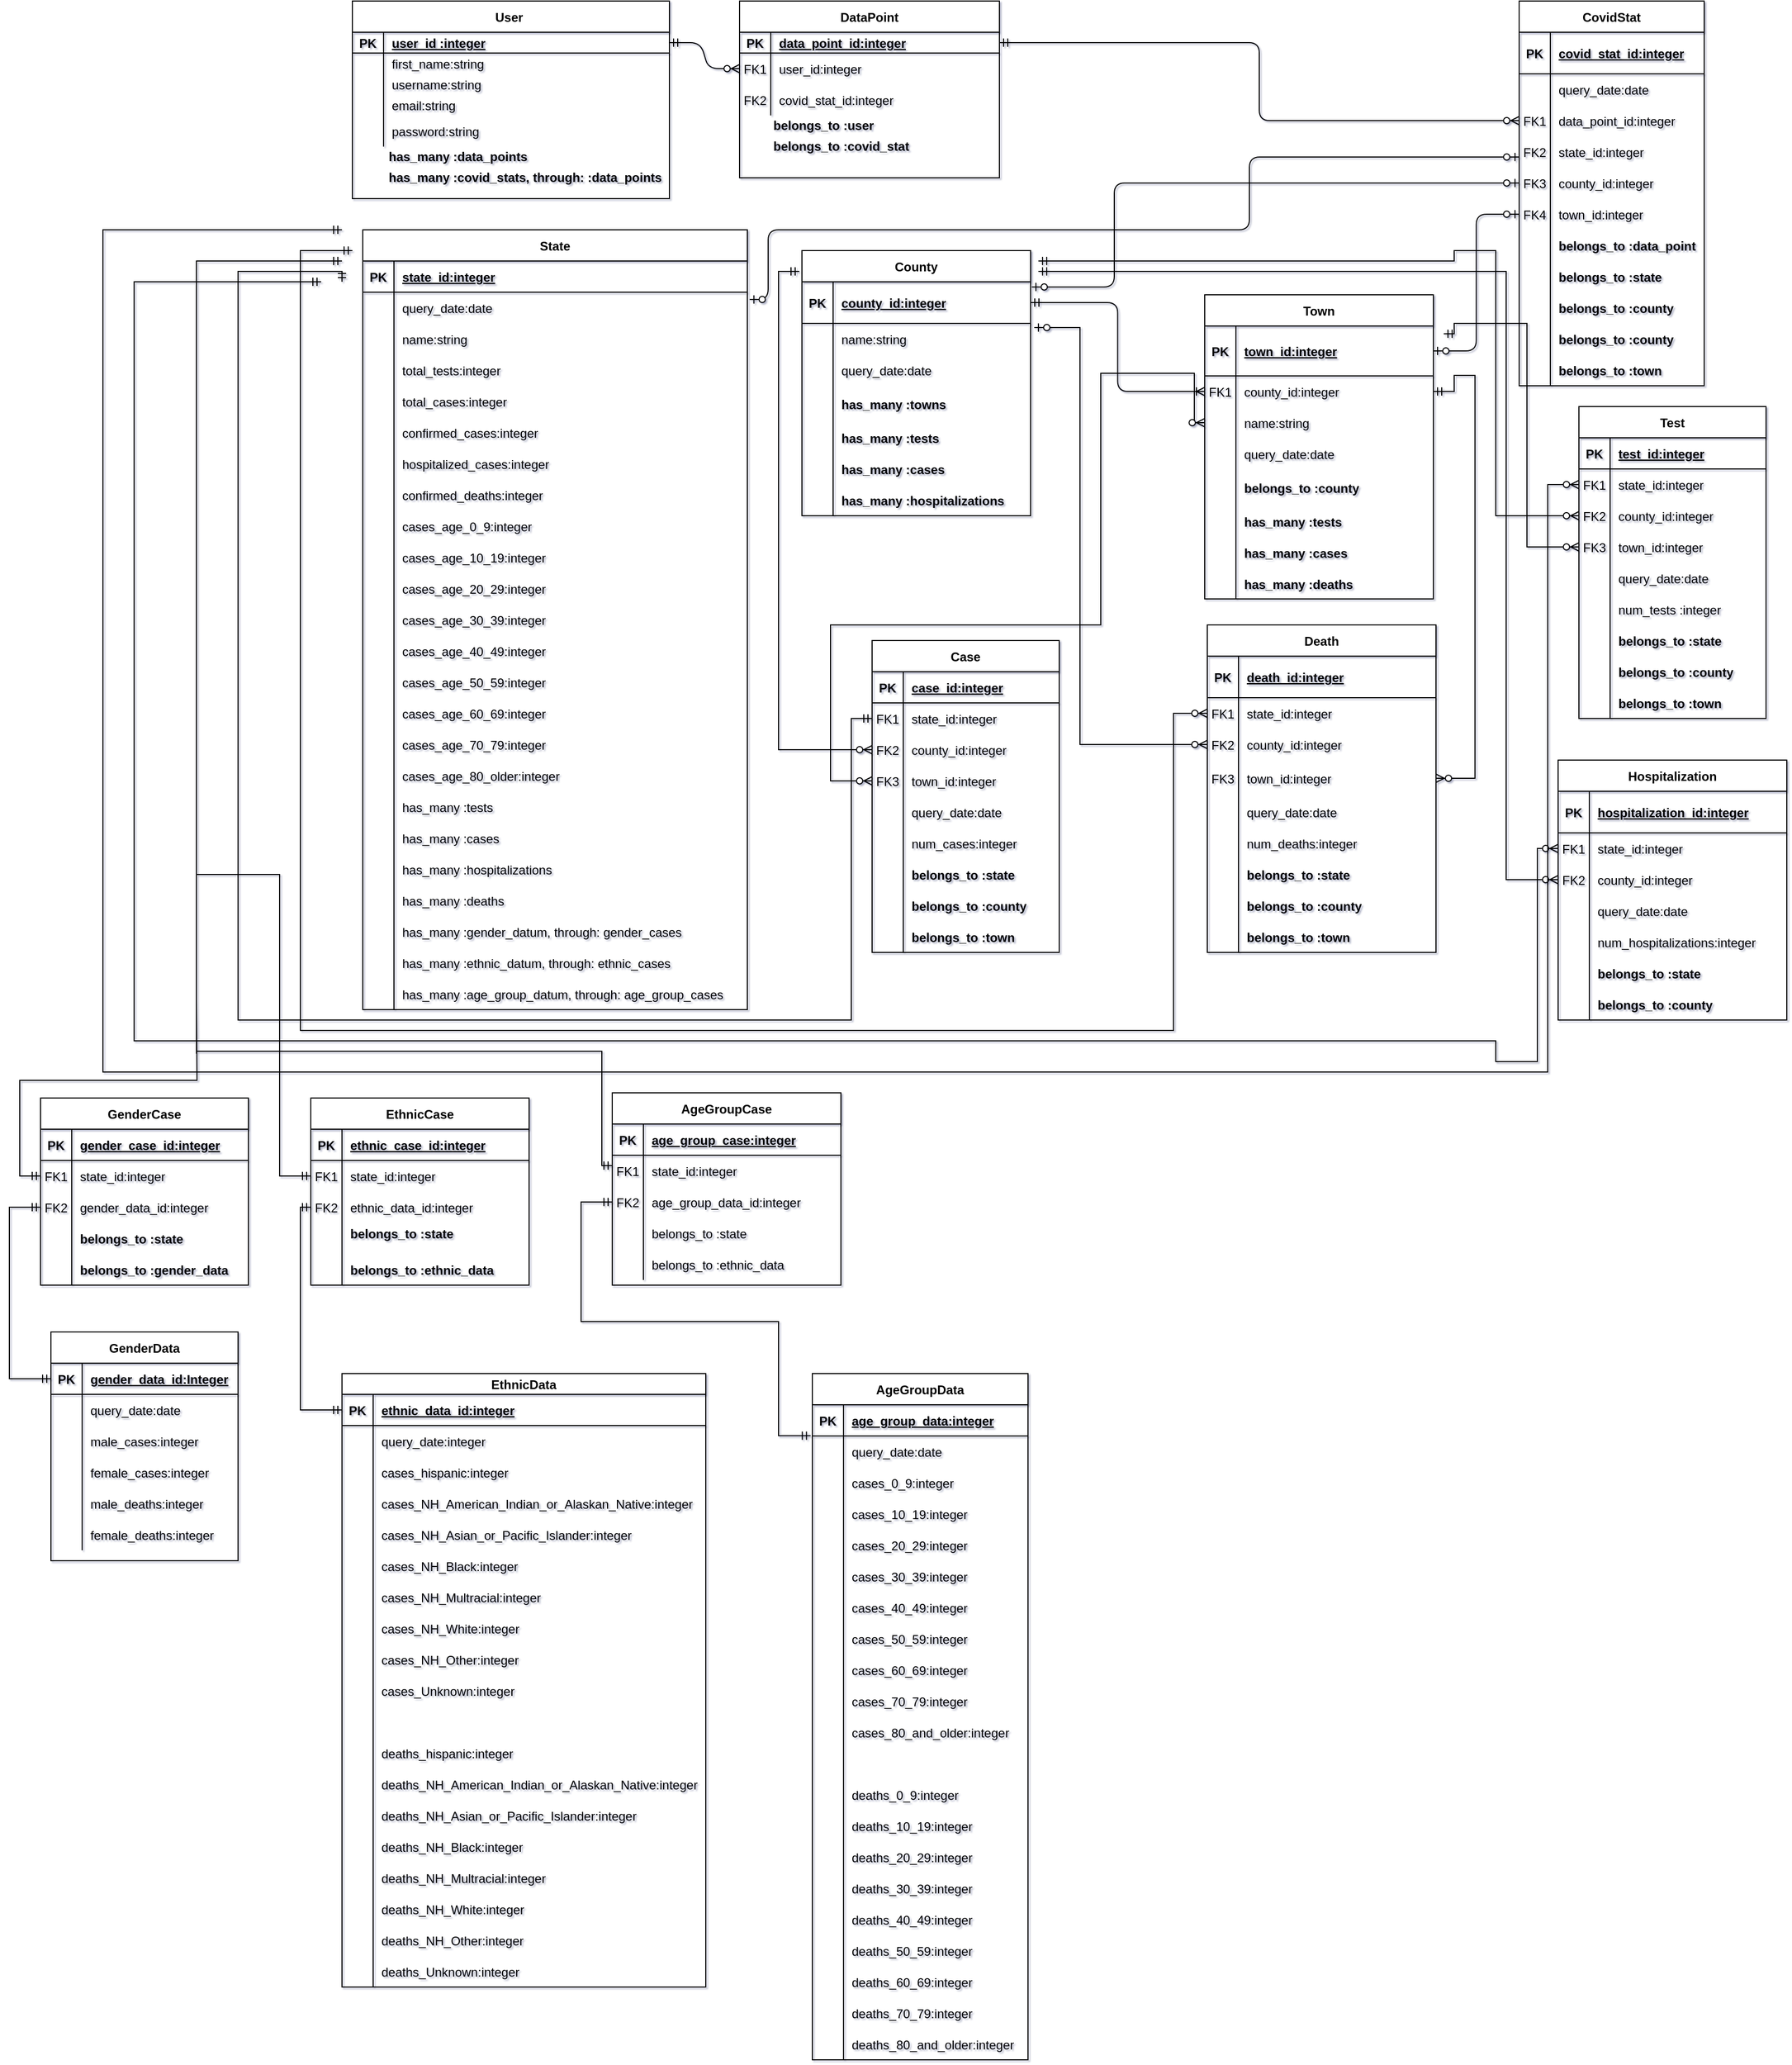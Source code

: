 <mxfile version="13.7.9" type="device"><diagram id="R2lEEEUBdFMjLlhIrx00" name="Page-1"><mxGraphModel dx="1086" dy="666" grid="1" gridSize="10" guides="0" tooltips="1" connect="1" arrows="1" fold="1" page="1" pageScale="1" pageWidth="1100" pageHeight="850" math="0" shadow="1" extFonts="Permanent Marker^https://fonts.googleapis.com/css?family=Permanent+Marker"><root><mxCell id="0"/><mxCell id="1" parent="0"/><mxCell id="C-vyLk0tnHw3VtMMgP7b-1" value="" style="edgeStyle=entityRelationEdgeStyle;endArrow=ERzeroToMany;startArrow=ERmandOne;endFill=1;startFill=0;" parent="1" source="C-vyLk0tnHw3VtMMgP7b-24" target="C-vyLk0tnHw3VtMMgP7b-6" edge="1"><mxGeometry width="100" height="100" relative="1" as="geometry"><mxPoint x="672.5" y="720" as="sourcePoint"/><mxPoint x="772.5" y="620" as="targetPoint"/></mxGeometry></mxCell><mxCell id="0UAfLvGdodZumXVbGirn-94" value="has_many :covid_stats, through: :data_points" style="text;html=1;resizable=0;autosize=1;align=left;verticalAlign=middle;points=[];fillColor=none;strokeColor=none;fontStyle=1" parent="1" vertex="1"><mxGeometry x="372.5" y="200" width="280" height="20" as="geometry"/></mxCell><mxCell id="0UAfLvGdodZumXVbGirn-114" value="has_many :data_points" style="text;html=1;resizable=0;autosize=1;align=left;verticalAlign=middle;points=[];fillColor=none;strokeColor=none;fontStyle=1" parent="1" vertex="1"><mxGeometry x="372.5" y="180" width="150" height="20" as="geometry"/></mxCell><mxCell id="0UAfLvGdodZumXVbGirn-116" value="belongs_to :user" style="text;html=1;resizable=0;autosize=1;align=left;verticalAlign=middle;points=[];fillColor=none;strokeColor=none;fontStyle=1" parent="1" vertex="1"><mxGeometry x="742.5" y="150" width="110" height="20" as="geometry"/></mxCell><mxCell id="0UAfLvGdodZumXVbGirn-117" value="" style="shape=partialRectangle;collapsible=0;dropTarget=0;pointerEvents=0;fillColor=none;points=[[0,0.5],[1,0.5]];portConstraint=eastwest;top=0;left=0;right=0;bottom=0;" parent="1" vertex="1"><mxGeometry x="892.5" y="160" width="305" height="30" as="geometry"/></mxCell><mxCell id="0UAfLvGdodZumXVbGirn-118" value="" style="shape=partialRectangle;overflow=hidden;connectable=0;fillColor=none;top=0;left=0;bottom=0;right=0;" parent="0UAfLvGdodZumXVbGirn-117" vertex="1"><mxGeometry width="30" height="30" as="geometry"/></mxCell><object label="" dvsveevewv="vrevfvewveve" vveewvevevew="vewvvwvvevv" id="0UAfLvGdodZumXVbGirn-119"><mxCell style="shape=partialRectangle;overflow=hidden;connectable=0;fillColor=none;top=0;left=0;bottom=0;right=0;align=left;spacingLeft=6;" parent="0UAfLvGdodZumXVbGirn-117" vertex="1"><mxGeometry x="30" width="275" height="30" as="geometry"/></mxCell></object><mxCell id="0UAfLvGdodZumXVbGirn-120" value="belongs_to :covid_stat" style="text;html=1;resizable=0;autosize=1;align=left;verticalAlign=middle;points=[];fillColor=none;strokeColor=none;fontStyle=1" parent="1" vertex="1"><mxGeometry x="742.5" y="170" width="150" height="20" as="geometry"/></mxCell><mxCell id="0UAfLvGdodZumXVbGirn-125" style="edgeStyle=orthogonalEdgeStyle;orthogonalLoop=1;jettySize=auto;html=1;exitX=0;exitY=0.5;exitDx=0;exitDy=0;entryX=1;entryY=0.5;entryDx=0;entryDy=0;startArrow=ERzeroToMany;startFill=1;endArrow=ERmandOne;endFill=0;" parent="1" source="C-vyLk0tnHw3VtMMgP7b-17" target="C-vyLk0tnHw3VtMMgP7b-3" edge="1"><mxGeometry relative="1" as="geometry"/></mxCell><mxCell id="0UAfLvGdodZumXVbGirn-314" value="" style="shape=partialRectangle;collapsible=0;dropTarget=0;pointerEvents=0;fillColor=none;points=[[0,0.5],[1,0.5]];portConstraint=eastwest;top=0;left=0;right=0;bottom=0;" parent="1" vertex="1"><mxGeometry x="1012.5" y="455" width="150" height="30" as="geometry"/></mxCell><mxCell id="0UAfLvGdodZumXVbGirn-315" value="" style="shape=partialRectangle;overflow=hidden;connectable=0;fillColor=none;top=0;left=0;bottom=0;right=0;" parent="0UAfLvGdodZumXVbGirn-314" vertex="1"><mxGeometry width="18.75" height="30" as="geometry"/></mxCell><mxCell id="0UAfLvGdodZumXVbGirn-320" value="" style="shape=partialRectangle;collapsible=0;dropTarget=0;pointerEvents=0;fillColor=none;points=[[0,0.5],[1,0.5]];portConstraint=eastwest;top=0;left=0;right=0;bottom=0;" parent="1" vertex="1"><mxGeometry x="1012.5" y="520" width="150" height="30" as="geometry"/></mxCell><mxCell id="0UAfLvGdodZumXVbGirn-321" value="" style="shape=partialRectangle;overflow=hidden;connectable=0;fillColor=none;top=0;left=0;bottom=0;right=0;" parent="0UAfLvGdodZumXVbGirn-320" vertex="1"><mxGeometry width="18.75" height="30" as="geometry"/></mxCell><mxCell id="0UAfLvGdodZumXVbGirn-323" value="" style="shape=partialRectangle;collapsible=0;dropTarget=0;pointerEvents=0;fillColor=none;points=[[0,0.5],[1,0.5]];portConstraint=eastwest;top=0;left=0;right=0;bottom=0;" parent="1" vertex="1"><mxGeometry x="1012.5" y="495" width="150" height="30" as="geometry"/></mxCell><mxCell id="0UAfLvGdodZumXVbGirn-324" value="" style="shape=partialRectangle;overflow=hidden;connectable=0;fillColor=none;top=0;left=0;bottom=0;right=0;" parent="0UAfLvGdodZumXVbGirn-323" vertex="1"><mxGeometry width="18.75" height="30" as="geometry"/></mxCell><mxCell id="0UAfLvGdodZumXVbGirn-327" style="edgeStyle=orthogonalEdgeStyle;orthogonalLoop=1;jettySize=auto;html=1;startArrow=ERzeroToOne;startFill=1;endArrow=ERzeroToOne;endFill=1;entryX=1.006;entryY=-0.15;entryDx=0;entryDy=0;entryPerimeter=0;" parent="1" source="C-vyLk0tnHw3VtMMgP7b-20" edge="1"><mxGeometry relative="1" as="geometry"><mxPoint x="722.28" y="327" as="targetPoint"/><mxPoint x="1242.5" y="180" as="sourcePoint"/><Array as="points"><mxPoint x="1203" y="190"/><mxPoint x="1203" y="260"/><mxPoint x="740" y="260"/><mxPoint x="740" y="327"/></Array></mxGeometry></mxCell><mxCell id="0UAfLvGdodZumXVbGirn-507" style="edgeStyle=orthogonalEdgeStyle;orthogonalLoop=1;jettySize=auto;html=1;startArrow=ERoneToMany;startFill=0;endArrow=ERmandOne;endFill=0;entryX=1;entryY=0.5;entryDx=0;entryDy=0;" parent="1" source="0UAfLvGdodZumXVbGirn-340" target="0UAfLvGdodZumXVbGirn-478" edge="1"><mxGeometry relative="1" as="geometry"><mxPoint x="1032.5" y="410" as="targetPoint"/></mxGeometry></mxCell><mxCell id="0UAfLvGdodZumXVbGirn-508" style="edgeStyle=orthogonalEdgeStyle;orthogonalLoop=1;jettySize=auto;html=1;startArrow=ERzeroToOne;startFill=1;endArrow=ERzeroToOne;endFill=1;entryX=1.005;entryY=0.125;entryDx=0;entryDy=0;entryPerimeter=0;" parent="1" source="0UAfLvGdodZumXVbGirn-126" target="0UAfLvGdodZumXVbGirn-478" edge="1"><mxGeometry relative="1" as="geometry"><mxPoint x="1072.5" y="310" as="targetPoint"/><Array as="points"><mxPoint x="1073" y="215"/><mxPoint x="1073" y="315"/></Array></mxGeometry></mxCell><mxCell id="0UAfLvGdodZumXVbGirn-511" style="edgeStyle=orthogonalEdgeStyle;orthogonalLoop=1;jettySize=auto;html=1;startArrow=ERzeroToOne;startFill=1;endArrow=ERzeroToOne;endFill=1;entryX=1;entryY=0.5;entryDx=0;entryDy=0;" parent="1" source="0UAfLvGdodZumXVbGirn-129" target="0UAfLvGdodZumXVbGirn-334" edge="1"><mxGeometry relative="1" as="geometry"><mxPoint x="1612.5" y="440" as="targetPoint"/></mxGeometry></mxCell><mxCell id="C-vyLk0tnHw3VtMMgP7b-23" value="User " style="shape=table;startSize=30;container=1;collapsible=1;childLayout=tableLayout;fixedRows=1;rowLines=0;fontStyle=1;align=center;resizeLast=1;" parent="1" vertex="1"><mxGeometry x="340" y="40" width="305" height="190" as="geometry"/></mxCell><mxCell id="C-vyLk0tnHw3VtMMgP7b-24" value="" style="shape=partialRectangle;collapsible=0;dropTarget=0;pointerEvents=0;fillColor=none;points=[[0,0.5],[1,0.5]];portConstraint=eastwest;top=0;left=0;right=0;bottom=1;" parent="C-vyLk0tnHw3VtMMgP7b-23" vertex="1"><mxGeometry y="30" width="305" height="20" as="geometry"/></mxCell><mxCell id="C-vyLk0tnHw3VtMMgP7b-25" value="PK" style="shape=partialRectangle;overflow=hidden;connectable=0;fillColor=none;top=0;left=0;bottom=0;right=0;fontStyle=1;" parent="C-vyLk0tnHw3VtMMgP7b-24" vertex="1"><mxGeometry width="30" height="20" as="geometry"/></mxCell><mxCell id="C-vyLk0tnHw3VtMMgP7b-26" value="user_id :integer" style="shape=partialRectangle;overflow=hidden;connectable=0;fillColor=none;top=0;left=0;bottom=0;right=0;align=left;spacingLeft=6;fontStyle=5;" parent="C-vyLk0tnHw3VtMMgP7b-24" vertex="1"><mxGeometry x="30" width="275" height="20" as="geometry"/></mxCell><mxCell id="0UAfLvGdodZumXVbGirn-4" value="" style="shape=partialRectangle;collapsible=0;dropTarget=0;pointerEvents=0;fillColor=none;points=[[0,0.5],[1,0.5]];portConstraint=eastwest;top=0;left=0;right=0;bottom=0;" parent="C-vyLk0tnHw3VtMMgP7b-23" vertex="1"><mxGeometry y="50" width="305" height="20" as="geometry"/></mxCell><mxCell id="0UAfLvGdodZumXVbGirn-5" value="" style="shape=partialRectangle;overflow=hidden;connectable=0;fillColor=none;top=0;left=0;bottom=0;right=0;" parent="0UAfLvGdodZumXVbGirn-4" vertex="1"><mxGeometry width="30" height="20" as="geometry"/></mxCell><mxCell id="0UAfLvGdodZumXVbGirn-6" value="first_name:string" style="shape=partialRectangle;overflow=hidden;connectable=0;fillColor=none;top=0;left=0;bottom=0;right=0;align=left;spacingLeft=6;" parent="0UAfLvGdodZumXVbGirn-4" vertex="1"><mxGeometry x="30" width="275" height="20" as="geometry"/></mxCell><mxCell id="C-vyLk0tnHw3VtMMgP7b-27" value="" style="shape=partialRectangle;collapsible=0;dropTarget=0;pointerEvents=0;fillColor=none;points=[[0,0.5],[1,0.5]];portConstraint=eastwest;top=0;left=0;right=0;bottom=0;" parent="C-vyLk0tnHw3VtMMgP7b-23" vertex="1"><mxGeometry y="70" width="305" height="20" as="geometry"/></mxCell><mxCell id="C-vyLk0tnHw3VtMMgP7b-28" value="" style="shape=partialRectangle;overflow=hidden;connectable=0;fillColor=none;top=0;left=0;bottom=0;right=0;" parent="C-vyLk0tnHw3VtMMgP7b-27" vertex="1"><mxGeometry width="30" height="20" as="geometry"/></mxCell><mxCell id="C-vyLk0tnHw3VtMMgP7b-29" value="username:string" style="shape=partialRectangle;overflow=hidden;connectable=0;fillColor=none;top=0;left=0;bottom=0;right=0;align=left;spacingLeft=6;" parent="C-vyLk0tnHw3VtMMgP7b-27" vertex="1"><mxGeometry x="30" width="275" height="20" as="geometry"/></mxCell><mxCell id="0UAfLvGdodZumXVbGirn-1" value="" style="shape=partialRectangle;collapsible=0;dropTarget=0;pointerEvents=0;fillColor=none;points=[[0,0.5],[1,0.5]];portConstraint=eastwest;top=0;left=0;right=0;bottom=0;" parent="C-vyLk0tnHw3VtMMgP7b-23" vertex="1"><mxGeometry y="90" width="305" height="20" as="geometry"/></mxCell><mxCell id="0UAfLvGdodZumXVbGirn-2" value="" style="shape=partialRectangle;overflow=hidden;connectable=0;fillColor=none;top=0;left=0;bottom=0;right=0;" parent="0UAfLvGdodZumXVbGirn-1" vertex="1"><mxGeometry width="30" height="20" as="geometry"/></mxCell><mxCell id="0UAfLvGdodZumXVbGirn-3" value="email:string" style="shape=partialRectangle;overflow=hidden;connectable=0;fillColor=none;top=0;left=0;bottom=0;right=0;align=left;spacingLeft=6;" parent="0UAfLvGdodZumXVbGirn-1" vertex="1"><mxGeometry x="30" width="275" height="20" as="geometry"/></mxCell><mxCell id="0UAfLvGdodZumXVbGirn-7" value="" style="shape=partialRectangle;collapsible=0;dropTarget=0;pointerEvents=0;fillColor=none;points=[[0,0.5],[1,0.5]];portConstraint=eastwest;top=0;left=0;right=0;bottom=0;" parent="C-vyLk0tnHw3VtMMgP7b-23" vertex="1"><mxGeometry y="110" width="305" height="30" as="geometry"/></mxCell><mxCell id="0UAfLvGdodZumXVbGirn-8" value="" style="shape=partialRectangle;overflow=hidden;connectable=0;fillColor=none;top=0;left=0;bottom=0;right=0;" parent="0UAfLvGdodZumXVbGirn-7" vertex="1"><mxGeometry width="30" height="30" as="geometry"/></mxCell><mxCell id="0UAfLvGdodZumXVbGirn-9" value="password:string" style="shape=partialRectangle;overflow=hidden;connectable=0;fillColor=none;top=0;left=0;bottom=0;right=0;align=left;spacingLeft=6;" parent="0UAfLvGdodZumXVbGirn-7" vertex="1"><mxGeometry x="30" width="275" height="30" as="geometry"/></mxCell><mxCell id="C-vyLk0tnHw3VtMMgP7b-2" value="DataPoint" style="shape=table;startSize=30;container=1;collapsible=1;childLayout=tableLayout;fixedRows=1;rowLines=0;fontStyle=1;align=center;resizeLast=1;" parent="1" vertex="1"><mxGeometry x="712.5" y="40" width="250" height="170" as="geometry"/></mxCell><mxCell id="C-vyLk0tnHw3VtMMgP7b-3" value="" style="shape=partialRectangle;collapsible=0;dropTarget=0;pointerEvents=0;fillColor=none;points=[[0,0.5],[1,0.5]];portConstraint=eastwest;top=0;left=0;right=0;bottom=1;" parent="C-vyLk0tnHw3VtMMgP7b-2" vertex="1"><mxGeometry y="30" width="250" height="20" as="geometry"/></mxCell><mxCell id="C-vyLk0tnHw3VtMMgP7b-4" value="PK" style="shape=partialRectangle;overflow=hidden;connectable=0;fillColor=none;top=0;left=0;bottom=0;right=0;fontStyle=1;" parent="C-vyLk0tnHw3VtMMgP7b-3" vertex="1"><mxGeometry width="30" height="20" as="geometry"/></mxCell><mxCell id="C-vyLk0tnHw3VtMMgP7b-5" value="data_point_id:integer" style="shape=partialRectangle;overflow=hidden;connectable=0;fillColor=none;top=0;left=0;bottom=0;right=0;align=left;spacingLeft=6;fontStyle=5;" parent="C-vyLk0tnHw3VtMMgP7b-3" vertex="1"><mxGeometry x="30" width="220" height="20" as="geometry"/></mxCell><mxCell id="C-vyLk0tnHw3VtMMgP7b-6" value="" style="shape=partialRectangle;collapsible=0;dropTarget=0;pointerEvents=0;fillColor=none;points=[[0,0.5],[1,0.5]];portConstraint=eastwest;top=0;left=0;right=0;bottom=0;" parent="C-vyLk0tnHw3VtMMgP7b-2" vertex="1"><mxGeometry y="50" width="250" height="30" as="geometry"/></mxCell><mxCell id="C-vyLk0tnHw3VtMMgP7b-7" value="FK1" style="shape=partialRectangle;overflow=hidden;connectable=0;fillColor=none;top=0;left=0;bottom=0;right=0;" parent="C-vyLk0tnHw3VtMMgP7b-6" vertex="1"><mxGeometry width="30" height="30" as="geometry"/></mxCell><mxCell id="C-vyLk0tnHw3VtMMgP7b-8" value="user_id:integer" style="shape=partialRectangle;overflow=hidden;connectable=0;fillColor=none;top=0;left=0;bottom=0;right=0;align=left;spacingLeft=6;" parent="C-vyLk0tnHw3VtMMgP7b-6" vertex="1"><mxGeometry x="30" width="220" height="30" as="geometry"/></mxCell><mxCell id="C-vyLk0tnHw3VtMMgP7b-9" value="" style="shape=partialRectangle;collapsible=0;dropTarget=0;pointerEvents=0;fillColor=none;points=[[0,0.5],[1,0.5]];portConstraint=eastwest;top=0;left=0;right=0;bottom=0;" parent="C-vyLk0tnHw3VtMMgP7b-2" vertex="1"><mxGeometry y="80" width="250" height="30" as="geometry"/></mxCell><mxCell id="C-vyLk0tnHw3VtMMgP7b-10" value="FK2" style="shape=partialRectangle;overflow=hidden;connectable=0;fillColor=none;top=0;left=0;bottom=0;right=0;" parent="C-vyLk0tnHw3VtMMgP7b-9" vertex="1"><mxGeometry width="30" height="30" as="geometry"/></mxCell><mxCell id="C-vyLk0tnHw3VtMMgP7b-11" value="covid_stat_id:integer" style="shape=partialRectangle;overflow=hidden;connectable=0;fillColor=none;top=0;left=0;bottom=0;right=0;align=left;spacingLeft=6;" parent="C-vyLk0tnHw3VtMMgP7b-9" vertex="1"><mxGeometry x="30" width="220" height="30" as="geometry"/></mxCell><mxCell id="GYktoCnBGkzU5v7ryBXP-84" style="edgeStyle=orthogonalEdgeStyle;rounded=0;orthogonalLoop=1;jettySize=auto;html=1;startArrow=ERzeroToMany;startFill=1;endArrow=ERmandOne;endFill=0;elbow=vertical;entryX=0;entryY=0;entryDx=0;entryDy=0;" parent="1" source="0UAfLvGdodZumXVbGirn-595" edge="1"><mxGeometry relative="1" as="geometry"><mxPoint x="1130" y="700" as="sourcePoint"/><Array as="points"><mxPoint x="1130" y="725"/><mxPoint x="1130" y="1030"/><mxPoint x="290" y="1030"/><mxPoint x="290" y="280"/></Array><mxPoint x="340" y="280" as="targetPoint"/></mxGeometry></mxCell><mxCell id="GYktoCnBGkzU5v7ryBXP-92" style="edgeStyle=orthogonalEdgeStyle;rounded=0;orthogonalLoop=1;jettySize=auto;html=1;startArrow=ERmandOne;startFill=0;endArrow=none;endFill=0;" parent="1" edge="1"><mxGeometry relative="1" as="geometry"><mxPoint x="190" y="1052.353" as="targetPoint"/><mxPoint x="330" y="290" as="sourcePoint"/><Array as="points"><mxPoint x="190" y="290"/></Array></mxGeometry></mxCell><mxCell id="0UAfLvGdodZumXVbGirn-477" value="County" style="shape=table;startSize=30;container=1;collapsible=1;childLayout=tableLayout;fixedRows=1;rowLines=0;fontStyle=1;align=center;resizeLast=1;" parent="1" vertex="1"><mxGeometry x="772.5" y="280" width="220" height="255" as="geometry"/></mxCell><mxCell id="0UAfLvGdodZumXVbGirn-478" value="" style="shape=partialRectangle;collapsible=0;dropTarget=0;pointerEvents=0;fillColor=none;points=[[0,0.5],[1,0.5]];portConstraint=eastwest;top=0;left=0;right=0;bottom=1;" parent="0UAfLvGdodZumXVbGirn-477" vertex="1"><mxGeometry y="30" width="220" height="40" as="geometry"/></mxCell><mxCell id="0UAfLvGdodZumXVbGirn-479" value="PK" style="shape=partialRectangle;overflow=hidden;connectable=0;fillColor=none;top=0;left=0;bottom=0;right=0;fontStyle=1;" parent="0UAfLvGdodZumXVbGirn-478" vertex="1"><mxGeometry width="30" height="40" as="geometry"/></mxCell><mxCell id="0UAfLvGdodZumXVbGirn-480" value="county_id:integer" style="shape=partialRectangle;overflow=hidden;connectable=0;fillColor=none;top=0;left=0;bottom=0;right=0;align=left;spacingLeft=6;fontStyle=5;" parent="0UAfLvGdodZumXVbGirn-478" vertex="1"><mxGeometry x="30" width="190" height="40" as="geometry"/></mxCell><mxCell id="0UAfLvGdodZumXVbGirn-502" style="shape=partialRectangle;collapsible=0;dropTarget=0;pointerEvents=0;fillColor=none;points=[[0,0.5],[1,0.5]];portConstraint=eastwest;top=0;left=0;right=0;bottom=0;" parent="0UAfLvGdodZumXVbGirn-477" vertex="1"><mxGeometry y="70" width="220" height="30" as="geometry"/></mxCell><mxCell id="0UAfLvGdodZumXVbGirn-503" style="shape=partialRectangle;overflow=hidden;connectable=0;fillColor=none;top=0;left=0;bottom=0;right=0;" parent="0UAfLvGdodZumXVbGirn-502" vertex="1"><mxGeometry width="30" height="30" as="geometry"/></mxCell><mxCell id="0UAfLvGdodZumXVbGirn-504" value="name:string" style="shape=partialRectangle;overflow=hidden;connectable=0;fillColor=none;top=0;left=0;bottom=0;right=0;align=left;spacingLeft=6;" parent="0UAfLvGdodZumXVbGirn-502" vertex="1"><mxGeometry x="30" width="190" height="30" as="geometry"/></mxCell><mxCell id="0UAfLvGdodZumXVbGirn-484" value="" style="shape=partialRectangle;collapsible=0;dropTarget=0;pointerEvents=0;fillColor=none;points=[[0,0.5],[1,0.5]];portConstraint=eastwest;top=0;left=0;right=0;bottom=0;" parent="0UAfLvGdodZumXVbGirn-477" vertex="1"><mxGeometry y="100" width="220" height="30" as="geometry"/></mxCell><mxCell id="0UAfLvGdodZumXVbGirn-485" value="" style="shape=partialRectangle;overflow=hidden;connectable=0;fillColor=none;top=0;left=0;bottom=0;right=0;" parent="0UAfLvGdodZumXVbGirn-484" vertex="1"><mxGeometry width="30" height="30" as="geometry"/></mxCell><mxCell id="0UAfLvGdodZumXVbGirn-486" value="query_date:date" style="shape=partialRectangle;overflow=hidden;connectable=0;fillColor=none;top=0;left=0;bottom=0;right=0;align=left;spacingLeft=6;" parent="0UAfLvGdodZumXVbGirn-484" vertex="1"><mxGeometry x="30" width="190" height="30" as="geometry"/></mxCell><mxCell id="0UAfLvGdodZumXVbGirn-487" value="" style="shape=partialRectangle;collapsible=0;dropTarget=0;pointerEvents=0;fillColor=none;points=[[0,0.5],[1,0.5]];portConstraint=eastwest;top=0;left=0;right=0;bottom=0;" parent="0UAfLvGdodZumXVbGirn-477" vertex="1"><mxGeometry y="130" width="220" height="35" as="geometry"/></mxCell><mxCell id="0UAfLvGdodZumXVbGirn-488" value="" style="shape=partialRectangle;overflow=hidden;connectable=0;fillColor=none;top=0;left=0;bottom=0;right=0;" parent="0UAfLvGdodZumXVbGirn-487" vertex="1"><mxGeometry width="30" height="35" as="geometry"/></mxCell><mxCell id="0UAfLvGdodZumXVbGirn-489" value="has_many :towns" style="shape=partialRectangle;overflow=hidden;connectable=0;fillColor=none;top=0;left=0;bottom=0;right=0;align=left;spacingLeft=6;fontStyle=1" parent="0UAfLvGdodZumXVbGirn-487" vertex="1"><mxGeometry x="30" width="190" height="35" as="geometry"/></mxCell><mxCell id="0UAfLvGdodZumXVbGirn-490" value="" style="shape=partialRectangle;collapsible=0;dropTarget=0;pointerEvents=0;fillColor=none;points=[[0,0.5],[1,0.5]];portConstraint=eastwest;top=0;left=0;right=0;bottom=0;" parent="0UAfLvGdodZumXVbGirn-477" vertex="1"><mxGeometry y="165" width="220" height="30" as="geometry"/></mxCell><mxCell id="0UAfLvGdodZumXVbGirn-491" value="" style="shape=partialRectangle;overflow=hidden;connectable=0;fillColor=none;top=0;left=0;bottom=0;right=0;" parent="0UAfLvGdodZumXVbGirn-490" vertex="1"><mxGeometry width="30" height="30" as="geometry"/></mxCell><mxCell id="0UAfLvGdodZumXVbGirn-492" value="has_many :tests" style="shape=partialRectangle;overflow=hidden;connectable=0;fillColor=none;top=0;left=0;bottom=0;right=0;align=left;spacingLeft=6;fontStyle=1" parent="0UAfLvGdodZumXVbGirn-490" vertex="1"><mxGeometry x="30" width="190" height="30" as="geometry"/></mxCell><mxCell id="0UAfLvGdodZumXVbGirn-493" value="" style="shape=partialRectangle;collapsible=0;dropTarget=0;pointerEvents=0;fillColor=none;points=[[0,0.5],[1,0.5]];portConstraint=eastwest;top=0;left=0;right=0;bottom=0;" parent="0UAfLvGdodZumXVbGirn-477" vertex="1"><mxGeometry y="195" width="220" height="30" as="geometry"/></mxCell><mxCell id="0UAfLvGdodZumXVbGirn-494" value="" style="shape=partialRectangle;overflow=hidden;connectable=0;fillColor=none;top=0;left=0;bottom=0;right=0;" parent="0UAfLvGdodZumXVbGirn-493" vertex="1"><mxGeometry width="30" height="30" as="geometry"/></mxCell><mxCell id="0UAfLvGdodZumXVbGirn-495" value="has_many :cases" style="shape=partialRectangle;overflow=hidden;connectable=0;fillColor=none;top=0;left=0;bottom=0;right=0;align=left;spacingLeft=6;fontStyle=1" parent="0UAfLvGdodZumXVbGirn-493" vertex="1"><mxGeometry x="30" width="190" height="30" as="geometry"/></mxCell><mxCell id="0UAfLvGdodZumXVbGirn-496" value="" style="shape=partialRectangle;collapsible=0;dropTarget=0;pointerEvents=0;fillColor=none;points=[[0,0.5],[1,0.5]];portConstraint=eastwest;top=0;left=0;right=0;bottom=0;" parent="0UAfLvGdodZumXVbGirn-477" vertex="1"><mxGeometry y="225" width="220" height="30" as="geometry"/></mxCell><mxCell id="0UAfLvGdodZumXVbGirn-497" value="" style="shape=partialRectangle;overflow=hidden;connectable=0;fillColor=none;top=0;left=0;bottom=0;right=0;" parent="0UAfLvGdodZumXVbGirn-496" vertex="1"><mxGeometry width="30" height="30" as="geometry"/></mxCell><mxCell id="0UAfLvGdodZumXVbGirn-498" value="has_many :hospitalizations" style="shape=partialRectangle;overflow=hidden;connectable=0;fillColor=none;top=0;left=0;bottom=0;right=0;align=left;spacingLeft=6;fontStyle=1" parent="0UAfLvGdodZumXVbGirn-496" vertex="1"><mxGeometry x="30" width="190" height="30" as="geometry"/></mxCell><mxCell id="GYktoCnBGkzU5v7ryBXP-72" style="edgeStyle=elbowEdgeStyle;rounded=0;orthogonalLoop=1;jettySize=auto;elbow=vertical;html=1;entryX=0;entryY=0.5;entryDx=0;entryDy=0;startArrow=ERzeroToMany;startFill=1;endArrow=ERzeroToOne;endFill=1;" parent="0UAfLvGdodZumXVbGirn-477" source="0UAfLvGdodZumXVbGirn-502" target="0UAfLvGdodZumXVbGirn-502" edge="1"><mxGeometry relative="1" as="geometry"/></mxCell><mxCell id="C-vyLk0tnHw3VtMMgP7b-13" value="CovidStat" style="shape=table;startSize=30;container=1;collapsible=1;childLayout=tableLayout;fixedRows=1;rowLines=0;fontStyle=1;align=center;resizeLast=1;" parent="1" vertex="1"><mxGeometry x="1462.5" y="40" width="178" height="370" as="geometry"/></mxCell><mxCell id="C-vyLk0tnHw3VtMMgP7b-14" value="" style="shape=partialRectangle;collapsible=0;dropTarget=0;pointerEvents=0;fillColor=none;points=[[0,0.5],[1,0.5]];portConstraint=eastwest;top=0;left=0;right=0;bottom=1;" parent="C-vyLk0tnHw3VtMMgP7b-13" vertex="1"><mxGeometry y="30" width="178" height="40" as="geometry"/></mxCell><mxCell id="C-vyLk0tnHw3VtMMgP7b-15" value="PK" style="shape=partialRectangle;overflow=hidden;connectable=0;fillColor=none;top=0;left=0;bottom=0;right=0;fontStyle=1;" parent="C-vyLk0tnHw3VtMMgP7b-14" vertex="1"><mxGeometry width="30" height="40" as="geometry"/></mxCell><mxCell id="C-vyLk0tnHw3VtMMgP7b-16" value="covid_stat_id:integer" style="shape=partialRectangle;overflow=hidden;connectable=0;fillColor=none;top=0;left=0;bottom=0;right=0;align=left;spacingLeft=6;fontStyle=5;" parent="C-vyLk0tnHw3VtMMgP7b-14" vertex="1"><mxGeometry x="30" width="148" height="40" as="geometry"/></mxCell><mxCell id="0UAfLvGdodZumXVbGirn-145" value="" style="shape=partialRectangle;collapsible=0;dropTarget=0;pointerEvents=0;fillColor=none;points=[[0,0.5],[1,0.5]];portConstraint=eastwest;top=0;left=0;right=0;bottom=0;" parent="C-vyLk0tnHw3VtMMgP7b-13" vertex="1"><mxGeometry y="70" width="178" height="30" as="geometry"/></mxCell><mxCell id="0UAfLvGdodZumXVbGirn-146" value="" style="shape=partialRectangle;overflow=hidden;connectable=0;fillColor=none;top=0;left=0;bottom=0;right=0;" parent="0UAfLvGdodZumXVbGirn-145" vertex="1"><mxGeometry width="30" height="30" as="geometry"/></mxCell><mxCell id="0UAfLvGdodZumXVbGirn-147" value="query_date:date" style="shape=partialRectangle;overflow=hidden;connectable=0;fillColor=none;top=0;left=0;bottom=0;right=0;align=left;spacingLeft=6;" parent="0UAfLvGdodZumXVbGirn-145" vertex="1"><mxGeometry x="30" width="148" height="30" as="geometry"/></mxCell><mxCell id="C-vyLk0tnHw3VtMMgP7b-17" value="" style="shape=partialRectangle;collapsible=0;dropTarget=0;pointerEvents=0;fillColor=none;points=[[0,0.5],[1,0.5]];portConstraint=eastwest;top=0;left=0;right=0;bottom=0;" parent="C-vyLk0tnHw3VtMMgP7b-13" vertex="1"><mxGeometry y="100" width="178" height="30" as="geometry"/></mxCell><mxCell id="C-vyLk0tnHw3VtMMgP7b-18" value="FK1" style="shape=partialRectangle;overflow=hidden;connectable=0;fillColor=none;top=0;left=0;bottom=0;right=0;" parent="C-vyLk0tnHw3VtMMgP7b-17" vertex="1"><mxGeometry width="30" height="30" as="geometry"/></mxCell><mxCell id="C-vyLk0tnHw3VtMMgP7b-19" value="data_point_id:integer" style="shape=partialRectangle;overflow=hidden;connectable=0;fillColor=none;top=0;left=0;bottom=0;right=0;align=left;spacingLeft=6;" parent="C-vyLk0tnHw3VtMMgP7b-17" vertex="1"><mxGeometry x="30" width="148" height="30" as="geometry"/></mxCell><mxCell id="C-vyLk0tnHw3VtMMgP7b-20" value="" style="shape=partialRectangle;collapsible=0;dropTarget=0;pointerEvents=0;fillColor=none;points=[[0,0.5],[1,0.5]];portConstraint=eastwest;top=0;left=0;right=0;bottom=0;" parent="C-vyLk0tnHw3VtMMgP7b-13" vertex="1"><mxGeometry y="130" width="178" height="30" as="geometry"/></mxCell><mxCell id="C-vyLk0tnHw3VtMMgP7b-21" value="FK2" style="shape=partialRectangle;overflow=hidden;connectable=0;fillColor=none;top=0;left=0;bottom=0;right=0;" parent="C-vyLk0tnHw3VtMMgP7b-20" vertex="1"><mxGeometry width="30" height="30" as="geometry"/></mxCell><mxCell id="C-vyLk0tnHw3VtMMgP7b-22" value="state_id:integer" style="shape=partialRectangle;overflow=hidden;connectable=0;fillColor=none;top=0;left=0;bottom=0;right=0;align=left;spacingLeft=6;" parent="C-vyLk0tnHw3VtMMgP7b-20" vertex="1"><mxGeometry x="30" width="148" height="30" as="geometry"/></mxCell><mxCell id="0UAfLvGdodZumXVbGirn-126" value="" style="shape=partialRectangle;collapsible=0;dropTarget=0;pointerEvents=0;fillColor=none;points=[[0,0.5],[1,0.5]];portConstraint=eastwest;top=0;left=0;right=0;bottom=0;" parent="C-vyLk0tnHw3VtMMgP7b-13" vertex="1"><mxGeometry y="160" width="178" height="30" as="geometry"/></mxCell><mxCell id="0UAfLvGdodZumXVbGirn-127" value="FK3" style="shape=partialRectangle;overflow=hidden;connectable=0;fillColor=none;top=0;left=0;bottom=0;right=0;" parent="0UAfLvGdodZumXVbGirn-126" vertex="1"><mxGeometry width="30" height="30" as="geometry"/></mxCell><mxCell id="0UAfLvGdodZumXVbGirn-128" value="county_id:integer" style="shape=partialRectangle;overflow=hidden;connectable=0;fillColor=none;top=0;left=0;bottom=0;right=0;align=left;spacingLeft=6;" parent="0UAfLvGdodZumXVbGirn-126" vertex="1"><mxGeometry x="30" width="148" height="30" as="geometry"/></mxCell><mxCell id="0UAfLvGdodZumXVbGirn-129" value="" style="shape=partialRectangle;collapsible=0;dropTarget=0;pointerEvents=0;fillColor=none;points=[[0,0.5],[1,0.5]];portConstraint=eastwest;top=0;left=0;right=0;bottom=0;" parent="C-vyLk0tnHw3VtMMgP7b-13" vertex="1"><mxGeometry y="190" width="178" height="30" as="geometry"/></mxCell><mxCell id="0UAfLvGdodZumXVbGirn-130" value="FK4" style="shape=partialRectangle;overflow=hidden;connectable=0;fillColor=none;top=0;left=0;bottom=0;right=0;" parent="0UAfLvGdodZumXVbGirn-129" vertex="1"><mxGeometry width="30" height="30" as="geometry"/></mxCell><mxCell id="0UAfLvGdodZumXVbGirn-131" value="town_id:integer" style="shape=partialRectangle;overflow=hidden;connectable=0;fillColor=none;top=0;left=0;bottom=0;right=0;align=left;spacingLeft=6;" parent="0UAfLvGdodZumXVbGirn-129" vertex="1"><mxGeometry x="30" width="148" height="30" as="geometry"/></mxCell><mxCell id="0UAfLvGdodZumXVbGirn-132" value="" style="shape=partialRectangle;collapsible=0;dropTarget=0;pointerEvents=0;fillColor=none;points=[[0,0.5],[1,0.5]];portConstraint=eastwest;top=0;left=0;right=0;bottom=0;" parent="C-vyLk0tnHw3VtMMgP7b-13" vertex="1"><mxGeometry y="220" width="178" height="30" as="geometry"/></mxCell><mxCell id="0UAfLvGdodZumXVbGirn-133" value="" style="shape=partialRectangle;overflow=hidden;connectable=0;fillColor=none;top=0;left=0;bottom=0;right=0;" parent="0UAfLvGdodZumXVbGirn-132" vertex="1"><mxGeometry width="30" height="30" as="geometry"/></mxCell><mxCell id="0UAfLvGdodZumXVbGirn-134" value="belongs_to :data_point" style="shape=partialRectangle;overflow=hidden;connectable=0;fillColor=none;top=0;left=0;bottom=0;right=0;align=left;spacingLeft=6;fontStyle=1" parent="0UAfLvGdodZumXVbGirn-132" vertex="1"><mxGeometry x="30" width="148" height="30" as="geometry"/></mxCell><mxCell id="0UAfLvGdodZumXVbGirn-135" value="" style="shape=partialRectangle;collapsible=0;dropTarget=0;pointerEvents=0;fillColor=none;points=[[0,0.5],[1,0.5]];portConstraint=eastwest;top=0;left=0;right=0;bottom=0;" parent="C-vyLk0tnHw3VtMMgP7b-13" vertex="1"><mxGeometry y="250" width="178" height="30" as="geometry"/></mxCell><mxCell id="0UAfLvGdodZumXVbGirn-136" value="" style="shape=partialRectangle;overflow=hidden;connectable=0;fillColor=none;top=0;left=0;bottom=0;right=0;" parent="0UAfLvGdodZumXVbGirn-135" vertex="1"><mxGeometry width="30" height="30" as="geometry"/></mxCell><mxCell id="0UAfLvGdodZumXVbGirn-137" value="belongs_to :state" style="shape=partialRectangle;overflow=hidden;connectable=0;fillColor=none;top=0;left=0;bottom=0;right=0;align=left;spacingLeft=6;fontStyle=1" parent="0UAfLvGdodZumXVbGirn-135" vertex="1"><mxGeometry x="30" width="148" height="30" as="geometry"/></mxCell><mxCell id="0UAfLvGdodZumXVbGirn-138" value="" style="shape=partialRectangle;collapsible=0;dropTarget=0;pointerEvents=0;fillColor=none;points=[[0,0.5],[1,0.5]];portConstraint=eastwest;top=0;left=0;right=0;bottom=0;" parent="C-vyLk0tnHw3VtMMgP7b-13" vertex="1"><mxGeometry y="280" width="178" height="30" as="geometry"/></mxCell><mxCell id="0UAfLvGdodZumXVbGirn-139" value="" style="shape=partialRectangle;overflow=hidden;connectable=0;fillColor=none;top=0;left=0;bottom=0;right=0;" parent="0UAfLvGdodZumXVbGirn-138" vertex="1"><mxGeometry width="30" height="30" as="geometry"/></mxCell><mxCell id="0UAfLvGdodZumXVbGirn-140" value="belongs_to :county" style="shape=partialRectangle;overflow=hidden;connectable=0;fillColor=none;top=0;left=0;bottom=0;right=0;align=left;spacingLeft=6;fontStyle=1" parent="0UAfLvGdodZumXVbGirn-138" vertex="1"><mxGeometry x="30" width="148" height="30" as="geometry"/></mxCell><mxCell id="0UAfLvGdodZumXVbGirn-397" value="" style="shape=partialRectangle;collapsible=0;dropTarget=0;pointerEvents=0;fillColor=none;points=[[0,0.5],[1,0.5]];portConstraint=eastwest;top=0;left=0;right=0;bottom=0;" parent="C-vyLk0tnHw3VtMMgP7b-13" vertex="1"><mxGeometry y="310" width="178" height="30" as="geometry"/></mxCell><mxCell id="0UAfLvGdodZumXVbGirn-398" value="" style="shape=partialRectangle;overflow=hidden;connectable=0;fillColor=none;top=0;left=0;bottom=0;right=0;" parent="0UAfLvGdodZumXVbGirn-397" vertex="1"><mxGeometry width="30" height="30" as="geometry"/></mxCell><mxCell id="0UAfLvGdodZumXVbGirn-399" value="belongs_to :county" style="shape=partialRectangle;overflow=hidden;connectable=0;fillColor=none;top=0;left=0;bottom=0;right=0;align=left;spacingLeft=6;fontStyle=1" parent="0UAfLvGdodZumXVbGirn-397" vertex="1"><mxGeometry x="30" width="148" height="30" as="geometry"/></mxCell><mxCell id="0UAfLvGdodZumXVbGirn-141" value="" style="shape=partialRectangle;collapsible=0;dropTarget=0;pointerEvents=0;fillColor=none;points=[[0,0.5],[1,0.5]];portConstraint=eastwest;top=0;left=0;right=0;bottom=0;" parent="C-vyLk0tnHw3VtMMgP7b-13" vertex="1"><mxGeometry y="340" width="178" height="30" as="geometry"/></mxCell><mxCell id="0UAfLvGdodZumXVbGirn-142" value="" style="shape=partialRectangle;overflow=hidden;connectable=0;fillColor=none;top=0;left=0;bottom=0;right=0;" parent="0UAfLvGdodZumXVbGirn-141" vertex="1"><mxGeometry width="30" height="30" as="geometry"/></mxCell><mxCell id="0UAfLvGdodZumXVbGirn-143" value="belongs_to :town" style="shape=partialRectangle;overflow=hidden;connectable=0;fillColor=none;top=0;left=0;bottom=0;right=0;align=left;spacingLeft=6;fontStyle=1" parent="0UAfLvGdodZumXVbGirn-141" vertex="1"><mxGeometry x="30" width="148" height="30" as="geometry"/></mxCell><mxCell id="GYktoCnBGkzU5v7ryBXP-38" value="Case" style="shape=table;startSize=30;container=1;collapsible=1;childLayout=tableLayout;fixedRows=1;rowLines=0;fontStyle=1;align=center;resizeLast=1;" parent="1" vertex="1"><mxGeometry x="840" y="655" width="180" height="300" as="geometry"/></mxCell><mxCell id="GYktoCnBGkzU5v7ryBXP-39" value="" style="shape=partialRectangle;collapsible=0;dropTarget=0;pointerEvents=0;fillColor=none;top=0;left=0;bottom=1;right=0;points=[[0,0.5],[1,0.5]];portConstraint=eastwest;" parent="GYktoCnBGkzU5v7ryBXP-38" vertex="1"><mxGeometry y="30" width="180" height="30" as="geometry"/></mxCell><mxCell id="GYktoCnBGkzU5v7ryBXP-40" value="PK" style="shape=partialRectangle;connectable=0;fillColor=none;top=0;left=0;bottom=0;right=0;fontStyle=1;overflow=hidden;" parent="GYktoCnBGkzU5v7ryBXP-39" vertex="1"><mxGeometry width="30" height="30" as="geometry"/></mxCell><mxCell id="GYktoCnBGkzU5v7ryBXP-41" value="case_id:integer" style="shape=partialRectangle;connectable=0;fillColor=none;top=0;left=0;bottom=0;right=0;align=left;spacingLeft=6;fontStyle=5;overflow=hidden;" parent="GYktoCnBGkzU5v7ryBXP-39" vertex="1"><mxGeometry x="30" width="150" height="30" as="geometry"/></mxCell><mxCell id="GYktoCnBGkzU5v7ryBXP-42" value="" style="shape=partialRectangle;collapsible=0;dropTarget=0;pointerEvents=0;fillColor=none;top=0;left=0;bottom=0;right=0;points=[[0,0.5],[1,0.5]];portConstraint=eastwest;" parent="GYktoCnBGkzU5v7ryBXP-38" vertex="1"><mxGeometry y="60" width="180" height="30" as="geometry"/></mxCell><mxCell id="GYktoCnBGkzU5v7ryBXP-43" value="FK1" style="shape=partialRectangle;connectable=0;fillColor=none;top=0;left=0;bottom=0;right=0;editable=1;overflow=hidden;" parent="GYktoCnBGkzU5v7ryBXP-42" vertex="1"><mxGeometry width="30" height="30" as="geometry"/></mxCell><mxCell id="GYktoCnBGkzU5v7ryBXP-44" value="state_id:integer" style="shape=partialRectangle;connectable=0;fillColor=none;top=0;left=0;bottom=0;right=0;align=left;spacingLeft=6;overflow=hidden;" parent="GYktoCnBGkzU5v7ryBXP-42" vertex="1"><mxGeometry x="30" width="150" height="30" as="geometry"/></mxCell><mxCell id="GYktoCnBGkzU5v7ryBXP-45" value="" style="shape=partialRectangle;collapsible=0;dropTarget=0;pointerEvents=0;fillColor=none;top=0;left=0;bottom=0;right=0;points=[[0,0.5],[1,0.5]];portConstraint=eastwest;" parent="GYktoCnBGkzU5v7ryBXP-38" vertex="1"><mxGeometry y="90" width="180" height="30" as="geometry"/></mxCell><mxCell id="GYktoCnBGkzU5v7ryBXP-46" value="FK2" style="shape=partialRectangle;connectable=0;fillColor=none;top=0;left=0;bottom=0;right=0;editable=1;overflow=hidden;" parent="GYktoCnBGkzU5v7ryBXP-45" vertex="1"><mxGeometry width="30" height="30" as="geometry"/></mxCell><mxCell id="GYktoCnBGkzU5v7ryBXP-47" value="county_id:integer" style="shape=partialRectangle;connectable=0;fillColor=none;top=0;left=0;bottom=0;right=0;align=left;spacingLeft=6;overflow=hidden;" parent="GYktoCnBGkzU5v7ryBXP-45" vertex="1"><mxGeometry x="30" width="150" height="30" as="geometry"/></mxCell><mxCell id="GYktoCnBGkzU5v7ryBXP-48" value="" style="shape=partialRectangle;collapsible=0;dropTarget=0;pointerEvents=0;fillColor=none;top=0;left=0;bottom=0;right=0;points=[[0,0.5],[1,0.5]];portConstraint=eastwest;" parent="GYktoCnBGkzU5v7ryBXP-38" vertex="1"><mxGeometry y="120" width="180" height="30" as="geometry"/></mxCell><mxCell id="GYktoCnBGkzU5v7ryBXP-49" value="FK3" style="shape=partialRectangle;connectable=0;fillColor=none;top=0;left=0;bottom=0;right=0;editable=1;overflow=hidden;" parent="GYktoCnBGkzU5v7ryBXP-48" vertex="1"><mxGeometry width="30" height="30" as="geometry"/></mxCell><mxCell id="GYktoCnBGkzU5v7ryBXP-50" value="town_id:integer" style="shape=partialRectangle;connectable=0;fillColor=none;top=0;left=0;bottom=0;right=0;align=left;spacingLeft=6;overflow=hidden;" parent="GYktoCnBGkzU5v7ryBXP-48" vertex="1"><mxGeometry x="30" width="150" height="30" as="geometry"/></mxCell><mxCell id="GYktoCnBGkzU5v7ryBXP-51" value="" style="shape=partialRectangle;collapsible=0;dropTarget=0;pointerEvents=0;fillColor=none;top=0;left=0;bottom=0;right=0;points=[[0,0.5],[1,0.5]];portConstraint=eastwest;" parent="GYktoCnBGkzU5v7ryBXP-38" vertex="1"><mxGeometry y="150" width="180" height="30" as="geometry"/></mxCell><mxCell id="GYktoCnBGkzU5v7ryBXP-52" value="" style="shape=partialRectangle;connectable=0;fillColor=none;top=0;left=0;bottom=0;right=0;editable=1;overflow=hidden;" parent="GYktoCnBGkzU5v7ryBXP-51" vertex="1"><mxGeometry width="30" height="30" as="geometry"/></mxCell><mxCell id="GYktoCnBGkzU5v7ryBXP-53" value="query_date:date" style="shape=partialRectangle;connectable=0;fillColor=none;top=0;left=0;bottom=0;right=0;align=left;spacingLeft=6;overflow=hidden;" parent="GYktoCnBGkzU5v7ryBXP-51" vertex="1"><mxGeometry x="30" width="150" height="30" as="geometry"/></mxCell><mxCell id="GYktoCnBGkzU5v7ryBXP-54" value="" style="shape=partialRectangle;collapsible=0;dropTarget=0;pointerEvents=0;fillColor=none;top=0;left=0;bottom=0;right=0;points=[[0,0.5],[1,0.5]];portConstraint=eastwest;" parent="GYktoCnBGkzU5v7ryBXP-38" vertex="1"><mxGeometry y="180" width="180" height="30" as="geometry"/></mxCell><mxCell id="GYktoCnBGkzU5v7ryBXP-55" value="" style="shape=partialRectangle;connectable=0;fillColor=none;top=0;left=0;bottom=0;right=0;editable=1;overflow=hidden;" parent="GYktoCnBGkzU5v7ryBXP-54" vertex="1"><mxGeometry width="30" height="30" as="geometry"/></mxCell><mxCell id="GYktoCnBGkzU5v7ryBXP-56" value="num_cases:integer" style="shape=partialRectangle;connectable=0;fillColor=none;top=0;left=0;bottom=0;right=0;align=left;spacingLeft=6;overflow=hidden;" parent="GYktoCnBGkzU5v7ryBXP-54" vertex="1"><mxGeometry x="30" width="150" height="30" as="geometry"/></mxCell><mxCell id="GYktoCnBGkzU5v7ryBXP-57" value="" style="shape=partialRectangle;collapsible=0;dropTarget=0;pointerEvents=0;fillColor=none;top=0;left=0;bottom=0;right=0;points=[[0,0.5],[1,0.5]];portConstraint=eastwest;" parent="GYktoCnBGkzU5v7ryBXP-38" vertex="1"><mxGeometry y="210" width="180" height="30" as="geometry"/></mxCell><mxCell id="GYktoCnBGkzU5v7ryBXP-58" value="" style="shape=partialRectangle;connectable=0;fillColor=none;top=0;left=0;bottom=0;right=0;editable=1;overflow=hidden;" parent="GYktoCnBGkzU5v7ryBXP-57" vertex="1"><mxGeometry width="30" height="30" as="geometry"/></mxCell><mxCell id="GYktoCnBGkzU5v7ryBXP-59" value="belongs_to :state" style="shape=partialRectangle;connectable=0;fillColor=none;top=0;left=0;bottom=0;right=0;align=left;spacingLeft=6;overflow=hidden;fontStyle=1" parent="GYktoCnBGkzU5v7ryBXP-57" vertex="1"><mxGeometry x="30" width="150" height="30" as="geometry"/></mxCell><mxCell id="GYktoCnBGkzU5v7ryBXP-60" value="" style="shape=partialRectangle;collapsible=0;dropTarget=0;pointerEvents=0;fillColor=none;top=0;left=0;bottom=0;right=0;points=[[0,0.5],[1,0.5]];portConstraint=eastwest;" parent="GYktoCnBGkzU5v7ryBXP-38" vertex="1"><mxGeometry y="240" width="180" height="30" as="geometry"/></mxCell><mxCell id="GYktoCnBGkzU5v7ryBXP-61" value="" style="shape=partialRectangle;connectable=0;fillColor=none;top=0;left=0;bottom=0;right=0;editable=1;overflow=hidden;" parent="GYktoCnBGkzU5v7ryBXP-60" vertex="1"><mxGeometry width="30" height="30" as="geometry"/></mxCell><mxCell id="GYktoCnBGkzU5v7ryBXP-62" value="belongs_to :county" style="shape=partialRectangle;connectable=0;fillColor=none;top=0;left=0;bottom=0;right=0;align=left;spacingLeft=6;overflow=hidden;fontStyle=1" parent="GYktoCnBGkzU5v7ryBXP-60" vertex="1"><mxGeometry x="30" width="150" height="30" as="geometry"/></mxCell><mxCell id="GYktoCnBGkzU5v7ryBXP-63" value="" style="shape=partialRectangle;collapsible=0;dropTarget=0;pointerEvents=0;fillColor=none;top=0;left=0;bottom=0;right=0;points=[[0,0.5],[1,0.5]];portConstraint=eastwest;" parent="GYktoCnBGkzU5v7ryBXP-38" vertex="1"><mxGeometry y="270" width="180" height="30" as="geometry"/></mxCell><mxCell id="GYktoCnBGkzU5v7ryBXP-64" value="" style="shape=partialRectangle;connectable=0;fillColor=none;top=0;left=0;bottom=0;right=0;editable=1;overflow=hidden;" parent="GYktoCnBGkzU5v7ryBXP-63" vertex="1"><mxGeometry width="30" height="30" as="geometry"/></mxCell><mxCell id="GYktoCnBGkzU5v7ryBXP-65" value="belongs_to :town" style="shape=partialRectangle;connectable=0;fillColor=none;top=0;left=0;bottom=0;right=0;align=left;spacingLeft=6;overflow=hidden;fontStyle=1" parent="GYktoCnBGkzU5v7ryBXP-63" vertex="1"><mxGeometry x="30" width="150" height="30" as="geometry"/></mxCell><mxCell id="GYktoCnBGkzU5v7ryBXP-68" style="edgeStyle=orthogonalEdgeStyle;rounded=0;orthogonalLoop=1;jettySize=auto;html=1;startArrow=ERmandOne;startFill=0;endArrow=ERmandOne;endFill=0;" parent="GYktoCnBGkzU5v7ryBXP-38" source="GYktoCnBGkzU5v7ryBXP-42" edge="1"><mxGeometry relative="1" as="geometry"><mxPoint x="-510" y="-345" as="targetPoint"/><Array as="points"><mxPoint x="-20" y="75"/><mxPoint x="-20" y="365"/><mxPoint x="-610" y="365"/><mxPoint x="-610" y="-355"/><mxPoint x="-510" y="-355"/></Array></mxGeometry></mxCell><mxCell id="GYktoCnBGkzU5v7ryBXP-70" style="edgeStyle=elbowEdgeStyle;rounded=0;orthogonalLoop=1;jettySize=auto;html=1;exitX=1.016;exitY=0.133;exitDx=0;exitDy=0;startArrow=ERzeroToOne;startFill=1;endArrow=ERzeroToMany;endFill=1;entryX=0;entryY=0.5;entryDx=0;entryDy=0;exitPerimeter=0;" parent="1" source="0UAfLvGdodZumXVbGirn-502" target="0UAfLvGdodZumXVbGirn-598" edge="1"><mxGeometry relative="1" as="geometry"><mxPoint x="1060" y="770" as="targetPoint"/><Array as="points"><mxPoint x="1040" y="580"/><mxPoint x="980" y="360"/><mxPoint x="1048" y="410"/></Array></mxGeometry></mxCell><mxCell id="GYktoCnBGkzU5v7ryBXP-71" style="edgeStyle=elbowEdgeStyle;rounded=0;orthogonalLoop=1;jettySize=auto;html=1;startArrow=ERzeroToMany;startFill=1;endArrow=ERmandOne;endFill=0;" parent="1" source="GYktoCnBGkzU5v7ryBXP-45" edge="1"><mxGeometry relative="1" as="geometry"><mxPoint x="770" y="300" as="targetPoint"/><Array as="points"><mxPoint x="750" y="560"/></Array></mxGeometry></mxCell><mxCell id="GYktoCnBGkzU5v7ryBXP-74" style="edgeStyle=orthogonalEdgeStyle;rounded=0;orthogonalLoop=1;jettySize=auto;html=1;startArrow=ERzeroToMany;startFill=1;endArrow=ERzeroToMany;endFill=1;entryX=0;entryY=0.5;entryDx=0;entryDy=0;" parent="1" source="0UAfLvGdodZumXVbGirn-499" target="GYktoCnBGkzU5v7ryBXP-48" edge="1"><mxGeometry relative="1" as="geometry"><mxPoint x="830" y="790" as="targetPoint"/><Array as="points"><mxPoint x="1150" y="446"/><mxPoint x="1150" y="398"/><mxPoint x="1060" y="398"/><mxPoint x="1060" y="640"/><mxPoint x="800" y="640"/><mxPoint x="800" y="790"/></Array></mxGeometry></mxCell><mxCell id="0UAfLvGdodZumXVbGirn-591" value="Death" style="shape=table;startSize=30;container=1;collapsible=1;childLayout=tableLayout;fixedRows=1;rowLines=0;fontStyle=1;align=center;resizeLast=1;" parent="1" vertex="1"><mxGeometry x="1162.5" y="640" width="220" height="315" as="geometry"/></mxCell><mxCell id="0UAfLvGdodZumXVbGirn-592" value="" style="shape=partialRectangle;collapsible=0;dropTarget=0;pointerEvents=0;fillColor=none;points=[[0,0.5],[1,0.5]];portConstraint=eastwest;top=0;left=0;right=0;bottom=1;" parent="0UAfLvGdodZumXVbGirn-591" vertex="1"><mxGeometry y="30" width="220" height="40" as="geometry"/></mxCell><mxCell id="0UAfLvGdodZumXVbGirn-593" value="PK" style="shape=partialRectangle;overflow=hidden;connectable=0;fillColor=none;top=0;left=0;bottom=0;right=0;fontStyle=1;" parent="0UAfLvGdodZumXVbGirn-592" vertex="1"><mxGeometry width="30" height="40" as="geometry"/></mxCell><mxCell id="0UAfLvGdodZumXVbGirn-594" value="death_id:integer" style="shape=partialRectangle;overflow=hidden;connectable=0;fillColor=none;top=0;left=0;bottom=0;right=0;align=left;spacingLeft=6;fontStyle=5;" parent="0UAfLvGdodZumXVbGirn-592" vertex="1"><mxGeometry x="30" width="190" height="40" as="geometry"/></mxCell><mxCell id="0UAfLvGdodZumXVbGirn-595" style="shape=partialRectangle;collapsible=0;dropTarget=0;pointerEvents=0;fillColor=none;points=[[0,0.5],[1,0.5]];portConstraint=eastwest;top=0;left=0;right=0;bottom=0;" parent="0UAfLvGdodZumXVbGirn-591" vertex="1"><mxGeometry y="70" width="220" height="30" as="geometry"/></mxCell><mxCell id="0UAfLvGdodZumXVbGirn-596" value="FK1" style="shape=partialRectangle;overflow=hidden;connectable=0;fillColor=none;top=0;left=0;bottom=0;right=0;" parent="0UAfLvGdodZumXVbGirn-595" vertex="1"><mxGeometry width="30" height="30" as="geometry"/></mxCell><mxCell id="0UAfLvGdodZumXVbGirn-597" value="state_id:integer" style="shape=partialRectangle;overflow=hidden;connectable=0;fillColor=none;top=0;left=0;bottom=0;right=0;align=left;spacingLeft=6;" parent="0UAfLvGdodZumXVbGirn-595" vertex="1"><mxGeometry x="30" width="190" height="30" as="geometry"/></mxCell><mxCell id="0UAfLvGdodZumXVbGirn-598" value="" style="shape=partialRectangle;collapsible=0;dropTarget=0;pointerEvents=0;fillColor=none;points=[[0,0.5],[1,0.5]];portConstraint=eastwest;top=0;left=0;right=0;bottom=0;" parent="0UAfLvGdodZumXVbGirn-591" vertex="1"><mxGeometry y="100" width="220" height="30" as="geometry"/></mxCell><mxCell id="0UAfLvGdodZumXVbGirn-599" value="FK2" style="shape=partialRectangle;overflow=hidden;connectable=0;fillColor=none;top=0;left=0;bottom=0;right=0;" parent="0UAfLvGdodZumXVbGirn-598" vertex="1"><mxGeometry width="30" height="30" as="geometry"/></mxCell><mxCell id="0UAfLvGdodZumXVbGirn-600" value="county_id:integer" style="shape=partialRectangle;overflow=hidden;connectable=0;fillColor=none;top=0;left=0;bottom=0;right=0;align=left;spacingLeft=6;" parent="0UAfLvGdodZumXVbGirn-598" vertex="1"><mxGeometry x="30" width="190" height="30" as="geometry"/></mxCell><mxCell id="0UAfLvGdodZumXVbGirn-601" value="" style="shape=partialRectangle;collapsible=0;dropTarget=0;pointerEvents=0;fillColor=none;points=[[0,0.5],[1,0.5]];portConstraint=eastwest;top=0;left=0;right=0;bottom=0;" parent="0UAfLvGdodZumXVbGirn-591" vertex="1"><mxGeometry y="130" width="220" height="35" as="geometry"/></mxCell><mxCell id="0UAfLvGdodZumXVbGirn-602" value="FK3" style="shape=partialRectangle;overflow=hidden;connectable=0;fillColor=none;top=0;left=0;bottom=0;right=0;" parent="0UAfLvGdodZumXVbGirn-601" vertex="1"><mxGeometry width="30" height="35" as="geometry"/></mxCell><mxCell id="0UAfLvGdodZumXVbGirn-603" value="town_id:integer" style="shape=partialRectangle;overflow=hidden;connectable=0;fillColor=none;top=0;left=0;bottom=0;right=0;align=left;spacingLeft=6;fontStyle=0" parent="0UAfLvGdodZumXVbGirn-601" vertex="1"><mxGeometry x="30" width="190" height="35" as="geometry"/></mxCell><mxCell id="0UAfLvGdodZumXVbGirn-604" value="" style="shape=partialRectangle;collapsible=0;dropTarget=0;pointerEvents=0;fillColor=none;points=[[0,0.5],[1,0.5]];portConstraint=eastwest;top=0;left=0;right=0;bottom=0;" parent="0UAfLvGdodZumXVbGirn-591" vertex="1"><mxGeometry y="165" width="220" height="30" as="geometry"/></mxCell><mxCell id="0UAfLvGdodZumXVbGirn-605" value="" style="shape=partialRectangle;overflow=hidden;connectable=0;fillColor=none;top=0;left=0;bottom=0;right=0;" parent="0UAfLvGdodZumXVbGirn-604" vertex="1"><mxGeometry width="30" height="30" as="geometry"/></mxCell><mxCell id="0UAfLvGdodZumXVbGirn-606" value="query_date:date" style="shape=partialRectangle;overflow=hidden;connectable=0;fillColor=none;top=0;left=0;bottom=0;right=0;align=left;spacingLeft=6;fontStyle=0" parent="0UAfLvGdodZumXVbGirn-604" vertex="1"><mxGeometry x="30" width="190" height="30" as="geometry"/></mxCell><mxCell id="0UAfLvGdodZumXVbGirn-607" style="shape=partialRectangle;collapsible=0;dropTarget=0;pointerEvents=0;fillColor=none;points=[[0,0.5],[1,0.5]];portConstraint=eastwest;top=0;left=0;right=0;bottom=0;" parent="0UAfLvGdodZumXVbGirn-591" vertex="1"><mxGeometry y="195" width="220" height="30" as="geometry"/></mxCell><mxCell id="0UAfLvGdodZumXVbGirn-608" style="shape=partialRectangle;overflow=hidden;connectable=0;fillColor=none;top=0;left=0;bottom=0;right=0;" parent="0UAfLvGdodZumXVbGirn-607" vertex="1"><mxGeometry width="30" height="30" as="geometry"/></mxCell><mxCell id="0UAfLvGdodZumXVbGirn-609" value="num_deaths:integer" style="shape=partialRectangle;overflow=hidden;connectable=0;fillColor=none;top=0;left=0;bottom=0;right=0;align=left;spacingLeft=6;fontStyle=0" parent="0UAfLvGdodZumXVbGirn-607" vertex="1"><mxGeometry x="30" width="190" height="30" as="geometry"/></mxCell><mxCell id="0UAfLvGdodZumXVbGirn-610" value="" style="shape=partialRectangle;collapsible=0;dropTarget=0;pointerEvents=0;fillColor=none;points=[[0,0.5],[1,0.5]];portConstraint=eastwest;top=0;left=0;right=0;bottom=0;" parent="0UAfLvGdodZumXVbGirn-591" vertex="1"><mxGeometry y="225" width="220" height="30" as="geometry"/></mxCell><mxCell id="0UAfLvGdodZumXVbGirn-611" value="" style="shape=partialRectangle;overflow=hidden;connectable=0;fillColor=none;top=0;left=0;bottom=0;right=0;" parent="0UAfLvGdodZumXVbGirn-610" vertex="1"><mxGeometry width="30" height="30" as="geometry"/></mxCell><mxCell id="0UAfLvGdodZumXVbGirn-612" value="belongs_to :state" style="shape=partialRectangle;overflow=hidden;connectable=0;fillColor=none;top=0;left=0;bottom=0;right=0;align=left;spacingLeft=6;fontStyle=1" parent="0UAfLvGdodZumXVbGirn-610" vertex="1"><mxGeometry x="30" width="190" height="30" as="geometry"/></mxCell><mxCell id="0UAfLvGdodZumXVbGirn-613" value="" style="shape=partialRectangle;collapsible=0;dropTarget=0;pointerEvents=0;fillColor=none;points=[[0,0.5],[1,0.5]];portConstraint=eastwest;top=0;left=0;right=0;bottom=0;" parent="0UAfLvGdodZumXVbGirn-591" vertex="1"><mxGeometry y="255" width="220" height="30" as="geometry"/></mxCell><mxCell id="0UAfLvGdodZumXVbGirn-614" value="" style="shape=partialRectangle;overflow=hidden;connectable=0;fillColor=none;top=0;left=0;bottom=0;right=0;" parent="0UAfLvGdodZumXVbGirn-613" vertex="1"><mxGeometry width="30" height="30" as="geometry"/></mxCell><mxCell id="0UAfLvGdodZumXVbGirn-615" value="belongs_to :county" style="shape=partialRectangle;overflow=hidden;connectable=0;fillColor=none;top=0;left=0;bottom=0;right=0;align=left;spacingLeft=6;fontStyle=1" parent="0UAfLvGdodZumXVbGirn-613" vertex="1"><mxGeometry x="30" width="190" height="30" as="geometry"/></mxCell><mxCell id="0UAfLvGdodZumXVbGirn-616" style="shape=partialRectangle;collapsible=0;dropTarget=0;pointerEvents=0;fillColor=none;points=[[0,0.5],[1,0.5]];portConstraint=eastwest;top=0;left=0;right=0;bottom=0;" parent="0UAfLvGdodZumXVbGirn-591" vertex="1"><mxGeometry y="285" width="220" height="30" as="geometry"/></mxCell><mxCell id="0UAfLvGdodZumXVbGirn-617" style="shape=partialRectangle;overflow=hidden;connectable=0;fillColor=none;top=0;left=0;bottom=0;right=0;" parent="0UAfLvGdodZumXVbGirn-616" vertex="1"><mxGeometry width="30" height="30" as="geometry"/></mxCell><mxCell id="0UAfLvGdodZumXVbGirn-618" value="belongs_to :town" style="shape=partialRectangle;overflow=hidden;connectable=0;fillColor=none;top=0;left=0;bottom=0;right=0;align=left;spacingLeft=6;fontStyle=1" parent="0UAfLvGdodZumXVbGirn-616" vertex="1"><mxGeometry x="30" width="190" height="30" as="geometry"/></mxCell><mxCell id="GYktoCnBGkzU5v7ryBXP-86" style="edgeStyle=elbowEdgeStyle;rounded=0;orthogonalLoop=1;jettySize=auto;html=1;startArrow=ERzeroToMany;startFill=1;endArrow=ERmandOne;endFill=0;" parent="1" source="0UAfLvGdodZumXVbGirn-626" edge="1"><mxGeometry relative="1" as="geometry"><mxPoint x="1000" y="300" as="targetPoint"/><Array as="points"><mxPoint x="1450" y="910"/><mxPoint x="1320" y="590"/><mxPoint x="1010" y="580"/><mxPoint x="1010" y="580"/></Array></mxGeometry></mxCell><mxCell id="0UAfLvGdodZumXVbGirn-333" value="Town" style="shape=table;startSize=30;container=1;collapsible=1;childLayout=tableLayout;fixedRows=1;rowLines=0;fontStyle=1;align=center;resizeLast=1;" parent="1" vertex="1"><mxGeometry x="1160" y="322.5" width="220" height="292.5" as="geometry"/></mxCell><mxCell id="0UAfLvGdodZumXVbGirn-334" value="" style="shape=partialRectangle;collapsible=0;dropTarget=0;pointerEvents=0;fillColor=none;points=[[0,0.5],[1,0.5]];portConstraint=eastwest;top=0;left=0;right=0;bottom=1;" parent="0UAfLvGdodZumXVbGirn-333" vertex="1"><mxGeometry y="30" width="220" height="48" as="geometry"/></mxCell><mxCell id="0UAfLvGdodZumXVbGirn-335" value="PK" style="shape=partialRectangle;overflow=hidden;connectable=0;fillColor=none;top=0;left=0;bottom=0;right=0;fontStyle=1;" parent="0UAfLvGdodZumXVbGirn-334" vertex="1"><mxGeometry width="30" height="48" as="geometry"/></mxCell><mxCell id="0UAfLvGdodZumXVbGirn-336" value="town_id:integer" style="shape=partialRectangle;overflow=hidden;connectable=0;fillColor=none;top=0;left=0;bottom=0;right=0;align=left;spacingLeft=6;fontStyle=5;" parent="0UAfLvGdodZumXVbGirn-334" vertex="1"><mxGeometry x="30" width="190" height="48" as="geometry"/></mxCell><mxCell id="0UAfLvGdodZumXVbGirn-340" value="" style="shape=partialRectangle;collapsible=0;dropTarget=0;pointerEvents=0;fillColor=none;points=[[0,0.5],[1,0.5]];portConstraint=eastwest;top=0;left=0;right=0;bottom=0;" parent="0UAfLvGdodZumXVbGirn-333" vertex="1"><mxGeometry y="78" width="220" height="30" as="geometry"/></mxCell><mxCell id="0UAfLvGdodZumXVbGirn-341" value="FK1" style="shape=partialRectangle;overflow=hidden;connectable=0;fillColor=none;top=0;left=0;bottom=0;right=0;" parent="0UAfLvGdodZumXVbGirn-340" vertex="1"><mxGeometry width="30" height="30" as="geometry"/></mxCell><mxCell id="0UAfLvGdodZumXVbGirn-342" value="county_id:integer" style="shape=partialRectangle;overflow=hidden;connectable=0;fillColor=none;top=0;left=0;bottom=0;right=0;align=left;spacingLeft=6;" parent="0UAfLvGdodZumXVbGirn-340" vertex="1"><mxGeometry x="30" width="190" height="30" as="geometry"/></mxCell><mxCell id="0UAfLvGdodZumXVbGirn-499" style="shape=partialRectangle;collapsible=0;dropTarget=0;pointerEvents=0;fillColor=none;points=[[0,0.5],[1,0.5]];portConstraint=eastwest;top=0;left=0;right=0;bottom=0;" parent="0UAfLvGdodZumXVbGirn-333" vertex="1"><mxGeometry y="108" width="220" height="30" as="geometry"/></mxCell><mxCell id="0UAfLvGdodZumXVbGirn-500" style="shape=partialRectangle;overflow=hidden;connectable=0;fillColor=none;top=0;left=0;bottom=0;right=0;" parent="0UAfLvGdodZumXVbGirn-499" vertex="1"><mxGeometry width="30" height="30" as="geometry"/></mxCell><mxCell id="0UAfLvGdodZumXVbGirn-501" value="name:string" style="shape=partialRectangle;overflow=hidden;connectable=0;fillColor=none;top=0;left=0;bottom=0;right=0;align=left;spacingLeft=6;" parent="0UAfLvGdodZumXVbGirn-499" vertex="1"><mxGeometry x="30" width="190" height="30" as="geometry"/></mxCell><mxCell id="0UAfLvGdodZumXVbGirn-337" value="" style="shape=partialRectangle;collapsible=0;dropTarget=0;pointerEvents=0;fillColor=none;points=[[0,0.5],[1,0.5]];portConstraint=eastwest;top=0;left=0;right=0;bottom=0;" parent="0UAfLvGdodZumXVbGirn-333" vertex="1"><mxGeometry y="138" width="220" height="30" as="geometry"/></mxCell><mxCell id="0UAfLvGdodZumXVbGirn-338" value="" style="shape=partialRectangle;overflow=hidden;connectable=0;fillColor=none;top=0;left=0;bottom=0;right=0;" parent="0UAfLvGdodZumXVbGirn-337" vertex="1"><mxGeometry width="30" height="30" as="geometry"/></mxCell><mxCell id="0UAfLvGdodZumXVbGirn-339" value="query_date:date" style="shape=partialRectangle;overflow=hidden;connectable=0;fillColor=none;top=0;left=0;bottom=0;right=0;align=left;spacingLeft=6;" parent="0UAfLvGdodZumXVbGirn-337" vertex="1"><mxGeometry x="30" width="190" height="30" as="geometry"/></mxCell><mxCell id="0UAfLvGdodZumXVbGirn-352" value="" style="shape=partialRectangle;collapsible=0;dropTarget=0;pointerEvents=0;fillColor=none;points=[[0,0.5],[1,0.5]];portConstraint=eastwest;top=0;left=0;right=0;bottom=0;" parent="0UAfLvGdodZumXVbGirn-333" vertex="1"><mxGeometry y="168" width="220" height="35" as="geometry"/></mxCell><mxCell id="0UAfLvGdodZumXVbGirn-353" value="" style="shape=partialRectangle;overflow=hidden;connectable=0;fillColor=none;top=0;left=0;bottom=0;right=0;" parent="0UAfLvGdodZumXVbGirn-352" vertex="1"><mxGeometry width="30" height="35" as="geometry"/></mxCell><mxCell id="0UAfLvGdodZumXVbGirn-354" value="belongs_to :county" style="shape=partialRectangle;overflow=hidden;connectable=0;fillColor=none;top=0;left=0;bottom=0;right=0;align=left;spacingLeft=6;fontStyle=1" parent="0UAfLvGdodZumXVbGirn-352" vertex="1"><mxGeometry x="30" width="190" height="35" as="geometry"/></mxCell><mxCell id="0UAfLvGdodZumXVbGirn-355" value="" style="shape=partialRectangle;collapsible=0;dropTarget=0;pointerEvents=0;fillColor=none;points=[[0,0.5],[1,0.5]];portConstraint=eastwest;top=0;left=0;right=0;bottom=0;" parent="0UAfLvGdodZumXVbGirn-333" vertex="1"><mxGeometry y="203" width="220" height="30" as="geometry"/></mxCell><mxCell id="0UAfLvGdodZumXVbGirn-356" value="" style="shape=partialRectangle;overflow=hidden;connectable=0;fillColor=none;top=0;left=0;bottom=0;right=0;" parent="0UAfLvGdodZumXVbGirn-355" vertex="1"><mxGeometry width="30" height="30" as="geometry"/></mxCell><mxCell id="0UAfLvGdodZumXVbGirn-357" value="has_many :tests" style="shape=partialRectangle;overflow=hidden;connectable=0;fillColor=none;top=0;left=0;bottom=0;right=0;align=left;spacingLeft=6;fontStyle=1" parent="0UAfLvGdodZumXVbGirn-355" vertex="1"><mxGeometry x="30" width="190" height="30" as="geometry"/></mxCell><mxCell id="0UAfLvGdodZumXVbGirn-402" value="" style="shape=partialRectangle;collapsible=0;dropTarget=0;pointerEvents=0;fillColor=none;points=[[0,0.5],[1,0.5]];portConstraint=eastwest;top=0;left=0;right=0;bottom=0;" parent="0UAfLvGdodZumXVbGirn-333" vertex="1"><mxGeometry y="233" width="220" height="30" as="geometry"/></mxCell><mxCell id="0UAfLvGdodZumXVbGirn-403" value="" style="shape=partialRectangle;overflow=hidden;connectable=0;fillColor=none;top=0;left=0;bottom=0;right=0;" parent="0UAfLvGdodZumXVbGirn-402" vertex="1"><mxGeometry width="30" height="30" as="geometry"/></mxCell><mxCell id="0UAfLvGdodZumXVbGirn-404" value="has_many :cases" style="shape=partialRectangle;overflow=hidden;connectable=0;fillColor=none;top=0;left=0;bottom=0;right=0;align=left;spacingLeft=6;fontStyle=1" parent="0UAfLvGdodZumXVbGirn-402" vertex="1"><mxGeometry x="30" width="190" height="30" as="geometry"/></mxCell><mxCell id="0UAfLvGdodZumXVbGirn-405" value="" style="shape=partialRectangle;collapsible=0;dropTarget=0;pointerEvents=0;fillColor=none;points=[[0,0.5],[1,0.5]];portConstraint=eastwest;top=0;left=0;right=0;bottom=0;" parent="0UAfLvGdodZumXVbGirn-333" vertex="1"><mxGeometry y="263" width="220" height="30" as="geometry"/></mxCell><mxCell id="0UAfLvGdodZumXVbGirn-406" value="" style="shape=partialRectangle;overflow=hidden;connectable=0;fillColor=none;top=0;left=0;bottom=0;right=0;" parent="0UAfLvGdodZumXVbGirn-405" vertex="1"><mxGeometry width="30" height="30" as="geometry"/></mxCell><mxCell id="0UAfLvGdodZumXVbGirn-407" value="has_many :deaths" style="shape=partialRectangle;overflow=hidden;connectable=0;fillColor=none;top=0;left=0;bottom=0;right=0;align=left;spacingLeft=6;fontStyle=1" parent="0UAfLvGdodZumXVbGirn-405" vertex="1"><mxGeometry x="30" width="190" height="30" as="geometry"/></mxCell><mxCell id="BxsnmfOb8NMaojVnrBPC-23" value="State" style="shape=table;startSize=30;container=1;collapsible=1;childLayout=tableLayout;fixedRows=1;rowLines=0;fontStyle=1;align=center;resizeLast=1;" vertex="1" parent="1"><mxGeometry x="350" y="260" width="370" height="750" as="geometry"/></mxCell><mxCell id="BxsnmfOb8NMaojVnrBPC-24" value="" style="shape=partialRectangle;collapsible=0;dropTarget=0;pointerEvents=0;fillColor=none;top=0;left=0;bottom=1;right=0;points=[[0,0.5],[1,0.5]];portConstraint=eastwest;" vertex="1" parent="BxsnmfOb8NMaojVnrBPC-23"><mxGeometry y="30" width="370" height="30" as="geometry"/></mxCell><mxCell id="BxsnmfOb8NMaojVnrBPC-25" value="PK" style="shape=partialRectangle;connectable=0;fillColor=none;top=0;left=0;bottom=0;right=0;fontStyle=1;overflow=hidden;" vertex="1" parent="BxsnmfOb8NMaojVnrBPC-24"><mxGeometry width="30" height="30" as="geometry"/></mxCell><mxCell id="BxsnmfOb8NMaojVnrBPC-26" value="state_id:integer" style="shape=partialRectangle;connectable=0;fillColor=none;top=0;left=0;bottom=0;right=0;align=left;spacingLeft=6;fontStyle=5;overflow=hidden;" vertex="1" parent="BxsnmfOb8NMaojVnrBPC-24"><mxGeometry x="30" width="340" height="30" as="geometry"/></mxCell><mxCell id="BxsnmfOb8NMaojVnrBPC-27" value="" style="shape=partialRectangle;collapsible=0;dropTarget=0;pointerEvents=0;fillColor=none;top=0;left=0;bottom=0;right=0;points=[[0,0.5],[1,0.5]];portConstraint=eastwest;" vertex="1" parent="BxsnmfOb8NMaojVnrBPC-23"><mxGeometry y="60" width="370" height="30" as="geometry"/></mxCell><mxCell id="BxsnmfOb8NMaojVnrBPC-28" value="" style="shape=partialRectangle;connectable=0;fillColor=none;top=0;left=0;bottom=0;right=0;editable=1;overflow=hidden;" vertex="1" parent="BxsnmfOb8NMaojVnrBPC-27"><mxGeometry width="30" height="30" as="geometry"/></mxCell><mxCell id="BxsnmfOb8NMaojVnrBPC-29" value="query_date:date" style="shape=partialRectangle;connectable=0;fillColor=none;top=0;left=0;bottom=0;right=0;align=left;spacingLeft=6;overflow=hidden;" vertex="1" parent="BxsnmfOb8NMaojVnrBPC-27"><mxGeometry x="30" width="340" height="30" as="geometry"/></mxCell><mxCell id="BxsnmfOb8NMaojVnrBPC-30" value="" style="shape=partialRectangle;collapsible=0;dropTarget=0;pointerEvents=0;fillColor=none;top=0;left=0;bottom=0;right=0;points=[[0,0.5],[1,0.5]];portConstraint=eastwest;" vertex="1" parent="BxsnmfOb8NMaojVnrBPC-23"><mxGeometry y="90" width="370" height="30" as="geometry"/></mxCell><mxCell id="BxsnmfOb8NMaojVnrBPC-31" value="" style="shape=partialRectangle;connectable=0;fillColor=none;top=0;left=0;bottom=0;right=0;editable=1;overflow=hidden;" vertex="1" parent="BxsnmfOb8NMaojVnrBPC-30"><mxGeometry width="30" height="30" as="geometry"/></mxCell><mxCell id="BxsnmfOb8NMaojVnrBPC-32" value="name:string" style="shape=partialRectangle;connectable=0;fillColor=none;top=0;left=0;bottom=0;right=0;align=left;spacingLeft=6;overflow=hidden;" vertex="1" parent="BxsnmfOb8NMaojVnrBPC-30"><mxGeometry x="30" width="340" height="30" as="geometry"/></mxCell><mxCell id="BxsnmfOb8NMaojVnrBPC-33" value="" style="shape=partialRectangle;collapsible=0;dropTarget=0;pointerEvents=0;fillColor=none;top=0;left=0;bottom=0;right=0;points=[[0,0.5],[1,0.5]];portConstraint=eastwest;" vertex="1" parent="BxsnmfOb8NMaojVnrBPC-23"><mxGeometry y="120" width="370" height="30" as="geometry"/></mxCell><mxCell id="BxsnmfOb8NMaojVnrBPC-34" value="" style="shape=partialRectangle;connectable=0;fillColor=none;top=0;left=0;bottom=0;right=0;editable=1;overflow=hidden;" vertex="1" parent="BxsnmfOb8NMaojVnrBPC-33"><mxGeometry width="30" height="30" as="geometry"/></mxCell><mxCell id="BxsnmfOb8NMaojVnrBPC-35" value="total_tests:integer" style="shape=partialRectangle;connectable=0;fillColor=none;top=0;left=0;bottom=0;right=0;align=left;spacingLeft=6;overflow=hidden;" vertex="1" parent="BxsnmfOb8NMaojVnrBPC-33"><mxGeometry x="30" width="340" height="30" as="geometry"/></mxCell><mxCell id="BxsnmfOb8NMaojVnrBPC-36" value="" style="shape=partialRectangle;collapsible=0;dropTarget=0;pointerEvents=0;fillColor=none;top=0;left=0;bottom=0;right=0;points=[[0,0.5],[1,0.5]];portConstraint=eastwest;" vertex="1" parent="BxsnmfOb8NMaojVnrBPC-23"><mxGeometry y="150" width="370" height="30" as="geometry"/></mxCell><mxCell id="BxsnmfOb8NMaojVnrBPC-37" value="" style="shape=partialRectangle;connectable=0;fillColor=none;top=0;left=0;bottom=0;right=0;editable=1;overflow=hidden;" vertex="1" parent="BxsnmfOb8NMaojVnrBPC-36"><mxGeometry width="30" height="30" as="geometry"/></mxCell><mxCell id="BxsnmfOb8NMaojVnrBPC-38" value="total_cases:integer" style="shape=partialRectangle;connectable=0;fillColor=none;top=0;left=0;bottom=0;right=0;align=left;spacingLeft=6;overflow=hidden;" vertex="1" parent="BxsnmfOb8NMaojVnrBPC-36"><mxGeometry x="30" width="340" height="30" as="geometry"/></mxCell><mxCell id="BxsnmfOb8NMaojVnrBPC-39" value="" style="shape=partialRectangle;collapsible=0;dropTarget=0;pointerEvents=0;fillColor=none;top=0;left=0;bottom=0;right=0;points=[[0,0.5],[1,0.5]];portConstraint=eastwest;" vertex="1" parent="BxsnmfOb8NMaojVnrBPC-23"><mxGeometry y="180" width="370" height="30" as="geometry"/></mxCell><mxCell id="BxsnmfOb8NMaojVnrBPC-40" value="" style="shape=partialRectangle;connectable=0;fillColor=none;top=0;left=0;bottom=0;right=0;editable=1;overflow=hidden;" vertex="1" parent="BxsnmfOb8NMaojVnrBPC-39"><mxGeometry width="30" height="30" as="geometry"/></mxCell><mxCell id="BxsnmfOb8NMaojVnrBPC-41" value="confirmed_cases:integer" style="shape=partialRectangle;connectable=0;fillColor=none;top=0;left=0;bottom=0;right=0;align=left;spacingLeft=6;overflow=hidden;" vertex="1" parent="BxsnmfOb8NMaojVnrBPC-39"><mxGeometry x="30" width="340" height="30" as="geometry"/></mxCell><mxCell id="BxsnmfOb8NMaojVnrBPC-42" value="" style="shape=partialRectangle;collapsible=0;dropTarget=0;pointerEvents=0;fillColor=none;top=0;left=0;bottom=0;right=0;points=[[0,0.5],[1,0.5]];portConstraint=eastwest;" vertex="1" parent="BxsnmfOb8NMaojVnrBPC-23"><mxGeometry y="210" width="370" height="30" as="geometry"/></mxCell><mxCell id="BxsnmfOb8NMaojVnrBPC-43" value="" style="shape=partialRectangle;connectable=0;fillColor=none;top=0;left=0;bottom=0;right=0;editable=1;overflow=hidden;" vertex="1" parent="BxsnmfOb8NMaojVnrBPC-42"><mxGeometry width="30" height="30" as="geometry"/></mxCell><mxCell id="BxsnmfOb8NMaojVnrBPC-44" value="hospitalized_cases:integer" style="shape=partialRectangle;connectable=0;fillColor=none;top=0;left=0;bottom=0;right=0;align=left;spacingLeft=6;overflow=hidden;" vertex="1" parent="BxsnmfOb8NMaojVnrBPC-42"><mxGeometry x="30" width="340" height="30" as="geometry"/></mxCell><mxCell id="BxsnmfOb8NMaojVnrBPC-45" value="" style="shape=partialRectangle;collapsible=0;dropTarget=0;pointerEvents=0;fillColor=none;top=0;left=0;bottom=0;right=0;points=[[0,0.5],[1,0.5]];portConstraint=eastwest;" vertex="1" parent="BxsnmfOb8NMaojVnrBPC-23"><mxGeometry y="240" width="370" height="30" as="geometry"/></mxCell><mxCell id="BxsnmfOb8NMaojVnrBPC-46" value="" style="shape=partialRectangle;connectable=0;fillColor=none;top=0;left=0;bottom=0;right=0;editable=1;overflow=hidden;" vertex="1" parent="BxsnmfOb8NMaojVnrBPC-45"><mxGeometry width="30" height="30" as="geometry"/></mxCell><mxCell id="BxsnmfOb8NMaojVnrBPC-47" value="confirmed_deaths:integer" style="shape=partialRectangle;connectable=0;fillColor=none;top=0;left=0;bottom=0;right=0;align=left;spacingLeft=6;overflow=hidden;" vertex="1" parent="BxsnmfOb8NMaojVnrBPC-45"><mxGeometry x="30" width="340" height="30" as="geometry"/></mxCell><mxCell id="BxsnmfOb8NMaojVnrBPC-48" value="" style="shape=partialRectangle;collapsible=0;dropTarget=0;pointerEvents=0;fillColor=none;top=0;left=0;bottom=0;right=0;points=[[0,0.5],[1,0.5]];portConstraint=eastwest;" vertex="1" parent="BxsnmfOb8NMaojVnrBPC-23"><mxGeometry y="270" width="370" height="30" as="geometry"/></mxCell><mxCell id="BxsnmfOb8NMaojVnrBPC-49" value="" style="shape=partialRectangle;connectable=0;fillColor=none;top=0;left=0;bottom=0;right=0;editable=1;overflow=hidden;" vertex="1" parent="BxsnmfOb8NMaojVnrBPC-48"><mxGeometry width="30" height="30" as="geometry"/></mxCell><mxCell id="BxsnmfOb8NMaojVnrBPC-50" value="cases_age_0_9:integer" style="shape=partialRectangle;connectable=0;fillColor=none;top=0;left=0;bottom=0;right=0;align=left;spacingLeft=6;overflow=hidden;" vertex="1" parent="BxsnmfOb8NMaojVnrBPC-48"><mxGeometry x="30" width="340" height="30" as="geometry"/></mxCell><mxCell id="BxsnmfOb8NMaojVnrBPC-51" value="" style="shape=partialRectangle;collapsible=0;dropTarget=0;pointerEvents=0;fillColor=none;top=0;left=0;bottom=0;right=0;points=[[0,0.5],[1,0.5]];portConstraint=eastwest;" vertex="1" parent="BxsnmfOb8NMaojVnrBPC-23"><mxGeometry y="300" width="370" height="30" as="geometry"/></mxCell><mxCell id="BxsnmfOb8NMaojVnrBPC-52" value="" style="shape=partialRectangle;connectable=0;fillColor=none;top=0;left=0;bottom=0;right=0;editable=1;overflow=hidden;" vertex="1" parent="BxsnmfOb8NMaojVnrBPC-51"><mxGeometry width="30" height="30" as="geometry"/></mxCell><mxCell id="BxsnmfOb8NMaojVnrBPC-53" value="cases_age_10_19:integer" style="shape=partialRectangle;connectable=0;fillColor=none;top=0;left=0;bottom=0;right=0;align=left;spacingLeft=6;overflow=hidden;" vertex="1" parent="BxsnmfOb8NMaojVnrBPC-51"><mxGeometry x="30" width="340" height="30" as="geometry"/></mxCell><mxCell id="BxsnmfOb8NMaojVnrBPC-54" value="" style="shape=partialRectangle;collapsible=0;dropTarget=0;pointerEvents=0;fillColor=none;top=0;left=0;bottom=0;right=0;points=[[0,0.5],[1,0.5]];portConstraint=eastwest;" vertex="1" parent="BxsnmfOb8NMaojVnrBPC-23"><mxGeometry y="330" width="370" height="30" as="geometry"/></mxCell><mxCell id="BxsnmfOb8NMaojVnrBPC-55" value="" style="shape=partialRectangle;connectable=0;fillColor=none;top=0;left=0;bottom=0;right=0;editable=1;overflow=hidden;" vertex="1" parent="BxsnmfOb8NMaojVnrBPC-54"><mxGeometry width="30" height="30" as="geometry"/></mxCell><mxCell id="BxsnmfOb8NMaojVnrBPC-56" value="cases_age_20_29:integer" style="shape=partialRectangle;connectable=0;fillColor=none;top=0;left=0;bottom=0;right=0;align=left;spacingLeft=6;overflow=hidden;" vertex="1" parent="BxsnmfOb8NMaojVnrBPC-54"><mxGeometry x="30" width="340" height="30" as="geometry"/></mxCell><mxCell id="BxsnmfOb8NMaojVnrBPC-57" value="" style="shape=partialRectangle;collapsible=0;dropTarget=0;pointerEvents=0;fillColor=none;top=0;left=0;bottom=0;right=0;points=[[0,0.5],[1,0.5]];portConstraint=eastwest;" vertex="1" parent="BxsnmfOb8NMaojVnrBPC-23"><mxGeometry y="360" width="370" height="30" as="geometry"/></mxCell><mxCell id="BxsnmfOb8NMaojVnrBPC-58" value="" style="shape=partialRectangle;connectable=0;fillColor=none;top=0;left=0;bottom=0;right=0;editable=1;overflow=hidden;" vertex="1" parent="BxsnmfOb8NMaojVnrBPC-57"><mxGeometry width="30" height="30" as="geometry"/></mxCell><mxCell id="BxsnmfOb8NMaojVnrBPC-59" value="cases_age_30_39:integer" style="shape=partialRectangle;connectable=0;fillColor=none;top=0;left=0;bottom=0;right=0;align=left;spacingLeft=6;overflow=hidden;" vertex="1" parent="BxsnmfOb8NMaojVnrBPC-57"><mxGeometry x="30" width="340" height="30" as="geometry"/></mxCell><mxCell id="BxsnmfOb8NMaojVnrBPC-63" value="" style="shape=partialRectangle;collapsible=0;dropTarget=0;pointerEvents=0;fillColor=none;top=0;left=0;bottom=0;right=0;points=[[0,0.5],[1,0.5]];portConstraint=eastwest;" vertex="1" parent="BxsnmfOb8NMaojVnrBPC-23"><mxGeometry y="390" width="370" height="30" as="geometry"/></mxCell><mxCell id="BxsnmfOb8NMaojVnrBPC-64" value="" style="shape=partialRectangle;connectable=0;fillColor=none;top=0;left=0;bottom=0;right=0;editable=1;overflow=hidden;" vertex="1" parent="BxsnmfOb8NMaojVnrBPC-63"><mxGeometry width="30" height="30" as="geometry"/></mxCell><mxCell id="BxsnmfOb8NMaojVnrBPC-65" value="cases_age_40_49:integer" style="shape=partialRectangle;connectable=0;fillColor=none;top=0;left=0;bottom=0;right=0;align=left;spacingLeft=6;overflow=hidden;" vertex="1" parent="BxsnmfOb8NMaojVnrBPC-63"><mxGeometry x="30" width="340" height="30" as="geometry"/></mxCell><mxCell id="BxsnmfOb8NMaojVnrBPC-66" value="" style="shape=partialRectangle;collapsible=0;dropTarget=0;pointerEvents=0;fillColor=none;top=0;left=0;bottom=0;right=0;points=[[0,0.5],[1,0.5]];portConstraint=eastwest;" vertex="1" parent="BxsnmfOb8NMaojVnrBPC-23"><mxGeometry y="420" width="370" height="30" as="geometry"/></mxCell><mxCell id="BxsnmfOb8NMaojVnrBPC-67" value="" style="shape=partialRectangle;connectable=0;fillColor=none;top=0;left=0;bottom=0;right=0;editable=1;overflow=hidden;" vertex="1" parent="BxsnmfOb8NMaojVnrBPC-66"><mxGeometry width="30" height="30" as="geometry"/></mxCell><mxCell id="BxsnmfOb8NMaojVnrBPC-68" value="cases_age_50_59:integer" style="shape=partialRectangle;connectable=0;fillColor=none;top=0;left=0;bottom=0;right=0;align=left;spacingLeft=6;overflow=hidden;" vertex="1" parent="BxsnmfOb8NMaojVnrBPC-66"><mxGeometry x="30" width="340" height="30" as="geometry"/></mxCell><mxCell id="BxsnmfOb8NMaojVnrBPC-69" value="" style="shape=partialRectangle;collapsible=0;dropTarget=0;pointerEvents=0;fillColor=none;top=0;left=0;bottom=0;right=0;points=[[0,0.5],[1,0.5]];portConstraint=eastwest;" vertex="1" parent="BxsnmfOb8NMaojVnrBPC-23"><mxGeometry y="450" width="370" height="30" as="geometry"/></mxCell><mxCell id="BxsnmfOb8NMaojVnrBPC-70" value="" style="shape=partialRectangle;connectable=0;fillColor=none;top=0;left=0;bottom=0;right=0;editable=1;overflow=hidden;" vertex="1" parent="BxsnmfOb8NMaojVnrBPC-69"><mxGeometry width="30" height="30" as="geometry"/></mxCell><mxCell id="BxsnmfOb8NMaojVnrBPC-71" value="cases_age_60_69:integer" style="shape=partialRectangle;connectable=0;fillColor=none;top=0;left=0;bottom=0;right=0;align=left;spacingLeft=6;overflow=hidden;" vertex="1" parent="BxsnmfOb8NMaojVnrBPC-69"><mxGeometry x="30" width="340" height="30" as="geometry"/></mxCell><mxCell id="BxsnmfOb8NMaojVnrBPC-72" value="" style="shape=partialRectangle;collapsible=0;dropTarget=0;pointerEvents=0;fillColor=none;top=0;left=0;bottom=0;right=0;points=[[0,0.5],[1,0.5]];portConstraint=eastwest;" vertex="1" parent="BxsnmfOb8NMaojVnrBPC-23"><mxGeometry y="480" width="370" height="30" as="geometry"/></mxCell><mxCell id="BxsnmfOb8NMaojVnrBPC-73" value="" style="shape=partialRectangle;connectable=0;fillColor=none;top=0;left=0;bottom=0;right=0;editable=1;overflow=hidden;" vertex="1" parent="BxsnmfOb8NMaojVnrBPC-72"><mxGeometry width="30" height="30" as="geometry"/></mxCell><mxCell id="BxsnmfOb8NMaojVnrBPC-74" value="cases_age_70_79:integer" style="shape=partialRectangle;connectable=0;fillColor=none;top=0;left=0;bottom=0;right=0;align=left;spacingLeft=6;overflow=hidden;" vertex="1" parent="BxsnmfOb8NMaojVnrBPC-72"><mxGeometry x="30" width="340" height="30" as="geometry"/></mxCell><mxCell id="BxsnmfOb8NMaojVnrBPC-60" value="" style="shape=partialRectangle;collapsible=0;dropTarget=0;pointerEvents=0;fillColor=none;top=0;left=0;bottom=0;right=0;points=[[0,0.5],[1,0.5]];portConstraint=eastwest;" vertex="1" parent="BxsnmfOb8NMaojVnrBPC-23"><mxGeometry y="510" width="370" height="30" as="geometry"/></mxCell><mxCell id="BxsnmfOb8NMaojVnrBPC-61" value="" style="shape=partialRectangle;connectable=0;fillColor=none;top=0;left=0;bottom=0;right=0;editable=1;overflow=hidden;" vertex="1" parent="BxsnmfOb8NMaojVnrBPC-60"><mxGeometry width="30" height="30" as="geometry"/></mxCell><mxCell id="BxsnmfOb8NMaojVnrBPC-62" value="cases_age_80_older:integer" style="shape=partialRectangle;connectable=0;fillColor=none;top=0;left=0;bottom=0;right=0;align=left;spacingLeft=6;overflow=hidden;" vertex="1" parent="BxsnmfOb8NMaojVnrBPC-60"><mxGeometry x="30" width="340" height="30" as="geometry"/></mxCell><mxCell id="BxsnmfOb8NMaojVnrBPC-78" style="shape=partialRectangle;collapsible=0;dropTarget=0;pointerEvents=0;fillColor=none;top=0;left=0;bottom=0;right=0;points=[[0,0.5],[1,0.5]];portConstraint=eastwest;" vertex="1" parent="BxsnmfOb8NMaojVnrBPC-23"><mxGeometry y="540" width="370" height="30" as="geometry"/></mxCell><mxCell id="BxsnmfOb8NMaojVnrBPC-79" style="shape=partialRectangle;connectable=0;fillColor=none;top=0;left=0;bottom=0;right=0;editable=1;overflow=hidden;" vertex="1" parent="BxsnmfOb8NMaojVnrBPC-78"><mxGeometry width="30" height="30" as="geometry"/></mxCell><mxCell id="BxsnmfOb8NMaojVnrBPC-80" value="has_many :tests" style="shape=partialRectangle;connectable=0;fillColor=none;top=0;left=0;bottom=0;right=0;align=left;spacingLeft=6;overflow=hidden;" vertex="1" parent="BxsnmfOb8NMaojVnrBPC-78"><mxGeometry x="30" width="340" height="30" as="geometry"/></mxCell><mxCell id="BxsnmfOb8NMaojVnrBPC-81" style="shape=partialRectangle;collapsible=0;dropTarget=0;pointerEvents=0;fillColor=none;top=0;left=0;bottom=0;right=0;points=[[0,0.5],[1,0.5]];portConstraint=eastwest;" vertex="1" parent="BxsnmfOb8NMaojVnrBPC-23"><mxGeometry y="570" width="370" height="30" as="geometry"/></mxCell><mxCell id="BxsnmfOb8NMaojVnrBPC-82" style="shape=partialRectangle;connectable=0;fillColor=none;top=0;left=0;bottom=0;right=0;editable=1;overflow=hidden;" vertex="1" parent="BxsnmfOb8NMaojVnrBPC-81"><mxGeometry width="30" height="30" as="geometry"/></mxCell><mxCell id="BxsnmfOb8NMaojVnrBPC-83" value="has_many :cases" style="shape=partialRectangle;connectable=0;fillColor=none;top=0;left=0;bottom=0;right=0;align=left;spacingLeft=6;overflow=hidden;" vertex="1" parent="BxsnmfOb8NMaojVnrBPC-81"><mxGeometry x="30" width="340" height="30" as="geometry"/></mxCell><mxCell id="BxsnmfOb8NMaojVnrBPC-84" style="shape=partialRectangle;collapsible=0;dropTarget=0;pointerEvents=0;fillColor=none;top=0;left=0;bottom=0;right=0;points=[[0,0.5],[1,0.5]];portConstraint=eastwest;" vertex="1" parent="BxsnmfOb8NMaojVnrBPC-23"><mxGeometry y="600" width="370" height="30" as="geometry"/></mxCell><mxCell id="BxsnmfOb8NMaojVnrBPC-85" style="shape=partialRectangle;connectable=0;fillColor=none;top=0;left=0;bottom=0;right=0;editable=1;overflow=hidden;" vertex="1" parent="BxsnmfOb8NMaojVnrBPC-84"><mxGeometry width="30" height="30" as="geometry"/></mxCell><mxCell id="BxsnmfOb8NMaojVnrBPC-86" value="has_many :hospitalizations" style="shape=partialRectangle;connectable=0;fillColor=none;top=0;left=0;bottom=0;right=0;align=left;spacingLeft=6;overflow=hidden;" vertex="1" parent="BxsnmfOb8NMaojVnrBPC-84"><mxGeometry x="30" width="340" height="30" as="geometry"/></mxCell><mxCell id="BxsnmfOb8NMaojVnrBPC-87" style="shape=partialRectangle;collapsible=0;dropTarget=0;pointerEvents=0;fillColor=none;top=0;left=0;bottom=0;right=0;points=[[0,0.5],[1,0.5]];portConstraint=eastwest;" vertex="1" parent="BxsnmfOb8NMaojVnrBPC-23"><mxGeometry y="630" width="370" height="30" as="geometry"/></mxCell><mxCell id="BxsnmfOb8NMaojVnrBPC-88" style="shape=partialRectangle;connectable=0;fillColor=none;top=0;left=0;bottom=0;right=0;editable=1;overflow=hidden;" vertex="1" parent="BxsnmfOb8NMaojVnrBPC-87"><mxGeometry width="30" height="30" as="geometry"/></mxCell><mxCell id="BxsnmfOb8NMaojVnrBPC-89" value="has_many :deaths" style="shape=partialRectangle;connectable=0;fillColor=none;top=0;left=0;bottom=0;right=0;align=left;spacingLeft=6;overflow=hidden;" vertex="1" parent="BxsnmfOb8NMaojVnrBPC-87"><mxGeometry x="30" width="340" height="30" as="geometry"/></mxCell><mxCell id="BxsnmfOb8NMaojVnrBPC-90" style="shape=partialRectangle;collapsible=0;dropTarget=0;pointerEvents=0;fillColor=none;top=0;left=0;bottom=0;right=0;points=[[0,0.5],[1,0.5]];portConstraint=eastwest;" vertex="1" parent="BxsnmfOb8NMaojVnrBPC-23"><mxGeometry y="660" width="370" height="30" as="geometry"/></mxCell><mxCell id="BxsnmfOb8NMaojVnrBPC-91" style="shape=partialRectangle;connectable=0;fillColor=none;top=0;left=0;bottom=0;right=0;editable=1;overflow=hidden;" vertex="1" parent="BxsnmfOb8NMaojVnrBPC-90"><mxGeometry width="30" height="30" as="geometry"/></mxCell><mxCell id="BxsnmfOb8NMaojVnrBPC-92" value="has_many :gender_datum, through: gender_cases" style="shape=partialRectangle;connectable=0;fillColor=none;top=0;left=0;bottom=0;right=0;align=left;spacingLeft=6;overflow=hidden;" vertex="1" parent="BxsnmfOb8NMaojVnrBPC-90"><mxGeometry x="30" width="340" height="30" as="geometry"/></mxCell><mxCell id="BxsnmfOb8NMaojVnrBPC-106" style="shape=partialRectangle;collapsible=0;dropTarget=0;pointerEvents=0;fillColor=none;top=0;left=0;bottom=0;right=0;points=[[0,0.5],[1,0.5]];portConstraint=eastwest;" vertex="1" parent="BxsnmfOb8NMaojVnrBPC-23"><mxGeometry y="690" width="370" height="30" as="geometry"/></mxCell><mxCell id="BxsnmfOb8NMaojVnrBPC-107" style="shape=partialRectangle;connectable=0;fillColor=none;top=0;left=0;bottom=0;right=0;editable=1;overflow=hidden;" vertex="1" parent="BxsnmfOb8NMaojVnrBPC-106"><mxGeometry width="30" height="30" as="geometry"/></mxCell><mxCell id="BxsnmfOb8NMaojVnrBPC-108" value="has_many :ethnic_datum, through: ethnic_cases" style="shape=partialRectangle;connectable=0;fillColor=none;top=0;left=0;bottom=0;right=0;align=left;spacingLeft=6;overflow=hidden;" vertex="1" parent="BxsnmfOb8NMaojVnrBPC-106"><mxGeometry x="30" width="340" height="30" as="geometry"/></mxCell><mxCell id="BxsnmfOb8NMaojVnrBPC-109" style="shape=partialRectangle;collapsible=0;dropTarget=0;pointerEvents=0;fillColor=none;top=0;left=0;bottom=0;right=0;points=[[0,0.5],[1,0.5]];portConstraint=eastwest;" vertex="1" parent="BxsnmfOb8NMaojVnrBPC-23"><mxGeometry y="720" width="370" height="30" as="geometry"/></mxCell><mxCell id="BxsnmfOb8NMaojVnrBPC-110" style="shape=partialRectangle;connectable=0;fillColor=none;top=0;left=0;bottom=0;right=0;editable=1;overflow=hidden;" vertex="1" parent="BxsnmfOb8NMaojVnrBPC-109"><mxGeometry width="30" height="30" as="geometry"/></mxCell><mxCell id="BxsnmfOb8NMaojVnrBPC-111" value="has_many :age_group_datum, through: age_group_cases" style="shape=partialRectangle;connectable=0;fillColor=none;top=0;left=0;bottom=0;right=0;align=left;spacingLeft=6;overflow=hidden;" vertex="1" parent="BxsnmfOb8NMaojVnrBPC-109"><mxGeometry x="30" width="340" height="30" as="geometry"/></mxCell><mxCell id="GYktoCnBGkzU5v7ryBXP-135" value="belongs_to :state" style="shape=partialRectangle;connectable=0;fillColor=none;top=0;left=0;bottom=0;right=0;align=left;spacingLeft=6;overflow=hidden;fontStyle=1" parent="1" vertex="1"><mxGeometry x="330" y="1210" width="150" height="30" as="geometry"/></mxCell><mxCell id="GYktoCnBGkzU5v7ryBXP-175" style="edgeStyle=elbowEdgeStyle;rounded=0;orthogonalLoop=1;jettySize=auto;html=1;exitX=0;exitY=0.5;exitDx=0;exitDy=0;startArrow=ERmandOne;startFill=0;endArrow=none;endFill=0;" parent="1" source="GYktoCnBGkzU5v7ryBXP-97" edge="1"><mxGeometry relative="1" as="geometry"><mxPoint x="190" y="880" as="targetPoint"/><Array as="points"><mxPoint x="270" y="1070"/></Array></mxGeometry></mxCell><mxCell id="GYktoCnBGkzU5v7ryBXP-119" value="GenderCase" style="shape=table;startSize=30;container=1;collapsible=1;childLayout=tableLayout;fixedRows=1;rowLines=0;fontStyle=1;align=center;resizeLast=1;" parent="1" vertex="1"><mxGeometry x="40" y="1095" width="200" height="180" as="geometry"/></mxCell><mxCell id="GYktoCnBGkzU5v7ryBXP-120" value="" style="shape=partialRectangle;collapsible=0;dropTarget=0;pointerEvents=0;fillColor=none;top=0;left=0;bottom=1;right=0;points=[[0,0.5],[1,0.5]];portConstraint=eastwest;" parent="GYktoCnBGkzU5v7ryBXP-119" vertex="1"><mxGeometry y="30" width="200" height="30" as="geometry"/></mxCell><mxCell id="GYktoCnBGkzU5v7ryBXP-121" value="PK" style="shape=partialRectangle;connectable=0;fillColor=none;top=0;left=0;bottom=0;right=0;fontStyle=1;overflow=hidden;" parent="GYktoCnBGkzU5v7ryBXP-120" vertex="1"><mxGeometry width="30" height="30" as="geometry"/></mxCell><mxCell id="GYktoCnBGkzU5v7ryBXP-122" value="gender_case_id:integer" style="shape=partialRectangle;connectable=0;fillColor=none;top=0;left=0;bottom=0;right=0;align=left;spacingLeft=6;fontStyle=5;overflow=hidden;" parent="GYktoCnBGkzU5v7ryBXP-120" vertex="1"><mxGeometry x="30" width="170" height="30" as="geometry"/></mxCell><mxCell id="GYktoCnBGkzU5v7ryBXP-123" value="" style="shape=partialRectangle;collapsible=0;dropTarget=0;pointerEvents=0;fillColor=none;top=0;left=0;bottom=0;right=0;points=[[0,0.5],[1,0.5]];portConstraint=eastwest;" parent="GYktoCnBGkzU5v7ryBXP-119" vertex="1"><mxGeometry y="60" width="200" height="30" as="geometry"/></mxCell><mxCell id="GYktoCnBGkzU5v7ryBXP-124" value="FK1" style="shape=partialRectangle;connectable=0;fillColor=none;top=0;left=0;bottom=0;right=0;editable=1;overflow=hidden;" parent="GYktoCnBGkzU5v7ryBXP-123" vertex="1"><mxGeometry width="30" height="30" as="geometry"/></mxCell><mxCell id="GYktoCnBGkzU5v7ryBXP-125" value="state_id:integer" style="shape=partialRectangle;connectable=0;fillColor=none;top=0;left=0;bottom=0;right=0;align=left;spacingLeft=6;overflow=hidden;" parent="GYktoCnBGkzU5v7ryBXP-123" vertex="1"><mxGeometry x="30" width="170" height="30" as="geometry"/></mxCell><mxCell id="GYktoCnBGkzU5v7ryBXP-126" value="" style="shape=partialRectangle;collapsible=0;dropTarget=0;pointerEvents=0;fillColor=none;top=0;left=0;bottom=0;right=0;points=[[0,0.5],[1,0.5]];portConstraint=eastwest;" parent="GYktoCnBGkzU5v7ryBXP-119" vertex="1"><mxGeometry y="90" width="200" height="30" as="geometry"/></mxCell><mxCell id="GYktoCnBGkzU5v7ryBXP-127" value="FK2" style="shape=partialRectangle;connectable=0;fillColor=none;top=0;left=0;bottom=0;right=0;editable=1;overflow=hidden;" parent="GYktoCnBGkzU5v7ryBXP-126" vertex="1"><mxGeometry width="30" height="30" as="geometry"/></mxCell><mxCell id="GYktoCnBGkzU5v7ryBXP-128" value="gender_data_id:integer" style="shape=partialRectangle;connectable=0;fillColor=none;top=0;left=0;bottom=0;right=0;align=left;spacingLeft=6;overflow=hidden;" parent="GYktoCnBGkzU5v7ryBXP-126" vertex="1"><mxGeometry x="30" width="170" height="30" as="geometry"/></mxCell><mxCell id="GYktoCnBGkzU5v7ryBXP-129" value="" style="shape=partialRectangle;collapsible=0;dropTarget=0;pointerEvents=0;fillColor=none;top=0;left=0;bottom=0;right=0;points=[[0,0.5],[1,0.5]];portConstraint=eastwest;" parent="GYktoCnBGkzU5v7ryBXP-119" vertex="1"><mxGeometry y="120" width="200" height="30" as="geometry"/></mxCell><mxCell id="GYktoCnBGkzU5v7ryBXP-130" value="" style="shape=partialRectangle;connectable=0;fillColor=none;top=0;left=0;bottom=0;right=0;editable=1;overflow=hidden;" parent="GYktoCnBGkzU5v7ryBXP-129" vertex="1"><mxGeometry width="30" height="30" as="geometry"/></mxCell><mxCell id="GYktoCnBGkzU5v7ryBXP-131" value="belongs_to :state" style="shape=partialRectangle;connectable=0;fillColor=none;top=0;left=0;bottom=0;right=0;align=left;spacingLeft=6;overflow=hidden;fontStyle=1" parent="GYktoCnBGkzU5v7ryBXP-129" vertex="1"><mxGeometry x="30" width="170" height="30" as="geometry"/></mxCell><mxCell id="GYktoCnBGkzU5v7ryBXP-132" value="" style="shape=partialRectangle;collapsible=0;dropTarget=0;pointerEvents=0;fillColor=none;top=0;left=0;bottom=0;right=0;points=[[0,0.5],[1,0.5]];portConstraint=eastwest;" parent="GYktoCnBGkzU5v7ryBXP-119" vertex="1"><mxGeometry y="150" width="200" height="30" as="geometry"/></mxCell><mxCell id="GYktoCnBGkzU5v7ryBXP-133" value="" style="shape=partialRectangle;connectable=0;fillColor=none;top=0;left=0;bottom=0;right=0;editable=1;overflow=hidden;" parent="GYktoCnBGkzU5v7ryBXP-132" vertex="1"><mxGeometry width="30" height="30" as="geometry"/></mxCell><mxCell id="GYktoCnBGkzU5v7ryBXP-134" value="belongs_to :gender_data" style="shape=partialRectangle;connectable=0;fillColor=none;top=0;left=0;bottom=0;right=0;align=left;spacingLeft=6;overflow=hidden;fontStyle=1" parent="GYktoCnBGkzU5v7ryBXP-132" vertex="1"><mxGeometry x="30" width="170" height="30" as="geometry"/></mxCell><mxCell id="GYktoCnBGkzU5v7ryBXP-179" style="edgeStyle=orthogonalEdgeStyle;rounded=0;orthogonalLoop=1;jettySize=auto;html=1;exitX=0;exitY=0.5;exitDx=0;exitDy=0;startArrow=ERmandOne;startFill=0;endArrow=none;endFill=0;" parent="1" source="GYktoCnBGkzU5v7ryBXP-123" edge="1"><mxGeometry relative="1" as="geometry"><mxPoint x="190" y="1000" as="targetPoint"/></mxGeometry></mxCell><mxCell id="GYktoCnBGkzU5v7ryBXP-181" style="edgeStyle=elbowEdgeStyle;rounded=0;orthogonalLoop=1;jettySize=auto;html=1;startArrow=ERmandOne;startFill=0;endArrow=none;endFill=0;" parent="1" source="GYktoCnBGkzU5v7ryBXP-110" edge="1"><mxGeometry relative="1" as="geometry"><mxPoint x="190" y="1050" as="targetPoint"/><Array as="points"><mxPoint x="580" y="1160"/></Array></mxGeometry></mxCell><mxCell id="GYktoCnBGkzU5v7ryBXP-93" value="EthnicCase" style="shape=table;startSize=30;container=1;collapsible=1;childLayout=tableLayout;fixedRows=1;rowLines=0;fontStyle=1;align=center;resizeLast=1;" parent="1" vertex="1"><mxGeometry x="300" y="1095" width="210" height="180" as="geometry"/></mxCell><mxCell id="GYktoCnBGkzU5v7ryBXP-94" value="" style="shape=partialRectangle;collapsible=0;dropTarget=0;pointerEvents=0;fillColor=none;top=0;left=0;bottom=1;right=0;points=[[0,0.5],[1,0.5]];portConstraint=eastwest;" parent="GYktoCnBGkzU5v7ryBXP-93" vertex="1"><mxGeometry y="30" width="210" height="30" as="geometry"/></mxCell><mxCell id="GYktoCnBGkzU5v7ryBXP-95" value="PK" style="shape=partialRectangle;connectable=0;fillColor=none;top=0;left=0;bottom=0;right=0;fontStyle=1;overflow=hidden;" parent="GYktoCnBGkzU5v7ryBXP-94" vertex="1"><mxGeometry width="30" height="30" as="geometry"/></mxCell><mxCell id="GYktoCnBGkzU5v7ryBXP-96" value="ethnic_case_id:integer" style="shape=partialRectangle;connectable=0;fillColor=none;top=0;left=0;bottom=0;right=0;align=left;spacingLeft=6;fontStyle=5;overflow=hidden;" parent="GYktoCnBGkzU5v7ryBXP-94" vertex="1"><mxGeometry x="30" width="180" height="30" as="geometry"/></mxCell><mxCell id="GYktoCnBGkzU5v7ryBXP-97" value="" style="shape=partialRectangle;collapsible=0;dropTarget=0;pointerEvents=0;fillColor=none;top=0;left=0;bottom=0;right=0;points=[[0,0.5],[1,0.5]];portConstraint=eastwest;" parent="GYktoCnBGkzU5v7ryBXP-93" vertex="1"><mxGeometry y="60" width="210" height="30" as="geometry"/></mxCell><mxCell id="GYktoCnBGkzU5v7ryBXP-98" value="FK1" style="shape=partialRectangle;connectable=0;fillColor=none;top=0;left=0;bottom=0;right=0;editable=1;overflow=hidden;" parent="GYktoCnBGkzU5v7ryBXP-97" vertex="1"><mxGeometry width="30" height="30" as="geometry"/></mxCell><mxCell id="GYktoCnBGkzU5v7ryBXP-99" value="state_id:integer" style="shape=partialRectangle;connectable=0;fillColor=none;top=0;left=0;bottom=0;right=0;align=left;spacingLeft=6;overflow=hidden;" parent="GYktoCnBGkzU5v7ryBXP-97" vertex="1"><mxGeometry x="30" width="180" height="30" as="geometry"/></mxCell><mxCell id="GYktoCnBGkzU5v7ryBXP-100" value="" style="shape=partialRectangle;collapsible=0;dropTarget=0;pointerEvents=0;fillColor=none;top=0;left=0;bottom=0;right=0;points=[[0,0.5],[1,0.5]];portConstraint=eastwest;" parent="GYktoCnBGkzU5v7ryBXP-93" vertex="1"><mxGeometry y="90" width="210" height="30" as="geometry"/></mxCell><mxCell id="GYktoCnBGkzU5v7ryBXP-101" value="FK2" style="shape=partialRectangle;connectable=0;fillColor=none;top=0;left=0;bottom=0;right=0;editable=1;overflow=hidden;" parent="GYktoCnBGkzU5v7ryBXP-100" vertex="1"><mxGeometry width="30" height="30" as="geometry"/></mxCell><mxCell id="GYktoCnBGkzU5v7ryBXP-102" value="ethnic_data_id:integer" style="shape=partialRectangle;connectable=0;fillColor=none;top=0;left=0;bottom=0;right=0;align=left;spacingLeft=6;overflow=hidden;" parent="GYktoCnBGkzU5v7ryBXP-100" vertex="1"><mxGeometry x="30" width="180" height="30" as="geometry"/></mxCell><mxCell id="GYktoCnBGkzU5v7ryBXP-103" value="" style="shape=partialRectangle;collapsible=0;dropTarget=0;pointerEvents=0;fillColor=none;top=0;left=0;bottom=0;right=0;points=[[0,0.5],[1,0.5]];portConstraint=eastwest;" parent="GYktoCnBGkzU5v7ryBXP-93" vertex="1"><mxGeometry y="120" width="210" height="30" as="geometry"/></mxCell><mxCell id="GYktoCnBGkzU5v7ryBXP-104" value="" style="shape=partialRectangle;connectable=0;fillColor=none;top=0;left=0;bottom=0;right=0;editable=1;overflow=hidden;" parent="GYktoCnBGkzU5v7ryBXP-103" vertex="1"><mxGeometry width="30" height="30" as="geometry"/></mxCell><mxCell id="GYktoCnBGkzU5v7ryBXP-105" value="" style="shape=partialRectangle;connectable=0;fillColor=none;top=0;left=0;bottom=0;right=0;align=left;spacingLeft=6;overflow=hidden;" parent="GYktoCnBGkzU5v7ryBXP-103" vertex="1"><mxGeometry x="30" width="180" height="30" as="geometry"/></mxCell><mxCell id="GYktoCnBGkzU5v7ryBXP-137" value="" style="shape=partialRectangle;collapsible=0;dropTarget=0;pointerEvents=0;fillColor=none;top=0;left=0;bottom=0;right=0;points=[[0,0.5],[1,0.5]];portConstraint=eastwest;" parent="GYktoCnBGkzU5v7ryBXP-93" vertex="1"><mxGeometry y="150" width="210" height="30" as="geometry"/></mxCell><mxCell id="GYktoCnBGkzU5v7ryBXP-138" value="" style="shape=partialRectangle;connectable=0;fillColor=none;top=0;left=0;bottom=0;right=0;editable=1;overflow=hidden;" parent="GYktoCnBGkzU5v7ryBXP-137" vertex="1"><mxGeometry width="30" height="30" as="geometry"/></mxCell><mxCell id="GYktoCnBGkzU5v7ryBXP-139" value="belongs_to :ethnic_data" style="shape=partialRectangle;connectable=0;fillColor=none;top=0;left=0;bottom=0;right=0;align=left;spacingLeft=6;overflow=hidden;fontStyle=1" parent="GYktoCnBGkzU5v7ryBXP-137" vertex="1"><mxGeometry x="30" width="180" height="30" as="geometry"/></mxCell><mxCell id="GYktoCnBGkzU5v7ryBXP-106" value="AgeGroupCase" style="shape=table;startSize=30;container=1;collapsible=1;childLayout=tableLayout;fixedRows=1;rowLines=0;fontStyle=1;align=center;resizeLast=1;" parent="1" vertex="1"><mxGeometry x="590" y="1090" width="220" height="185" as="geometry"/></mxCell><mxCell id="GYktoCnBGkzU5v7ryBXP-107" value="" style="shape=partialRectangle;collapsible=0;dropTarget=0;pointerEvents=0;fillColor=none;top=0;left=0;bottom=1;right=0;points=[[0,0.5],[1,0.5]];portConstraint=eastwest;" parent="GYktoCnBGkzU5v7ryBXP-106" vertex="1"><mxGeometry y="30" width="220" height="30" as="geometry"/></mxCell><mxCell id="GYktoCnBGkzU5v7ryBXP-108" value="PK" style="shape=partialRectangle;connectable=0;fillColor=none;top=0;left=0;bottom=0;right=0;fontStyle=1;overflow=hidden;" parent="GYktoCnBGkzU5v7ryBXP-107" vertex="1"><mxGeometry width="30" height="30" as="geometry"/></mxCell><mxCell id="GYktoCnBGkzU5v7ryBXP-109" value="age_group_case:integer" style="shape=partialRectangle;connectable=0;fillColor=none;top=0;left=0;bottom=0;right=0;align=left;spacingLeft=6;fontStyle=5;overflow=hidden;" parent="GYktoCnBGkzU5v7ryBXP-107" vertex="1"><mxGeometry x="30" width="190" height="30" as="geometry"/></mxCell><mxCell id="GYktoCnBGkzU5v7ryBXP-110" value="" style="shape=partialRectangle;collapsible=0;dropTarget=0;pointerEvents=0;fillColor=none;top=0;left=0;bottom=0;right=0;points=[[0,0.5],[1,0.5]];portConstraint=eastwest;" parent="GYktoCnBGkzU5v7ryBXP-106" vertex="1"><mxGeometry y="60" width="220" height="30" as="geometry"/></mxCell><mxCell id="GYktoCnBGkzU5v7ryBXP-111" value="FK1" style="shape=partialRectangle;connectable=0;fillColor=none;top=0;left=0;bottom=0;right=0;editable=1;overflow=hidden;" parent="GYktoCnBGkzU5v7ryBXP-110" vertex="1"><mxGeometry width="30" height="30" as="geometry"/></mxCell><mxCell id="GYktoCnBGkzU5v7ryBXP-112" value="state_id:integer" style="shape=partialRectangle;connectable=0;fillColor=none;top=0;left=0;bottom=0;right=0;align=left;spacingLeft=6;overflow=hidden;" parent="GYktoCnBGkzU5v7ryBXP-110" vertex="1"><mxGeometry x="30" width="190" height="30" as="geometry"/></mxCell><mxCell id="GYktoCnBGkzU5v7ryBXP-113" value="" style="shape=partialRectangle;collapsible=0;dropTarget=0;pointerEvents=0;fillColor=none;top=0;left=0;bottom=0;right=0;points=[[0,0.5],[1,0.5]];portConstraint=eastwest;" parent="GYktoCnBGkzU5v7ryBXP-106" vertex="1"><mxGeometry y="90" width="220" height="30" as="geometry"/></mxCell><mxCell id="GYktoCnBGkzU5v7ryBXP-114" value="FK2" style="shape=partialRectangle;connectable=0;fillColor=none;top=0;left=0;bottom=0;right=0;editable=1;overflow=hidden;" parent="GYktoCnBGkzU5v7ryBXP-113" vertex="1"><mxGeometry width="30" height="30" as="geometry"/></mxCell><mxCell id="GYktoCnBGkzU5v7ryBXP-115" value="age_group_data_id:integer" style="shape=partialRectangle;connectable=0;fillColor=none;top=0;left=0;bottom=0;right=0;align=left;spacingLeft=6;overflow=hidden;" parent="GYktoCnBGkzU5v7ryBXP-113" vertex="1"><mxGeometry x="30" width="190" height="30" as="geometry"/></mxCell><mxCell id="GYktoCnBGkzU5v7ryBXP-192" value="" style="shape=partialRectangle;collapsible=0;dropTarget=0;pointerEvents=0;fillColor=none;top=0;left=0;bottom=0;right=0;points=[[0,0.5],[1,0.5]];portConstraint=eastwest;" parent="GYktoCnBGkzU5v7ryBXP-106" vertex="1"><mxGeometry y="120" width="220" height="30" as="geometry"/></mxCell><mxCell id="GYktoCnBGkzU5v7ryBXP-193" value="" style="shape=partialRectangle;connectable=0;fillColor=none;top=0;left=0;bottom=0;right=0;editable=1;overflow=hidden;" parent="GYktoCnBGkzU5v7ryBXP-192" vertex="1"><mxGeometry width="30" height="30" as="geometry"/></mxCell><mxCell id="GYktoCnBGkzU5v7ryBXP-194" value="belongs_to :state" style="shape=partialRectangle;connectable=0;fillColor=none;top=0;left=0;bottom=0;right=0;align=left;spacingLeft=6;overflow=hidden;" parent="GYktoCnBGkzU5v7ryBXP-192" vertex="1"><mxGeometry x="30" width="190" height="30" as="geometry"/></mxCell><mxCell id="GYktoCnBGkzU5v7ryBXP-195" value="" style="shape=partialRectangle;collapsible=0;dropTarget=0;pointerEvents=0;fillColor=none;top=0;left=0;bottom=0;right=0;points=[[0,0.5],[1,0.5]];portConstraint=eastwest;" parent="GYktoCnBGkzU5v7ryBXP-106" vertex="1"><mxGeometry y="150" width="220" height="30" as="geometry"/></mxCell><mxCell id="GYktoCnBGkzU5v7ryBXP-196" value="" style="shape=partialRectangle;connectable=0;fillColor=none;top=0;left=0;bottom=0;right=0;editable=1;overflow=hidden;" parent="GYktoCnBGkzU5v7ryBXP-195" vertex="1"><mxGeometry width="30" height="30" as="geometry"/></mxCell><mxCell id="GYktoCnBGkzU5v7ryBXP-197" value="belongs_to :ethnic_data" style="shape=partialRectangle;connectable=0;fillColor=none;top=0;left=0;bottom=0;right=0;align=left;spacingLeft=6;overflow=hidden;" parent="GYktoCnBGkzU5v7ryBXP-195" vertex="1"><mxGeometry x="30" width="190" height="30" as="geometry"/></mxCell><mxCell id="GYktoCnBGkzU5v7ryBXP-260" style="edgeStyle=elbowEdgeStyle;rounded=0;orthogonalLoop=1;jettySize=auto;html=1;exitX=0;exitY=0.5;exitDx=0;exitDy=0;entryX=0;entryY=0.5;entryDx=0;entryDy=0;startArrow=ERmandOne;startFill=0;endArrow=ERmandOne;endFill=0;" parent="1" source="GYktoCnBGkzU5v7ryBXP-126" target="GYktoCnBGkzU5v7ryBXP-252" edge="1"><mxGeometry relative="1" as="geometry"><Array as="points"><mxPoint x="10" y="1290"/></Array></mxGeometry></mxCell><mxCell id="GYktoCnBGkzU5v7ryBXP-261" style="edgeStyle=elbowEdgeStyle;rounded=0;orthogonalLoop=1;jettySize=auto;html=1;exitX=0;exitY=0.5;exitDx=0;exitDy=0;startArrow=ERmandOne;startFill=0;endArrow=ERmandOne;endFill=0;entryX=0;entryY=0.5;entryDx=0;entryDy=0;" parent="1" source="GYktoCnBGkzU5v7ryBXP-100" target="GYktoCnBGkzU5v7ryBXP-212" edge="1"><mxGeometry relative="1" as="geometry"><mxPoint x="370" y="1390" as="targetPoint"/><Array as="points"><mxPoint x="290" y="1290"/></Array></mxGeometry></mxCell><mxCell id="0UAfLvGdodZumXVbGirn-619" value="Hospitalization" style="shape=table;startSize=30;container=1;collapsible=1;childLayout=tableLayout;fixedRows=1;rowLines=0;fontStyle=1;align=center;resizeLast=1;" parent="1" vertex="1"><mxGeometry x="1500" y="770" width="220" height="250" as="geometry"/></mxCell><mxCell id="0UAfLvGdodZumXVbGirn-620" value="" style="shape=partialRectangle;collapsible=0;dropTarget=0;pointerEvents=0;fillColor=none;points=[[0,0.5],[1,0.5]];portConstraint=eastwest;top=0;left=0;right=0;bottom=1;" parent="0UAfLvGdodZumXVbGirn-619" vertex="1"><mxGeometry y="30" width="220" height="40" as="geometry"/></mxCell><mxCell id="0UAfLvGdodZumXVbGirn-621" value="PK" style="shape=partialRectangle;overflow=hidden;connectable=0;fillColor=none;top=0;left=0;bottom=0;right=0;fontStyle=1;" parent="0UAfLvGdodZumXVbGirn-620" vertex="1"><mxGeometry width="30" height="40" as="geometry"/></mxCell><mxCell id="0UAfLvGdodZumXVbGirn-622" value="hospitalization_id:integer" style="shape=partialRectangle;overflow=hidden;connectable=0;fillColor=none;top=0;left=0;bottom=0;right=0;align=left;spacingLeft=6;fontStyle=5;" parent="0UAfLvGdodZumXVbGirn-620" vertex="1"><mxGeometry x="30" width="190" height="40" as="geometry"/></mxCell><mxCell id="0UAfLvGdodZumXVbGirn-623" style="shape=partialRectangle;collapsible=0;dropTarget=0;pointerEvents=0;fillColor=none;points=[[0,0.5],[1,0.5]];portConstraint=eastwest;top=0;left=0;right=0;bottom=0;" parent="0UAfLvGdodZumXVbGirn-619" vertex="1"><mxGeometry y="70" width="220" height="30" as="geometry"/></mxCell><mxCell id="0UAfLvGdodZumXVbGirn-624" value="FK1" style="shape=partialRectangle;overflow=hidden;connectable=0;fillColor=none;top=0;left=0;bottom=0;right=0;" parent="0UAfLvGdodZumXVbGirn-623" vertex="1"><mxGeometry width="30" height="30" as="geometry"/></mxCell><mxCell id="0UAfLvGdodZumXVbGirn-625" value="state_id:integer" style="shape=partialRectangle;overflow=hidden;connectable=0;fillColor=none;top=0;left=0;bottom=0;right=0;align=left;spacingLeft=6;" parent="0UAfLvGdodZumXVbGirn-623" vertex="1"><mxGeometry x="30" width="190" height="30" as="geometry"/></mxCell><mxCell id="0UAfLvGdodZumXVbGirn-626" value="" style="shape=partialRectangle;collapsible=0;dropTarget=0;pointerEvents=0;fillColor=none;points=[[0,0.5],[1,0.5]];portConstraint=eastwest;top=0;left=0;right=0;bottom=0;" parent="0UAfLvGdodZumXVbGirn-619" vertex="1"><mxGeometry y="100" width="220" height="30" as="geometry"/></mxCell><mxCell id="0UAfLvGdodZumXVbGirn-627" value="FK2" style="shape=partialRectangle;overflow=hidden;connectable=0;fillColor=none;top=0;left=0;bottom=0;right=0;" parent="0UAfLvGdodZumXVbGirn-626" vertex="1"><mxGeometry width="30" height="30" as="geometry"/></mxCell><mxCell id="0UAfLvGdodZumXVbGirn-628" value="county_id:integer" style="shape=partialRectangle;overflow=hidden;connectable=0;fillColor=none;top=0;left=0;bottom=0;right=0;align=left;spacingLeft=6;" parent="0UAfLvGdodZumXVbGirn-626" vertex="1"><mxGeometry x="30" width="190" height="30" as="geometry"/></mxCell><mxCell id="0UAfLvGdodZumXVbGirn-632" value="" style="shape=partialRectangle;collapsible=0;dropTarget=0;pointerEvents=0;fillColor=none;points=[[0,0.5],[1,0.5]];portConstraint=eastwest;top=0;left=0;right=0;bottom=0;" parent="0UAfLvGdodZumXVbGirn-619" vertex="1"><mxGeometry y="130" width="220" height="30" as="geometry"/></mxCell><mxCell id="0UAfLvGdodZumXVbGirn-633" value="" style="shape=partialRectangle;overflow=hidden;connectable=0;fillColor=none;top=0;left=0;bottom=0;right=0;" parent="0UAfLvGdodZumXVbGirn-632" vertex="1"><mxGeometry width="30" height="30" as="geometry"/></mxCell><mxCell id="0UAfLvGdodZumXVbGirn-634" value="query_date:date" style="shape=partialRectangle;overflow=hidden;connectable=0;fillColor=none;top=0;left=0;bottom=0;right=0;align=left;spacingLeft=6;fontStyle=0" parent="0UAfLvGdodZumXVbGirn-632" vertex="1"><mxGeometry x="30" width="190" height="30" as="geometry"/></mxCell><mxCell id="0UAfLvGdodZumXVbGirn-635" style="shape=partialRectangle;collapsible=0;dropTarget=0;pointerEvents=0;fillColor=none;points=[[0,0.5],[1,0.5]];portConstraint=eastwest;top=0;left=0;right=0;bottom=0;" parent="0UAfLvGdodZumXVbGirn-619" vertex="1"><mxGeometry y="160" width="220" height="30" as="geometry"/></mxCell><mxCell id="0UAfLvGdodZumXVbGirn-636" style="shape=partialRectangle;overflow=hidden;connectable=0;fillColor=none;top=0;left=0;bottom=0;right=0;" parent="0UAfLvGdodZumXVbGirn-635" vertex="1"><mxGeometry width="30" height="30" as="geometry"/></mxCell><mxCell id="0UAfLvGdodZumXVbGirn-637" value="num_hospitalizations:integer" style="shape=partialRectangle;overflow=hidden;connectable=0;fillColor=none;top=0;left=0;bottom=0;right=0;align=left;spacingLeft=6;fontStyle=0" parent="0UAfLvGdodZumXVbGirn-635" vertex="1"><mxGeometry x="30" width="190" height="30" as="geometry"/></mxCell><mxCell id="0UAfLvGdodZumXVbGirn-638" value="" style="shape=partialRectangle;collapsible=0;dropTarget=0;pointerEvents=0;fillColor=none;points=[[0,0.5],[1,0.5]];portConstraint=eastwest;top=0;left=0;right=0;bottom=0;" parent="0UAfLvGdodZumXVbGirn-619" vertex="1"><mxGeometry y="190" width="220" height="30" as="geometry"/></mxCell><mxCell id="0UAfLvGdodZumXVbGirn-639" value="" style="shape=partialRectangle;overflow=hidden;connectable=0;fillColor=none;top=0;left=0;bottom=0;right=0;" parent="0UAfLvGdodZumXVbGirn-638" vertex="1"><mxGeometry width="30" height="30" as="geometry"/></mxCell><mxCell id="0UAfLvGdodZumXVbGirn-640" value="belongs_to :state" style="shape=partialRectangle;overflow=hidden;connectable=0;fillColor=none;top=0;left=0;bottom=0;right=0;align=left;spacingLeft=6;fontStyle=1" parent="0UAfLvGdodZumXVbGirn-638" vertex="1"><mxGeometry x="30" width="190" height="30" as="geometry"/></mxCell><mxCell id="0UAfLvGdodZumXVbGirn-641" value="" style="shape=partialRectangle;collapsible=0;dropTarget=0;pointerEvents=0;fillColor=none;points=[[0,0.5],[1,0.5]];portConstraint=eastwest;top=0;left=0;right=0;bottom=0;" parent="0UAfLvGdodZumXVbGirn-619" vertex="1"><mxGeometry y="220" width="220" height="30" as="geometry"/></mxCell><mxCell id="0UAfLvGdodZumXVbGirn-642" value="" style="shape=partialRectangle;overflow=hidden;connectable=0;fillColor=none;top=0;left=0;bottom=0;right=0;" parent="0UAfLvGdodZumXVbGirn-641" vertex="1"><mxGeometry width="30" height="30" as="geometry"/></mxCell><mxCell id="0UAfLvGdodZumXVbGirn-643" value="belongs_to :county" style="shape=partialRectangle;overflow=hidden;connectable=0;fillColor=none;top=0;left=0;bottom=0;right=0;align=left;spacingLeft=6;fontStyle=1" parent="0UAfLvGdodZumXVbGirn-641" vertex="1"><mxGeometry x="30" width="190" height="30" as="geometry"/></mxCell><mxCell id="GYktoCnBGkzU5v7ryBXP-2" value="Test" style="shape=table;startSize=30;container=1;collapsible=1;childLayout=tableLayout;fixedRows=1;rowLines=0;fontStyle=1;align=center;resizeLast=1;" parent="1" vertex="1"><mxGeometry x="1520" y="430" width="180" height="300" as="geometry"/></mxCell><mxCell id="GYktoCnBGkzU5v7ryBXP-3" value="" style="shape=partialRectangle;collapsible=0;dropTarget=0;pointerEvents=0;fillColor=none;top=0;left=0;bottom=1;right=0;points=[[0,0.5],[1,0.5]];portConstraint=eastwest;" parent="GYktoCnBGkzU5v7ryBXP-2" vertex="1"><mxGeometry y="30" width="180" height="30" as="geometry"/></mxCell><mxCell id="GYktoCnBGkzU5v7ryBXP-4" value="PK" style="shape=partialRectangle;connectable=0;fillColor=none;top=0;left=0;bottom=0;right=0;fontStyle=1;overflow=hidden;" parent="GYktoCnBGkzU5v7ryBXP-3" vertex="1"><mxGeometry width="30" height="30" as="geometry"/></mxCell><mxCell id="GYktoCnBGkzU5v7ryBXP-5" value="test_id:integer" style="shape=partialRectangle;connectable=0;fillColor=none;top=0;left=0;bottom=0;right=0;align=left;spacingLeft=6;fontStyle=5;overflow=hidden;" parent="GYktoCnBGkzU5v7ryBXP-3" vertex="1"><mxGeometry x="30" width="150" height="30" as="geometry"/></mxCell><mxCell id="GYktoCnBGkzU5v7ryBXP-6" value="" style="shape=partialRectangle;collapsible=0;dropTarget=0;pointerEvents=0;fillColor=none;top=0;left=0;bottom=0;right=0;points=[[0,0.5],[1,0.5]];portConstraint=eastwest;" parent="GYktoCnBGkzU5v7ryBXP-2" vertex="1"><mxGeometry y="60" width="180" height="30" as="geometry"/></mxCell><mxCell id="GYktoCnBGkzU5v7ryBXP-7" value="FK1" style="shape=partialRectangle;connectable=0;fillColor=none;top=0;left=0;bottom=0;right=0;editable=1;overflow=hidden;" parent="GYktoCnBGkzU5v7ryBXP-6" vertex="1"><mxGeometry width="30" height="30" as="geometry"/></mxCell><mxCell id="GYktoCnBGkzU5v7ryBXP-8" value="state_id:integer" style="shape=partialRectangle;connectable=0;fillColor=none;top=0;left=0;bottom=0;right=0;align=left;spacingLeft=6;overflow=hidden;" parent="GYktoCnBGkzU5v7ryBXP-6" vertex="1"><mxGeometry x="30" width="150" height="30" as="geometry"/></mxCell><mxCell id="GYktoCnBGkzU5v7ryBXP-9" value="" style="shape=partialRectangle;collapsible=0;dropTarget=0;pointerEvents=0;fillColor=none;top=0;left=0;bottom=0;right=0;points=[[0,0.5],[1,0.5]];portConstraint=eastwest;" parent="GYktoCnBGkzU5v7ryBXP-2" vertex="1"><mxGeometry y="90" width="180" height="30" as="geometry"/></mxCell><mxCell id="GYktoCnBGkzU5v7ryBXP-10" value="FK2" style="shape=partialRectangle;connectable=0;fillColor=none;top=0;left=0;bottom=0;right=0;editable=1;overflow=hidden;" parent="GYktoCnBGkzU5v7ryBXP-9" vertex="1"><mxGeometry width="30" height="30" as="geometry"/></mxCell><mxCell id="GYktoCnBGkzU5v7ryBXP-11" value="county_id:integer" style="shape=partialRectangle;connectable=0;fillColor=none;top=0;left=0;bottom=0;right=0;align=left;spacingLeft=6;overflow=hidden;" parent="GYktoCnBGkzU5v7ryBXP-9" vertex="1"><mxGeometry x="30" width="150" height="30" as="geometry"/></mxCell><mxCell id="GYktoCnBGkzU5v7ryBXP-12" value="" style="shape=partialRectangle;collapsible=0;dropTarget=0;pointerEvents=0;fillColor=none;top=0;left=0;bottom=0;right=0;points=[[0,0.5],[1,0.5]];portConstraint=eastwest;" parent="GYktoCnBGkzU5v7ryBXP-2" vertex="1"><mxGeometry y="120" width="180" height="30" as="geometry"/></mxCell><mxCell id="GYktoCnBGkzU5v7ryBXP-13" value="FK3" style="shape=partialRectangle;connectable=0;fillColor=none;top=0;left=0;bottom=0;right=0;editable=1;overflow=hidden;" parent="GYktoCnBGkzU5v7ryBXP-12" vertex="1"><mxGeometry width="30" height="30" as="geometry"/></mxCell><mxCell id="GYktoCnBGkzU5v7ryBXP-14" value="town_id:integer" style="shape=partialRectangle;connectable=0;fillColor=none;top=0;left=0;bottom=0;right=0;align=left;spacingLeft=6;overflow=hidden;" parent="GYktoCnBGkzU5v7ryBXP-12" vertex="1"><mxGeometry x="30" width="150" height="30" as="geometry"/></mxCell><mxCell id="GYktoCnBGkzU5v7ryBXP-15" value="" style="shape=partialRectangle;collapsible=0;dropTarget=0;pointerEvents=0;fillColor=none;top=0;left=0;bottom=0;right=0;points=[[0,0.5],[1,0.5]];portConstraint=eastwest;" parent="GYktoCnBGkzU5v7ryBXP-2" vertex="1"><mxGeometry y="150" width="180" height="30" as="geometry"/></mxCell><mxCell id="GYktoCnBGkzU5v7ryBXP-16" value="" style="shape=partialRectangle;connectable=0;fillColor=none;top=0;left=0;bottom=0;right=0;editable=1;overflow=hidden;" parent="GYktoCnBGkzU5v7ryBXP-15" vertex="1"><mxGeometry width="30" height="30" as="geometry"/></mxCell><mxCell id="GYktoCnBGkzU5v7ryBXP-17" value="query_date:date" style="shape=partialRectangle;connectable=0;fillColor=none;top=0;left=0;bottom=0;right=0;align=left;spacingLeft=6;overflow=hidden;" parent="GYktoCnBGkzU5v7ryBXP-15" vertex="1"><mxGeometry x="30" width="150" height="30" as="geometry"/></mxCell><mxCell id="GYktoCnBGkzU5v7ryBXP-18" value="" style="shape=partialRectangle;collapsible=0;dropTarget=0;pointerEvents=0;fillColor=none;top=0;left=0;bottom=0;right=0;points=[[0,0.5],[1,0.5]];portConstraint=eastwest;" parent="GYktoCnBGkzU5v7ryBXP-2" vertex="1"><mxGeometry y="180" width="180" height="30" as="geometry"/></mxCell><mxCell id="GYktoCnBGkzU5v7ryBXP-19" value="" style="shape=partialRectangle;connectable=0;fillColor=none;top=0;left=0;bottom=0;right=0;editable=1;overflow=hidden;" parent="GYktoCnBGkzU5v7ryBXP-18" vertex="1"><mxGeometry width="30" height="30" as="geometry"/></mxCell><mxCell id="GYktoCnBGkzU5v7ryBXP-20" value="num_tests :integer" style="shape=partialRectangle;connectable=0;fillColor=none;top=0;left=0;bottom=0;right=0;align=left;spacingLeft=6;overflow=hidden;" parent="GYktoCnBGkzU5v7ryBXP-18" vertex="1"><mxGeometry x="30" width="150" height="30" as="geometry"/></mxCell><mxCell id="GYktoCnBGkzU5v7ryBXP-21" value="" style="shape=partialRectangle;collapsible=0;dropTarget=0;pointerEvents=0;fillColor=none;top=0;left=0;bottom=0;right=0;points=[[0,0.5],[1,0.5]];portConstraint=eastwest;" parent="GYktoCnBGkzU5v7ryBXP-2" vertex="1"><mxGeometry y="210" width="180" height="30" as="geometry"/></mxCell><mxCell id="GYktoCnBGkzU5v7ryBXP-22" value="" style="shape=partialRectangle;connectable=0;fillColor=none;top=0;left=0;bottom=0;right=0;editable=1;overflow=hidden;" parent="GYktoCnBGkzU5v7ryBXP-21" vertex="1"><mxGeometry width="30" height="30" as="geometry"/></mxCell><mxCell id="GYktoCnBGkzU5v7ryBXP-23" value="belongs_to :state" style="shape=partialRectangle;connectable=0;fillColor=none;top=0;left=0;bottom=0;right=0;align=left;spacingLeft=6;overflow=hidden;fontStyle=1" parent="GYktoCnBGkzU5v7ryBXP-21" vertex="1"><mxGeometry x="30" width="150" height="30" as="geometry"/></mxCell><mxCell id="GYktoCnBGkzU5v7ryBXP-24" value="" style="shape=partialRectangle;collapsible=0;dropTarget=0;pointerEvents=0;fillColor=none;top=0;left=0;bottom=0;right=0;points=[[0,0.5],[1,0.5]];portConstraint=eastwest;" parent="GYktoCnBGkzU5v7ryBXP-2" vertex="1"><mxGeometry y="240" width="180" height="30" as="geometry"/></mxCell><mxCell id="GYktoCnBGkzU5v7ryBXP-25" value="" style="shape=partialRectangle;connectable=0;fillColor=none;top=0;left=0;bottom=0;right=0;editable=1;overflow=hidden;" parent="GYktoCnBGkzU5v7ryBXP-24" vertex="1"><mxGeometry width="30" height="30" as="geometry"/></mxCell><mxCell id="GYktoCnBGkzU5v7ryBXP-26" value="belongs_to :county" style="shape=partialRectangle;connectable=0;fillColor=none;top=0;left=0;bottom=0;right=0;align=left;spacingLeft=6;overflow=hidden;fontStyle=1" parent="GYktoCnBGkzU5v7ryBXP-24" vertex="1"><mxGeometry x="30" width="150" height="30" as="geometry"/></mxCell><mxCell id="GYktoCnBGkzU5v7ryBXP-27" value="" style="shape=partialRectangle;collapsible=0;dropTarget=0;pointerEvents=0;fillColor=none;top=0;left=0;bottom=0;right=0;points=[[0,0.5],[1,0.5]];portConstraint=eastwest;" parent="GYktoCnBGkzU5v7ryBXP-2" vertex="1"><mxGeometry y="270" width="180" height="30" as="geometry"/></mxCell><mxCell id="GYktoCnBGkzU5v7ryBXP-28" value="" style="shape=partialRectangle;connectable=0;fillColor=none;top=0;left=0;bottom=0;right=0;editable=1;overflow=hidden;" parent="GYktoCnBGkzU5v7ryBXP-27" vertex="1"><mxGeometry width="30" height="30" as="geometry"/></mxCell><mxCell id="GYktoCnBGkzU5v7ryBXP-29" value="belongs_to :town" style="shape=partialRectangle;connectable=0;fillColor=none;top=0;left=0;bottom=0;right=0;align=left;spacingLeft=6;overflow=hidden;fontStyle=1" parent="GYktoCnBGkzU5v7ryBXP-27" vertex="1"><mxGeometry x="30" width="150" height="30" as="geometry"/></mxCell><mxCell id="GYktoCnBGkzU5v7ryBXP-198" value="GenderData" style="shape=table;startSize=30;container=1;collapsible=1;childLayout=tableLayout;fixedRows=1;rowLines=0;fontStyle=1;align=center;resizeLast=1;" parent="1" vertex="1"><mxGeometry x="50" y="1320" width="180" height="220" as="geometry"/></mxCell><mxCell id="GYktoCnBGkzU5v7ryBXP-252" value="" style="shape=partialRectangle;collapsible=0;dropTarget=0;pointerEvents=0;fillColor=none;top=0;left=0;bottom=1;right=0;points=[[0,0.5],[1,0.5]];portConstraint=eastwest;" parent="GYktoCnBGkzU5v7ryBXP-198" vertex="1"><mxGeometry y="30" width="180" height="30" as="geometry"/></mxCell><mxCell id="GYktoCnBGkzU5v7ryBXP-253" value="PK" style="shape=partialRectangle;connectable=0;fillColor=none;top=0;left=0;bottom=0;right=0;fontStyle=1;overflow=hidden;" parent="GYktoCnBGkzU5v7ryBXP-252" vertex="1"><mxGeometry width="30" height="30" as="geometry"/></mxCell><mxCell id="GYktoCnBGkzU5v7ryBXP-254" value="gender_data_id:Integer" style="shape=partialRectangle;connectable=0;fillColor=none;top=0;left=0;bottom=0;right=0;align=left;spacingLeft=6;fontStyle=5;overflow=hidden;" parent="GYktoCnBGkzU5v7ryBXP-252" vertex="1"><mxGeometry x="30" width="150" height="30" as="geometry"/></mxCell><mxCell id="GYktoCnBGkzU5v7ryBXP-202" value="" style="shape=partialRectangle;collapsible=0;dropTarget=0;pointerEvents=0;fillColor=none;top=0;left=0;bottom=0;right=0;points=[[0,0.5],[1,0.5]];portConstraint=eastwest;" parent="GYktoCnBGkzU5v7ryBXP-198" vertex="1"><mxGeometry y="60" width="180" height="30" as="geometry"/></mxCell><mxCell id="GYktoCnBGkzU5v7ryBXP-203" value="" style="shape=partialRectangle;connectable=0;fillColor=none;top=0;left=0;bottom=0;right=0;editable=1;overflow=hidden;" parent="GYktoCnBGkzU5v7ryBXP-202" vertex="1"><mxGeometry width="30" height="30" as="geometry"/></mxCell><mxCell id="GYktoCnBGkzU5v7ryBXP-204" value="query_date:date" style="shape=partialRectangle;connectable=0;fillColor=none;top=0;left=0;bottom=0;right=0;align=left;spacingLeft=6;overflow=hidden;" parent="GYktoCnBGkzU5v7ryBXP-202" vertex="1"><mxGeometry x="30" width="150" height="30" as="geometry"/></mxCell><mxCell id="GYktoCnBGkzU5v7ryBXP-238" value="" style="shape=partialRectangle;collapsible=0;dropTarget=0;pointerEvents=0;fillColor=none;top=0;left=0;bottom=0;right=0;points=[[0,0.5],[1,0.5]];portConstraint=eastwest;" parent="GYktoCnBGkzU5v7ryBXP-198" vertex="1"><mxGeometry y="90" width="180" height="30" as="geometry"/></mxCell><mxCell id="GYktoCnBGkzU5v7ryBXP-239" value="" style="shape=partialRectangle;connectable=0;fillColor=none;top=0;left=0;bottom=0;right=0;editable=1;overflow=hidden;" parent="GYktoCnBGkzU5v7ryBXP-238" vertex="1"><mxGeometry width="30" height="30" as="geometry"/></mxCell><mxCell id="GYktoCnBGkzU5v7ryBXP-240" value="male_cases:integer" style="shape=partialRectangle;connectable=0;fillColor=none;top=0;left=0;bottom=0;right=0;align=left;spacingLeft=6;overflow=hidden;" parent="GYktoCnBGkzU5v7ryBXP-238" vertex="1"><mxGeometry x="30" width="150" height="30" as="geometry"/></mxCell><mxCell id="GYktoCnBGkzU5v7ryBXP-247" value="" style="shape=partialRectangle;collapsible=0;dropTarget=0;pointerEvents=0;fillColor=none;top=0;left=0;bottom=0;right=0;points=[[0,0.5],[1,0.5]];portConstraint=eastwest;" parent="GYktoCnBGkzU5v7ryBXP-198" vertex="1"><mxGeometry y="120" width="180" height="30" as="geometry"/></mxCell><mxCell id="GYktoCnBGkzU5v7ryBXP-248" value="" style="shape=partialRectangle;connectable=0;fillColor=none;top=0;left=0;bottom=0;right=0;editable=1;overflow=hidden;" parent="GYktoCnBGkzU5v7ryBXP-247" vertex="1"><mxGeometry width="30" height="30" as="geometry"/></mxCell><mxCell id="GYktoCnBGkzU5v7ryBXP-249" value="female_cases:integer" style="shape=partialRectangle;connectable=0;fillColor=none;top=0;left=0;bottom=0;right=0;align=left;spacingLeft=6;overflow=hidden;" parent="GYktoCnBGkzU5v7ryBXP-247" vertex="1"><mxGeometry x="30" width="150" height="30" as="geometry"/></mxCell><mxCell id="GYktoCnBGkzU5v7ryBXP-241" value="" style="shape=partialRectangle;collapsible=0;dropTarget=0;pointerEvents=0;fillColor=none;top=0;left=0;bottom=0;right=0;points=[[0,0.5],[1,0.5]];portConstraint=eastwest;" parent="GYktoCnBGkzU5v7ryBXP-198" vertex="1"><mxGeometry y="150" width="180" height="30" as="geometry"/></mxCell><mxCell id="GYktoCnBGkzU5v7ryBXP-242" value="" style="shape=partialRectangle;connectable=0;fillColor=none;top=0;left=0;bottom=0;right=0;editable=1;overflow=hidden;" parent="GYktoCnBGkzU5v7ryBXP-241" vertex="1"><mxGeometry width="30" height="30" as="geometry"/></mxCell><mxCell id="GYktoCnBGkzU5v7ryBXP-243" value="male_deaths:integer" style="shape=partialRectangle;connectable=0;fillColor=none;top=0;left=0;bottom=0;right=0;align=left;spacingLeft=6;overflow=hidden;" parent="GYktoCnBGkzU5v7ryBXP-241" vertex="1"><mxGeometry x="30" width="150" height="30" as="geometry"/></mxCell><mxCell id="GYktoCnBGkzU5v7ryBXP-244" value="" style="shape=partialRectangle;collapsible=0;dropTarget=0;pointerEvents=0;fillColor=none;top=0;left=0;bottom=0;right=0;points=[[0,0.5],[1,0.5]];portConstraint=eastwest;" parent="GYktoCnBGkzU5v7ryBXP-198" vertex="1"><mxGeometry y="180" width="180" height="30" as="geometry"/></mxCell><mxCell id="GYktoCnBGkzU5v7ryBXP-245" value="" style="shape=partialRectangle;connectable=0;fillColor=none;top=0;left=0;bottom=0;right=0;editable=1;overflow=hidden;" parent="GYktoCnBGkzU5v7ryBXP-244" vertex="1"><mxGeometry width="30" height="30" as="geometry"/></mxCell><mxCell id="GYktoCnBGkzU5v7ryBXP-246" value="female_deaths:integer" style="shape=partialRectangle;connectable=0;fillColor=none;top=0;left=0;bottom=0;right=0;align=left;spacingLeft=6;overflow=hidden;" parent="GYktoCnBGkzU5v7ryBXP-244" vertex="1"><mxGeometry x="30" width="150" height="30" as="geometry"/></mxCell><mxCell id="GYktoCnBGkzU5v7ryBXP-211" value="EthnicData" style="shape=table;startSize=20;container=1;collapsible=1;childLayout=tableLayout;fixedRows=1;rowLines=0;fontStyle=1;align=center;resizeLast=1;" parent="1" vertex="1"><mxGeometry x="330" y="1360" width="350" height="590" as="geometry"/></mxCell><mxCell id="GYktoCnBGkzU5v7ryBXP-212" value="" style="shape=partialRectangle;collapsible=0;dropTarget=0;pointerEvents=0;fillColor=none;top=0;left=0;bottom=1;right=0;points=[[0,0.5],[1,0.5]];portConstraint=eastwest;" parent="GYktoCnBGkzU5v7ryBXP-211" vertex="1"><mxGeometry y="20" width="350" height="30" as="geometry"/></mxCell><mxCell id="GYktoCnBGkzU5v7ryBXP-213" value="PK" style="shape=partialRectangle;connectable=0;fillColor=none;top=0;left=0;bottom=0;right=0;fontStyle=1;overflow=hidden;" parent="GYktoCnBGkzU5v7ryBXP-212" vertex="1"><mxGeometry width="30" height="30" as="geometry"/></mxCell><mxCell id="GYktoCnBGkzU5v7ryBXP-214" value="ethnic_data_id:integer" style="shape=partialRectangle;connectable=0;fillColor=none;top=0;left=0;bottom=0;right=0;align=left;spacingLeft=6;fontStyle=5;overflow=hidden;" parent="GYktoCnBGkzU5v7ryBXP-212" vertex="1"><mxGeometry x="30" width="320" height="30" as="geometry"/></mxCell><mxCell id="GYktoCnBGkzU5v7ryBXP-215" value="" style="shape=partialRectangle;collapsible=0;dropTarget=0;pointerEvents=0;fillColor=none;top=0;left=0;bottom=0;right=0;points=[[0,0.5],[1,0.5]];portConstraint=eastwest;" parent="GYktoCnBGkzU5v7ryBXP-211" vertex="1"><mxGeometry y="50" width="350" height="30" as="geometry"/></mxCell><mxCell id="GYktoCnBGkzU5v7ryBXP-216" value="" style="shape=partialRectangle;connectable=0;fillColor=none;top=0;left=0;bottom=0;right=0;editable=1;overflow=hidden;" parent="GYktoCnBGkzU5v7ryBXP-215" vertex="1"><mxGeometry width="30" height="30" as="geometry"/></mxCell><mxCell id="GYktoCnBGkzU5v7ryBXP-217" value="query_date:integer" style="shape=partialRectangle;connectable=0;fillColor=none;top=0;left=0;bottom=0;right=0;align=left;spacingLeft=6;overflow=hidden;" parent="GYktoCnBGkzU5v7ryBXP-215" vertex="1"><mxGeometry x="30" width="320" height="30" as="geometry"/></mxCell><mxCell id="GYktoCnBGkzU5v7ryBXP-218" value="" style="shape=partialRectangle;collapsible=0;dropTarget=0;pointerEvents=0;fillColor=none;top=0;left=0;bottom=0;right=0;points=[[0,0.5],[1,0.5]];portConstraint=eastwest;" parent="GYktoCnBGkzU5v7ryBXP-211" vertex="1"><mxGeometry y="80" width="350" height="30" as="geometry"/></mxCell><mxCell id="GYktoCnBGkzU5v7ryBXP-219" value="" style="shape=partialRectangle;connectable=0;fillColor=none;top=0;left=0;bottom=0;right=0;editable=1;overflow=hidden;" parent="GYktoCnBGkzU5v7ryBXP-218" vertex="1"><mxGeometry width="30" height="30" as="geometry"/></mxCell><mxCell id="GYktoCnBGkzU5v7ryBXP-220" value="cases_hispanic:integer" style="shape=partialRectangle;connectable=0;fillColor=none;top=0;left=0;bottom=0;right=0;align=left;spacingLeft=6;overflow=hidden;" parent="GYktoCnBGkzU5v7ryBXP-218" vertex="1"><mxGeometry x="30" width="320" height="30" as="geometry"/></mxCell><mxCell id="GYktoCnBGkzU5v7ryBXP-221" value="" style="shape=partialRectangle;collapsible=0;dropTarget=0;pointerEvents=0;fillColor=none;top=0;left=0;bottom=0;right=0;points=[[0,0.5],[1,0.5]];portConstraint=eastwest;" parent="GYktoCnBGkzU5v7ryBXP-211" vertex="1"><mxGeometry y="110" width="350" height="30" as="geometry"/></mxCell><mxCell id="GYktoCnBGkzU5v7ryBXP-222" value="" style="shape=partialRectangle;connectable=0;fillColor=none;top=0;left=0;bottom=0;right=0;editable=1;overflow=hidden;" parent="GYktoCnBGkzU5v7ryBXP-221" vertex="1"><mxGeometry width="30" height="30" as="geometry"/></mxCell><mxCell id="GYktoCnBGkzU5v7ryBXP-223" value="cases_NH_American_Indian_or_Alaskan_Native:integer" style="shape=partialRectangle;connectable=0;fillColor=none;top=0;left=0;bottom=0;right=0;align=left;spacingLeft=6;overflow=hidden;" parent="GYktoCnBGkzU5v7ryBXP-221" vertex="1"><mxGeometry x="30" width="320" height="30" as="geometry"/></mxCell><mxCell id="GYktoCnBGkzU5v7ryBXP-262" value="" style="shape=partialRectangle;collapsible=0;dropTarget=0;pointerEvents=0;fillColor=none;top=0;left=0;bottom=0;right=0;points=[[0,0.5],[1,0.5]];portConstraint=eastwest;" parent="GYktoCnBGkzU5v7ryBXP-211" vertex="1"><mxGeometry y="140" width="350" height="30" as="geometry"/></mxCell><mxCell id="GYktoCnBGkzU5v7ryBXP-263" value="" style="shape=partialRectangle;connectable=0;fillColor=none;top=0;left=0;bottom=0;right=0;editable=1;overflow=hidden;" parent="GYktoCnBGkzU5v7ryBXP-262" vertex="1"><mxGeometry width="30" height="30" as="geometry"/></mxCell><mxCell id="GYktoCnBGkzU5v7ryBXP-264" value="cases_NH_Asian_or_Pacific_Islander:integer" style="shape=partialRectangle;connectable=0;fillColor=none;top=0;left=0;bottom=0;right=0;align=left;spacingLeft=6;overflow=hidden;" parent="GYktoCnBGkzU5v7ryBXP-262" vertex="1"><mxGeometry x="30" width="320" height="30" as="geometry"/></mxCell><mxCell id="GYktoCnBGkzU5v7ryBXP-265" value="" style="shape=partialRectangle;collapsible=0;dropTarget=0;pointerEvents=0;fillColor=none;top=0;left=0;bottom=0;right=0;points=[[0,0.5],[1,0.5]];portConstraint=eastwest;" parent="GYktoCnBGkzU5v7ryBXP-211" vertex="1"><mxGeometry y="170" width="350" height="30" as="geometry"/></mxCell><mxCell id="GYktoCnBGkzU5v7ryBXP-266" value="" style="shape=partialRectangle;connectable=0;fillColor=none;top=0;left=0;bottom=0;right=0;editable=1;overflow=hidden;" parent="GYktoCnBGkzU5v7ryBXP-265" vertex="1"><mxGeometry width="30" height="30" as="geometry"/></mxCell><mxCell id="GYktoCnBGkzU5v7ryBXP-267" value="cases_NH_Black:integer" style="shape=partialRectangle;connectable=0;fillColor=none;top=0;left=0;bottom=0;right=0;align=left;spacingLeft=6;overflow=hidden;" parent="GYktoCnBGkzU5v7ryBXP-265" vertex="1"><mxGeometry x="30" width="320" height="30" as="geometry"/></mxCell><mxCell id="GYktoCnBGkzU5v7ryBXP-268" value="" style="shape=partialRectangle;collapsible=0;dropTarget=0;pointerEvents=0;fillColor=none;top=0;left=0;bottom=0;right=0;points=[[0,0.5],[1,0.5]];portConstraint=eastwest;" parent="GYktoCnBGkzU5v7ryBXP-211" vertex="1"><mxGeometry y="200" width="350" height="30" as="geometry"/></mxCell><mxCell id="GYktoCnBGkzU5v7ryBXP-269" value="" style="shape=partialRectangle;connectable=0;fillColor=none;top=0;left=0;bottom=0;right=0;editable=1;overflow=hidden;" parent="GYktoCnBGkzU5v7ryBXP-268" vertex="1"><mxGeometry width="30" height="30" as="geometry"/></mxCell><mxCell id="GYktoCnBGkzU5v7ryBXP-270" value="cases_NH_Multracial:integer" style="shape=partialRectangle;connectable=0;fillColor=none;top=0;left=0;bottom=0;right=0;align=left;spacingLeft=6;overflow=hidden;" parent="GYktoCnBGkzU5v7ryBXP-268" vertex="1"><mxGeometry x="30" width="320" height="30" as="geometry"/></mxCell><mxCell id="GYktoCnBGkzU5v7ryBXP-271" value="" style="shape=partialRectangle;collapsible=0;dropTarget=0;pointerEvents=0;fillColor=none;top=0;left=0;bottom=0;right=0;points=[[0,0.5],[1,0.5]];portConstraint=eastwest;" parent="GYktoCnBGkzU5v7ryBXP-211" vertex="1"><mxGeometry y="230" width="350" height="30" as="geometry"/></mxCell><mxCell id="GYktoCnBGkzU5v7ryBXP-272" value="" style="shape=partialRectangle;connectable=0;fillColor=none;top=0;left=0;bottom=0;right=0;editable=1;overflow=hidden;" parent="GYktoCnBGkzU5v7ryBXP-271" vertex="1"><mxGeometry width="30" height="30" as="geometry"/></mxCell><mxCell id="GYktoCnBGkzU5v7ryBXP-273" value="cases_NH_White:integer" style="shape=partialRectangle;connectable=0;fillColor=none;top=0;left=0;bottom=0;right=0;align=left;spacingLeft=6;overflow=hidden;" parent="GYktoCnBGkzU5v7ryBXP-271" vertex="1"><mxGeometry x="30" width="320" height="30" as="geometry"/></mxCell><mxCell id="GYktoCnBGkzU5v7ryBXP-299" value="" style="shape=partialRectangle;collapsible=0;dropTarget=0;pointerEvents=0;fillColor=none;top=0;left=0;bottom=0;right=0;points=[[0,0.5],[1,0.5]];portConstraint=eastwest;" parent="GYktoCnBGkzU5v7ryBXP-211" vertex="1"><mxGeometry y="260" width="350" height="30" as="geometry"/></mxCell><mxCell id="GYktoCnBGkzU5v7ryBXP-300" value="" style="shape=partialRectangle;connectable=0;fillColor=none;top=0;left=0;bottom=0;right=0;editable=1;overflow=hidden;" parent="GYktoCnBGkzU5v7ryBXP-299" vertex="1"><mxGeometry width="30" height="30" as="geometry"/></mxCell><mxCell id="GYktoCnBGkzU5v7ryBXP-301" value="cases_NH_Other:integer" style="shape=partialRectangle;connectable=0;fillColor=none;top=0;left=0;bottom=0;right=0;align=left;spacingLeft=6;overflow=hidden;" parent="GYktoCnBGkzU5v7ryBXP-299" vertex="1"><mxGeometry x="30" width="320" height="30" as="geometry"/></mxCell><mxCell id="GYktoCnBGkzU5v7ryBXP-302" value="" style="shape=partialRectangle;collapsible=0;dropTarget=0;pointerEvents=0;fillColor=none;top=0;left=0;bottom=0;right=0;points=[[0,0.5],[1,0.5]];portConstraint=eastwest;" parent="GYktoCnBGkzU5v7ryBXP-211" vertex="1"><mxGeometry y="290" width="350" height="30" as="geometry"/></mxCell><mxCell id="GYktoCnBGkzU5v7ryBXP-303" value="" style="shape=partialRectangle;connectable=0;fillColor=none;top=0;left=0;bottom=0;right=0;editable=1;overflow=hidden;" parent="GYktoCnBGkzU5v7ryBXP-302" vertex="1"><mxGeometry width="30" height="30" as="geometry"/></mxCell><mxCell id="GYktoCnBGkzU5v7ryBXP-304" value="cases_Unknown:integer" style="shape=partialRectangle;connectable=0;fillColor=none;top=0;left=0;bottom=0;right=0;align=left;spacingLeft=6;overflow=hidden;" parent="GYktoCnBGkzU5v7ryBXP-302" vertex="1"><mxGeometry x="30" width="320" height="30" as="geometry"/></mxCell><mxCell id="GYktoCnBGkzU5v7ryBXP-332" style="shape=partialRectangle;collapsible=0;dropTarget=0;pointerEvents=0;fillColor=none;top=0;left=0;bottom=0;right=0;points=[[0,0.5],[1,0.5]];portConstraint=eastwest;" parent="GYktoCnBGkzU5v7ryBXP-211" vertex="1"><mxGeometry y="320" width="350" height="30" as="geometry"/></mxCell><mxCell id="GYktoCnBGkzU5v7ryBXP-333" style="shape=partialRectangle;connectable=0;fillColor=none;top=0;left=0;bottom=0;right=0;editable=1;overflow=hidden;" parent="GYktoCnBGkzU5v7ryBXP-332" vertex="1"><mxGeometry width="30" height="30" as="geometry"/></mxCell><mxCell id="GYktoCnBGkzU5v7ryBXP-334" style="shape=partialRectangle;connectable=0;fillColor=none;top=0;left=0;bottom=0;right=0;align=left;spacingLeft=6;overflow=hidden;" parent="GYktoCnBGkzU5v7ryBXP-332" vertex="1"><mxGeometry x="30" width="320" height="30" as="geometry"/></mxCell><mxCell id="GYktoCnBGkzU5v7ryBXP-305" value="" style="shape=partialRectangle;collapsible=0;dropTarget=0;pointerEvents=0;fillColor=none;top=0;left=0;bottom=0;right=0;points=[[0,0.5],[1,0.5]];portConstraint=eastwest;" parent="GYktoCnBGkzU5v7ryBXP-211" vertex="1"><mxGeometry y="350" width="350" height="30" as="geometry"/></mxCell><mxCell id="GYktoCnBGkzU5v7ryBXP-306" value="" style="shape=partialRectangle;connectable=0;fillColor=none;top=0;left=0;bottom=0;right=0;editable=1;overflow=hidden;" parent="GYktoCnBGkzU5v7ryBXP-305" vertex="1"><mxGeometry width="30" height="30" as="geometry"/></mxCell><mxCell id="GYktoCnBGkzU5v7ryBXP-307" value="deaths_hispanic:integer" style="shape=partialRectangle;connectable=0;fillColor=none;top=0;left=0;bottom=0;right=0;align=left;spacingLeft=6;overflow=hidden;" parent="GYktoCnBGkzU5v7ryBXP-305" vertex="1"><mxGeometry x="30" width="320" height="30" as="geometry"/></mxCell><mxCell id="GYktoCnBGkzU5v7ryBXP-308" value="" style="shape=partialRectangle;collapsible=0;dropTarget=0;pointerEvents=0;fillColor=none;top=0;left=0;bottom=0;right=0;points=[[0,0.5],[1,0.5]];portConstraint=eastwest;" parent="GYktoCnBGkzU5v7ryBXP-211" vertex="1"><mxGeometry y="380" width="350" height="30" as="geometry"/></mxCell><mxCell id="GYktoCnBGkzU5v7ryBXP-309" value="" style="shape=partialRectangle;connectable=0;fillColor=none;top=0;left=0;bottom=0;right=0;editable=1;overflow=hidden;" parent="GYktoCnBGkzU5v7ryBXP-308" vertex="1"><mxGeometry width="30" height="30" as="geometry"/></mxCell><mxCell id="GYktoCnBGkzU5v7ryBXP-310" value="deaths_NH_American_Indian_or_Alaskan_Native:integer" style="shape=partialRectangle;connectable=0;fillColor=none;top=0;left=0;bottom=0;right=0;align=left;spacingLeft=6;overflow=hidden;" parent="GYktoCnBGkzU5v7ryBXP-308" vertex="1"><mxGeometry x="30" width="320" height="30" as="geometry"/></mxCell><mxCell id="GYktoCnBGkzU5v7ryBXP-311" value="" style="shape=partialRectangle;collapsible=0;dropTarget=0;pointerEvents=0;fillColor=none;top=0;left=0;bottom=0;right=0;points=[[0,0.5],[1,0.5]];portConstraint=eastwest;" parent="GYktoCnBGkzU5v7ryBXP-211" vertex="1"><mxGeometry y="410" width="350" height="30" as="geometry"/></mxCell><mxCell id="GYktoCnBGkzU5v7ryBXP-312" value="" style="shape=partialRectangle;connectable=0;fillColor=none;top=0;left=0;bottom=0;right=0;editable=1;overflow=hidden;" parent="GYktoCnBGkzU5v7ryBXP-311" vertex="1"><mxGeometry width="30" height="30" as="geometry"/></mxCell><mxCell id="GYktoCnBGkzU5v7ryBXP-313" value="deaths_NH_Asian_or_Pacific_Islander:integer" style="shape=partialRectangle;connectable=0;fillColor=none;top=0;left=0;bottom=0;right=0;align=left;spacingLeft=6;overflow=hidden;" parent="GYktoCnBGkzU5v7ryBXP-311" vertex="1"><mxGeometry x="30" width="320" height="30" as="geometry"/></mxCell><mxCell id="GYktoCnBGkzU5v7ryBXP-314" value="" style="shape=partialRectangle;collapsible=0;dropTarget=0;pointerEvents=0;fillColor=none;top=0;left=0;bottom=0;right=0;points=[[0,0.5],[1,0.5]];portConstraint=eastwest;" parent="GYktoCnBGkzU5v7ryBXP-211" vertex="1"><mxGeometry y="440" width="350" height="30" as="geometry"/></mxCell><mxCell id="GYktoCnBGkzU5v7ryBXP-315" value="" style="shape=partialRectangle;connectable=0;fillColor=none;top=0;left=0;bottom=0;right=0;editable=1;overflow=hidden;" parent="GYktoCnBGkzU5v7ryBXP-314" vertex="1"><mxGeometry width="30" height="30" as="geometry"/></mxCell><mxCell id="GYktoCnBGkzU5v7ryBXP-316" value="deaths_NH_Black:integer" style="shape=partialRectangle;connectable=0;fillColor=none;top=0;left=0;bottom=0;right=0;align=left;spacingLeft=6;overflow=hidden;" parent="GYktoCnBGkzU5v7ryBXP-314" vertex="1"><mxGeometry x="30" width="320" height="30" as="geometry"/></mxCell><mxCell id="GYktoCnBGkzU5v7ryBXP-317" value="" style="shape=partialRectangle;collapsible=0;dropTarget=0;pointerEvents=0;fillColor=none;top=0;left=0;bottom=0;right=0;points=[[0,0.5],[1,0.5]];portConstraint=eastwest;" parent="GYktoCnBGkzU5v7ryBXP-211" vertex="1"><mxGeometry y="470" width="350" height="30" as="geometry"/></mxCell><mxCell id="GYktoCnBGkzU5v7ryBXP-318" value="" style="shape=partialRectangle;connectable=0;fillColor=none;top=0;left=0;bottom=0;right=0;editable=1;overflow=hidden;" parent="GYktoCnBGkzU5v7ryBXP-317" vertex="1"><mxGeometry width="30" height="30" as="geometry"/></mxCell><mxCell id="GYktoCnBGkzU5v7ryBXP-319" value="deaths_NH_Multracial:integer" style="shape=partialRectangle;connectable=0;fillColor=none;top=0;left=0;bottom=0;right=0;align=left;spacingLeft=6;overflow=hidden;" parent="GYktoCnBGkzU5v7ryBXP-317" vertex="1"><mxGeometry x="30" width="320" height="30" as="geometry"/></mxCell><mxCell id="GYktoCnBGkzU5v7ryBXP-320" value="" style="shape=partialRectangle;collapsible=0;dropTarget=0;pointerEvents=0;fillColor=none;top=0;left=0;bottom=0;right=0;points=[[0,0.5],[1,0.5]];portConstraint=eastwest;" parent="GYktoCnBGkzU5v7ryBXP-211" vertex="1"><mxGeometry y="500" width="350" height="30" as="geometry"/></mxCell><mxCell id="GYktoCnBGkzU5v7ryBXP-321" value="" style="shape=partialRectangle;connectable=0;fillColor=none;top=0;left=0;bottom=0;right=0;editable=1;overflow=hidden;" parent="GYktoCnBGkzU5v7ryBXP-320" vertex="1"><mxGeometry width="30" height="30" as="geometry"/></mxCell><mxCell id="GYktoCnBGkzU5v7ryBXP-322" value="deaths_NH_White:integer" style="shape=partialRectangle;connectable=0;fillColor=none;top=0;left=0;bottom=0;right=0;align=left;spacingLeft=6;overflow=hidden;" parent="GYktoCnBGkzU5v7ryBXP-320" vertex="1"><mxGeometry x="30" width="320" height="30" as="geometry"/></mxCell><mxCell id="GYktoCnBGkzU5v7ryBXP-323" value="" style="shape=partialRectangle;collapsible=0;dropTarget=0;pointerEvents=0;fillColor=none;top=0;left=0;bottom=0;right=0;points=[[0,0.5],[1,0.5]];portConstraint=eastwest;" parent="GYktoCnBGkzU5v7ryBXP-211" vertex="1"><mxGeometry y="530" width="350" height="30" as="geometry"/></mxCell><mxCell id="GYktoCnBGkzU5v7ryBXP-324" value="" style="shape=partialRectangle;connectable=0;fillColor=none;top=0;left=0;bottom=0;right=0;editable=1;overflow=hidden;" parent="GYktoCnBGkzU5v7ryBXP-323" vertex="1"><mxGeometry width="30" height="30" as="geometry"/></mxCell><mxCell id="GYktoCnBGkzU5v7ryBXP-325" value="deaths_NH_Other:integer" style="shape=partialRectangle;connectable=0;fillColor=none;top=0;left=0;bottom=0;right=0;align=left;spacingLeft=6;overflow=hidden;" parent="GYktoCnBGkzU5v7ryBXP-323" vertex="1"><mxGeometry x="30" width="320" height="30" as="geometry"/></mxCell><mxCell id="GYktoCnBGkzU5v7ryBXP-326" value="" style="shape=partialRectangle;collapsible=0;dropTarget=0;pointerEvents=0;fillColor=none;top=0;left=0;bottom=0;right=0;points=[[0,0.5],[1,0.5]];portConstraint=eastwest;" parent="GYktoCnBGkzU5v7ryBXP-211" vertex="1"><mxGeometry y="560" width="350" height="30" as="geometry"/></mxCell><mxCell id="GYktoCnBGkzU5v7ryBXP-327" value="" style="shape=partialRectangle;connectable=0;fillColor=none;top=0;left=0;bottom=0;right=0;editable=1;overflow=hidden;" parent="GYktoCnBGkzU5v7ryBXP-326" vertex="1"><mxGeometry width="30" height="30" as="geometry"/></mxCell><mxCell id="GYktoCnBGkzU5v7ryBXP-328" value="deaths_Unknown:integer " style="shape=partialRectangle;connectable=0;fillColor=none;top=0;left=0;bottom=0;right=0;align=left;spacingLeft=6;overflow=hidden;" parent="GYktoCnBGkzU5v7ryBXP-326" vertex="1"><mxGeometry x="30" width="320" height="30" as="geometry"/></mxCell><mxCell id="GYktoCnBGkzU5v7ryBXP-224" value="AgeGroupData" style="shape=table;startSize=30;container=1;collapsible=1;childLayout=tableLayout;fixedRows=1;rowLines=0;fontStyle=1;align=center;resizeLast=1;" parent="1" vertex="1"><mxGeometry x="782.5" y="1360" width="207.5" height="660" as="geometry"/></mxCell><mxCell id="GYktoCnBGkzU5v7ryBXP-225" value="" style="shape=partialRectangle;collapsible=0;dropTarget=0;pointerEvents=0;fillColor=none;top=0;left=0;bottom=1;right=0;points=[[0,0.5],[1,0.5]];portConstraint=eastwest;" parent="GYktoCnBGkzU5v7ryBXP-224" vertex="1"><mxGeometry y="30" width="207.5" height="30" as="geometry"/></mxCell><mxCell id="GYktoCnBGkzU5v7ryBXP-226" value="PK" style="shape=partialRectangle;connectable=0;fillColor=none;top=0;left=0;bottom=0;right=0;fontStyle=1;overflow=hidden;" parent="GYktoCnBGkzU5v7ryBXP-225" vertex="1"><mxGeometry width="30" height="30" as="geometry"/></mxCell><mxCell id="GYktoCnBGkzU5v7ryBXP-227" value="age_group_data:integer" style="shape=partialRectangle;connectable=0;fillColor=none;top=0;left=0;bottom=0;right=0;align=left;spacingLeft=6;fontStyle=5;overflow=hidden;" parent="GYktoCnBGkzU5v7ryBXP-225" vertex="1"><mxGeometry x="30" width="177.5" height="30" as="geometry"/></mxCell><mxCell id="GYktoCnBGkzU5v7ryBXP-228" value="" style="shape=partialRectangle;collapsible=0;dropTarget=0;pointerEvents=0;fillColor=none;top=0;left=0;bottom=0;right=0;points=[[0,0.5],[1,0.5]];portConstraint=eastwest;" parent="GYktoCnBGkzU5v7ryBXP-224" vertex="1"><mxGeometry y="60" width="207.5" height="30" as="geometry"/></mxCell><mxCell id="GYktoCnBGkzU5v7ryBXP-229" value="" style="shape=partialRectangle;connectable=0;fillColor=none;top=0;left=0;bottom=0;right=0;editable=1;overflow=hidden;" parent="GYktoCnBGkzU5v7ryBXP-228" vertex="1"><mxGeometry width="30" height="30" as="geometry"/></mxCell><mxCell id="GYktoCnBGkzU5v7ryBXP-230" value="query_date:date" style="shape=partialRectangle;connectable=0;fillColor=none;top=0;left=0;bottom=0;right=0;align=left;spacingLeft=6;overflow=hidden;" parent="GYktoCnBGkzU5v7ryBXP-228" vertex="1"><mxGeometry x="30" width="177.5" height="30" as="geometry"/></mxCell><mxCell id="GYktoCnBGkzU5v7ryBXP-231" value="" style="shape=partialRectangle;collapsible=0;dropTarget=0;pointerEvents=0;fillColor=none;top=0;left=0;bottom=0;right=0;points=[[0,0.5],[1,0.5]];portConstraint=eastwest;" parent="GYktoCnBGkzU5v7ryBXP-224" vertex="1"><mxGeometry y="90" width="207.5" height="30" as="geometry"/></mxCell><mxCell id="GYktoCnBGkzU5v7ryBXP-232" value="" style="shape=partialRectangle;connectable=0;fillColor=none;top=0;left=0;bottom=0;right=0;editable=1;overflow=hidden;" parent="GYktoCnBGkzU5v7ryBXP-231" vertex="1"><mxGeometry width="30" height="30" as="geometry"/></mxCell><mxCell id="GYktoCnBGkzU5v7ryBXP-233" value="cases_0_9:integer" style="shape=partialRectangle;connectable=0;fillColor=none;top=0;left=0;bottom=0;right=0;align=left;spacingLeft=6;overflow=hidden;" parent="GYktoCnBGkzU5v7ryBXP-231" vertex="1"><mxGeometry x="30" width="177.5" height="30" as="geometry"/></mxCell><mxCell id="GYktoCnBGkzU5v7ryBXP-234" value="" style="shape=partialRectangle;collapsible=0;dropTarget=0;pointerEvents=0;fillColor=none;top=0;left=0;bottom=0;right=0;points=[[0,0.5],[1,0.5]];portConstraint=eastwest;" parent="GYktoCnBGkzU5v7ryBXP-224" vertex="1"><mxGeometry y="120" width="207.5" height="30" as="geometry"/></mxCell><mxCell id="GYktoCnBGkzU5v7ryBXP-235" value="" style="shape=partialRectangle;connectable=0;fillColor=none;top=0;left=0;bottom=0;right=0;editable=1;overflow=hidden;" parent="GYktoCnBGkzU5v7ryBXP-234" vertex="1"><mxGeometry width="30" height="30" as="geometry"/></mxCell><mxCell id="GYktoCnBGkzU5v7ryBXP-236" value="cases_10_19:integer" style="shape=partialRectangle;connectable=0;fillColor=none;top=0;left=0;bottom=0;right=0;align=left;spacingLeft=6;overflow=hidden;" parent="GYktoCnBGkzU5v7ryBXP-234" vertex="1"><mxGeometry x="30" width="177.5" height="30" as="geometry"/></mxCell><mxCell id="GYktoCnBGkzU5v7ryBXP-349" value="" style="shape=partialRectangle;collapsible=0;dropTarget=0;pointerEvents=0;fillColor=none;top=0;left=0;bottom=0;right=0;points=[[0,0.5],[1,0.5]];portConstraint=eastwest;" parent="GYktoCnBGkzU5v7ryBXP-224" vertex="1"><mxGeometry y="150" width="207.5" height="30" as="geometry"/></mxCell><mxCell id="GYktoCnBGkzU5v7ryBXP-350" value="" style="shape=partialRectangle;connectable=0;fillColor=none;top=0;left=0;bottom=0;right=0;editable=1;overflow=hidden;" parent="GYktoCnBGkzU5v7ryBXP-349" vertex="1"><mxGeometry width="30" height="30" as="geometry"/></mxCell><mxCell id="GYktoCnBGkzU5v7ryBXP-351" value="cases_20_29:integer" style="shape=partialRectangle;connectable=0;fillColor=none;top=0;left=0;bottom=0;right=0;align=left;spacingLeft=6;overflow=hidden;" parent="GYktoCnBGkzU5v7ryBXP-349" vertex="1"><mxGeometry x="30" width="177.5" height="30" as="geometry"/></mxCell><mxCell id="GYktoCnBGkzU5v7ryBXP-352" value="" style="shape=partialRectangle;collapsible=0;dropTarget=0;pointerEvents=0;fillColor=none;top=0;left=0;bottom=0;right=0;points=[[0,0.5],[1,0.5]];portConstraint=eastwest;" parent="GYktoCnBGkzU5v7ryBXP-224" vertex="1"><mxGeometry y="180" width="207.5" height="30" as="geometry"/></mxCell><mxCell id="GYktoCnBGkzU5v7ryBXP-353" value="" style="shape=partialRectangle;connectable=0;fillColor=none;top=0;left=0;bottom=0;right=0;editable=1;overflow=hidden;" parent="GYktoCnBGkzU5v7ryBXP-352" vertex="1"><mxGeometry width="30" height="30" as="geometry"/></mxCell><mxCell id="GYktoCnBGkzU5v7ryBXP-354" value="cases_30_39:integer" style="shape=partialRectangle;connectable=0;fillColor=none;top=0;left=0;bottom=0;right=0;align=left;spacingLeft=6;overflow=hidden;" parent="GYktoCnBGkzU5v7ryBXP-352" vertex="1"><mxGeometry x="30" width="177.5" height="30" as="geometry"/></mxCell><mxCell id="GYktoCnBGkzU5v7ryBXP-355" value="" style="shape=partialRectangle;collapsible=0;dropTarget=0;pointerEvents=0;fillColor=none;top=0;left=0;bottom=0;right=0;points=[[0,0.5],[1,0.5]];portConstraint=eastwest;" parent="GYktoCnBGkzU5v7ryBXP-224" vertex="1"><mxGeometry y="210" width="207.5" height="30" as="geometry"/></mxCell><mxCell id="GYktoCnBGkzU5v7ryBXP-356" value="" style="shape=partialRectangle;connectable=0;fillColor=none;top=0;left=0;bottom=0;right=0;editable=1;overflow=hidden;" parent="GYktoCnBGkzU5v7ryBXP-355" vertex="1"><mxGeometry width="30" height="30" as="geometry"/></mxCell><mxCell id="GYktoCnBGkzU5v7ryBXP-357" value="cases_40_49:integer" style="shape=partialRectangle;connectable=0;fillColor=none;top=0;left=0;bottom=0;right=0;align=left;spacingLeft=6;overflow=hidden;" parent="GYktoCnBGkzU5v7ryBXP-355" vertex="1"><mxGeometry x="30" width="177.5" height="30" as="geometry"/></mxCell><mxCell id="GYktoCnBGkzU5v7ryBXP-358" value="" style="shape=partialRectangle;collapsible=0;dropTarget=0;pointerEvents=0;fillColor=none;top=0;left=0;bottom=0;right=0;points=[[0,0.5],[1,0.5]];portConstraint=eastwest;" parent="GYktoCnBGkzU5v7ryBXP-224" vertex="1"><mxGeometry y="240" width="207.5" height="30" as="geometry"/></mxCell><mxCell id="GYktoCnBGkzU5v7ryBXP-359" value="" style="shape=partialRectangle;connectable=0;fillColor=none;top=0;left=0;bottom=0;right=0;editable=1;overflow=hidden;" parent="GYktoCnBGkzU5v7ryBXP-358" vertex="1"><mxGeometry width="30" height="30" as="geometry"/></mxCell><mxCell id="GYktoCnBGkzU5v7ryBXP-360" value="cases_50_59:integer" style="shape=partialRectangle;connectable=0;fillColor=none;top=0;left=0;bottom=0;right=0;align=left;spacingLeft=6;overflow=hidden;" parent="GYktoCnBGkzU5v7ryBXP-358" vertex="1"><mxGeometry x="30" width="177.5" height="30" as="geometry"/></mxCell><mxCell id="GYktoCnBGkzU5v7ryBXP-361" value="" style="shape=partialRectangle;collapsible=0;dropTarget=0;pointerEvents=0;fillColor=none;top=0;left=0;bottom=0;right=0;points=[[0,0.5],[1,0.5]];portConstraint=eastwest;" parent="GYktoCnBGkzU5v7ryBXP-224" vertex="1"><mxGeometry y="270" width="207.5" height="30" as="geometry"/></mxCell><mxCell id="GYktoCnBGkzU5v7ryBXP-362" value="" style="shape=partialRectangle;connectable=0;fillColor=none;top=0;left=0;bottom=0;right=0;editable=1;overflow=hidden;" parent="GYktoCnBGkzU5v7ryBXP-361" vertex="1"><mxGeometry width="30" height="30" as="geometry"/></mxCell><mxCell id="GYktoCnBGkzU5v7ryBXP-363" value="cases_60_69:integer" style="shape=partialRectangle;connectable=0;fillColor=none;top=0;left=0;bottom=0;right=0;align=left;spacingLeft=6;overflow=hidden;" parent="GYktoCnBGkzU5v7ryBXP-361" vertex="1"><mxGeometry x="30" width="177.5" height="30" as="geometry"/></mxCell><mxCell id="GYktoCnBGkzU5v7ryBXP-364" value="" style="shape=partialRectangle;collapsible=0;dropTarget=0;pointerEvents=0;fillColor=none;top=0;left=0;bottom=0;right=0;points=[[0,0.5],[1,0.5]];portConstraint=eastwest;" parent="GYktoCnBGkzU5v7ryBXP-224" vertex="1"><mxGeometry y="300" width="207.5" height="30" as="geometry"/></mxCell><mxCell id="GYktoCnBGkzU5v7ryBXP-365" value="" style="shape=partialRectangle;connectable=0;fillColor=none;top=0;left=0;bottom=0;right=0;editable=1;overflow=hidden;" parent="GYktoCnBGkzU5v7ryBXP-364" vertex="1"><mxGeometry width="30" height="30" as="geometry"/></mxCell><mxCell id="GYktoCnBGkzU5v7ryBXP-366" value="cases_70_79:integer" style="shape=partialRectangle;connectable=0;fillColor=none;top=0;left=0;bottom=0;right=0;align=left;spacingLeft=6;overflow=hidden;" parent="GYktoCnBGkzU5v7ryBXP-364" vertex="1"><mxGeometry x="30" width="177.5" height="30" as="geometry"/></mxCell><mxCell id="GYktoCnBGkzU5v7ryBXP-367" value="" style="shape=partialRectangle;collapsible=0;dropTarget=0;pointerEvents=0;fillColor=none;top=0;left=0;bottom=0;right=0;points=[[0,0.5],[1,0.5]];portConstraint=eastwest;" parent="GYktoCnBGkzU5v7ryBXP-224" vertex="1"><mxGeometry y="330" width="207.5" height="30" as="geometry"/></mxCell><mxCell id="GYktoCnBGkzU5v7ryBXP-368" value="" style="shape=partialRectangle;connectable=0;fillColor=none;top=0;left=0;bottom=0;right=0;editable=1;overflow=hidden;" parent="GYktoCnBGkzU5v7ryBXP-367" vertex="1"><mxGeometry width="30" height="30" as="geometry"/></mxCell><mxCell id="GYktoCnBGkzU5v7ryBXP-369" value="cases_80_and_older:integer" style="shape=partialRectangle;connectable=0;fillColor=none;top=0;left=0;bottom=0;right=0;align=left;spacingLeft=6;overflow=hidden;" parent="GYktoCnBGkzU5v7ryBXP-367" vertex="1"><mxGeometry x="30" width="177.5" height="30" as="geometry"/></mxCell><mxCell id="GYktoCnBGkzU5v7ryBXP-379" style="shape=partialRectangle;collapsible=0;dropTarget=0;pointerEvents=0;fillColor=none;top=0;left=0;bottom=0;right=0;points=[[0,0.5],[1,0.5]];portConstraint=eastwest;" parent="GYktoCnBGkzU5v7ryBXP-224" vertex="1"><mxGeometry y="360" width="207.5" height="30" as="geometry"/></mxCell><mxCell id="GYktoCnBGkzU5v7ryBXP-380" style="shape=partialRectangle;connectable=0;fillColor=none;top=0;left=0;bottom=0;right=0;editable=1;overflow=hidden;" parent="GYktoCnBGkzU5v7ryBXP-379" vertex="1"><mxGeometry width="30" height="30" as="geometry"/></mxCell><mxCell id="GYktoCnBGkzU5v7ryBXP-381" style="shape=partialRectangle;connectable=0;fillColor=none;top=0;left=0;bottom=0;right=0;align=left;spacingLeft=6;overflow=hidden;" parent="GYktoCnBGkzU5v7ryBXP-379" vertex="1"><mxGeometry x="30" width="177.5" height="30" as="geometry"/></mxCell><mxCell id="GYktoCnBGkzU5v7ryBXP-382" value="" style="shape=partialRectangle;collapsible=0;dropTarget=0;pointerEvents=0;fillColor=none;top=0;left=0;bottom=0;right=0;points=[[0,0.5],[1,0.5]];portConstraint=eastwest;" parent="GYktoCnBGkzU5v7ryBXP-224" vertex="1"><mxGeometry y="390" width="207.5" height="30" as="geometry"/></mxCell><mxCell id="GYktoCnBGkzU5v7ryBXP-383" value="" style="shape=partialRectangle;connectable=0;fillColor=none;top=0;left=0;bottom=0;right=0;editable=1;overflow=hidden;" parent="GYktoCnBGkzU5v7ryBXP-382" vertex="1"><mxGeometry width="30" height="30" as="geometry"/></mxCell><mxCell id="GYktoCnBGkzU5v7ryBXP-384" value="deaths_0_9:integer" style="shape=partialRectangle;connectable=0;fillColor=none;top=0;left=0;bottom=0;right=0;align=left;spacingLeft=6;overflow=hidden;" parent="GYktoCnBGkzU5v7ryBXP-382" vertex="1"><mxGeometry x="30" width="177.5" height="30" as="geometry"/></mxCell><mxCell id="GYktoCnBGkzU5v7ryBXP-385" value="" style="shape=partialRectangle;collapsible=0;dropTarget=0;pointerEvents=0;fillColor=none;top=0;left=0;bottom=0;right=0;points=[[0,0.5],[1,0.5]];portConstraint=eastwest;" parent="GYktoCnBGkzU5v7ryBXP-224" vertex="1"><mxGeometry y="420" width="207.5" height="30" as="geometry"/></mxCell><mxCell id="GYktoCnBGkzU5v7ryBXP-386" value="" style="shape=partialRectangle;connectable=0;fillColor=none;top=0;left=0;bottom=0;right=0;editable=1;overflow=hidden;" parent="GYktoCnBGkzU5v7ryBXP-385" vertex="1"><mxGeometry width="30" height="30" as="geometry"/></mxCell><mxCell id="GYktoCnBGkzU5v7ryBXP-387" value="deaths_10_19:integer" style="shape=partialRectangle;connectable=0;fillColor=none;top=0;left=0;bottom=0;right=0;align=left;spacingLeft=6;overflow=hidden;" parent="GYktoCnBGkzU5v7ryBXP-385" vertex="1"><mxGeometry x="30" width="177.5" height="30" as="geometry"/></mxCell><mxCell id="GYktoCnBGkzU5v7ryBXP-388" value="" style="shape=partialRectangle;collapsible=0;dropTarget=0;pointerEvents=0;fillColor=none;top=0;left=0;bottom=0;right=0;points=[[0,0.5],[1,0.5]];portConstraint=eastwest;" parent="GYktoCnBGkzU5v7ryBXP-224" vertex="1"><mxGeometry y="450" width="207.5" height="30" as="geometry"/></mxCell><mxCell id="GYktoCnBGkzU5v7ryBXP-389" value="" style="shape=partialRectangle;connectable=0;fillColor=none;top=0;left=0;bottom=0;right=0;editable=1;overflow=hidden;" parent="GYktoCnBGkzU5v7ryBXP-388" vertex="1"><mxGeometry width="30" height="30" as="geometry"/></mxCell><mxCell id="GYktoCnBGkzU5v7ryBXP-390" value="deaths_20_29:integer" style="shape=partialRectangle;connectable=0;fillColor=none;top=0;left=0;bottom=0;right=0;align=left;spacingLeft=6;overflow=hidden;" parent="GYktoCnBGkzU5v7ryBXP-388" vertex="1"><mxGeometry x="30" width="177.5" height="30" as="geometry"/></mxCell><mxCell id="GYktoCnBGkzU5v7ryBXP-391" value="" style="shape=partialRectangle;collapsible=0;dropTarget=0;pointerEvents=0;fillColor=none;top=0;left=0;bottom=0;right=0;points=[[0,0.5],[1,0.5]];portConstraint=eastwest;" parent="GYktoCnBGkzU5v7ryBXP-224" vertex="1"><mxGeometry y="480" width="207.5" height="30" as="geometry"/></mxCell><mxCell id="GYktoCnBGkzU5v7ryBXP-392" value="" style="shape=partialRectangle;connectable=0;fillColor=none;top=0;left=0;bottom=0;right=0;editable=1;overflow=hidden;" parent="GYktoCnBGkzU5v7ryBXP-391" vertex="1"><mxGeometry width="30" height="30" as="geometry"/></mxCell><mxCell id="GYktoCnBGkzU5v7ryBXP-393" value="deaths_30_39:integer" style="shape=partialRectangle;connectable=0;fillColor=none;top=0;left=0;bottom=0;right=0;align=left;spacingLeft=6;overflow=hidden;" parent="GYktoCnBGkzU5v7ryBXP-391" vertex="1"><mxGeometry x="30" width="177.5" height="30" as="geometry"/></mxCell><mxCell id="GYktoCnBGkzU5v7ryBXP-394" value="" style="shape=partialRectangle;collapsible=0;dropTarget=0;pointerEvents=0;fillColor=none;top=0;left=0;bottom=0;right=0;points=[[0,0.5],[1,0.5]];portConstraint=eastwest;" parent="GYktoCnBGkzU5v7ryBXP-224" vertex="1"><mxGeometry y="510" width="207.5" height="30" as="geometry"/></mxCell><mxCell id="GYktoCnBGkzU5v7ryBXP-395" value="" style="shape=partialRectangle;connectable=0;fillColor=none;top=0;left=0;bottom=0;right=0;editable=1;overflow=hidden;" parent="GYktoCnBGkzU5v7ryBXP-394" vertex="1"><mxGeometry width="30" height="30" as="geometry"/></mxCell><mxCell id="GYktoCnBGkzU5v7ryBXP-396" value="deaths_40_49:integer" style="shape=partialRectangle;connectable=0;fillColor=none;top=0;left=0;bottom=0;right=0;align=left;spacingLeft=6;overflow=hidden;" parent="GYktoCnBGkzU5v7ryBXP-394" vertex="1"><mxGeometry x="30" width="177.5" height="30" as="geometry"/></mxCell><mxCell id="GYktoCnBGkzU5v7ryBXP-397" value="" style="shape=partialRectangle;collapsible=0;dropTarget=0;pointerEvents=0;fillColor=none;top=0;left=0;bottom=0;right=0;points=[[0,0.5],[1,0.5]];portConstraint=eastwest;" parent="GYktoCnBGkzU5v7ryBXP-224" vertex="1"><mxGeometry y="540" width="207.5" height="30" as="geometry"/></mxCell><mxCell id="GYktoCnBGkzU5v7ryBXP-398" value="" style="shape=partialRectangle;connectable=0;fillColor=none;top=0;left=0;bottom=0;right=0;editable=1;overflow=hidden;" parent="GYktoCnBGkzU5v7ryBXP-397" vertex="1"><mxGeometry width="30" height="30" as="geometry"/></mxCell><mxCell id="GYktoCnBGkzU5v7ryBXP-399" value="deaths_50_59:integer" style="shape=partialRectangle;connectable=0;fillColor=none;top=0;left=0;bottom=0;right=0;align=left;spacingLeft=6;overflow=hidden;" parent="GYktoCnBGkzU5v7ryBXP-397" vertex="1"><mxGeometry x="30" width="177.5" height="30" as="geometry"/></mxCell><mxCell id="GYktoCnBGkzU5v7ryBXP-400" value="" style="shape=partialRectangle;collapsible=0;dropTarget=0;pointerEvents=0;fillColor=none;top=0;left=0;bottom=0;right=0;points=[[0,0.5],[1,0.5]];portConstraint=eastwest;" parent="GYktoCnBGkzU5v7ryBXP-224" vertex="1"><mxGeometry y="570" width="207.5" height="30" as="geometry"/></mxCell><mxCell id="GYktoCnBGkzU5v7ryBXP-401" value="" style="shape=partialRectangle;connectable=0;fillColor=none;top=0;left=0;bottom=0;right=0;editable=1;overflow=hidden;" parent="GYktoCnBGkzU5v7ryBXP-400" vertex="1"><mxGeometry width="30" height="30" as="geometry"/></mxCell><mxCell id="GYktoCnBGkzU5v7ryBXP-402" value="deaths_60_69:integer" style="shape=partialRectangle;connectable=0;fillColor=none;top=0;left=0;bottom=0;right=0;align=left;spacingLeft=6;overflow=hidden;" parent="GYktoCnBGkzU5v7ryBXP-400" vertex="1"><mxGeometry x="30" width="177.5" height="30" as="geometry"/></mxCell><mxCell id="GYktoCnBGkzU5v7ryBXP-403" value="" style="shape=partialRectangle;collapsible=0;dropTarget=0;pointerEvents=0;fillColor=none;top=0;left=0;bottom=0;right=0;points=[[0,0.5],[1,0.5]];portConstraint=eastwest;" parent="GYktoCnBGkzU5v7ryBXP-224" vertex="1"><mxGeometry y="600" width="207.5" height="30" as="geometry"/></mxCell><mxCell id="GYktoCnBGkzU5v7ryBXP-404" value="" style="shape=partialRectangle;connectable=0;fillColor=none;top=0;left=0;bottom=0;right=0;editable=1;overflow=hidden;" parent="GYktoCnBGkzU5v7ryBXP-403" vertex="1"><mxGeometry width="30" height="30" as="geometry"/></mxCell><mxCell id="GYktoCnBGkzU5v7ryBXP-405" value="deaths_70_79:integer" style="shape=partialRectangle;connectable=0;fillColor=none;top=0;left=0;bottom=0;right=0;align=left;spacingLeft=6;overflow=hidden;" parent="GYktoCnBGkzU5v7ryBXP-403" vertex="1"><mxGeometry x="30" width="177.5" height="30" as="geometry"/></mxCell><mxCell id="GYktoCnBGkzU5v7ryBXP-406" value="" style="shape=partialRectangle;collapsible=0;dropTarget=0;pointerEvents=0;fillColor=none;top=0;left=0;bottom=0;right=0;points=[[0,0.5],[1,0.5]];portConstraint=eastwest;" parent="GYktoCnBGkzU5v7ryBXP-224" vertex="1"><mxGeometry y="630" width="207.5" height="30" as="geometry"/></mxCell><mxCell id="GYktoCnBGkzU5v7ryBXP-407" value="" style="shape=partialRectangle;connectable=0;fillColor=none;top=0;left=0;bottom=0;right=0;editable=1;overflow=hidden;" parent="GYktoCnBGkzU5v7ryBXP-406" vertex="1"><mxGeometry width="30" height="30" as="geometry"/></mxCell><mxCell id="GYktoCnBGkzU5v7ryBXP-408" value="deaths_80_and_older:integer" style="shape=partialRectangle;connectable=0;fillColor=none;top=0;left=0;bottom=0;right=0;align=left;spacingLeft=6;overflow=hidden;" parent="GYktoCnBGkzU5v7ryBXP-406" vertex="1"><mxGeometry x="30" width="177.5" height="30" as="geometry"/></mxCell><mxCell id="GYktoCnBGkzU5v7ryBXP-346" style="edgeStyle=orthogonalEdgeStyle;rounded=0;orthogonalLoop=1;jettySize=auto;html=1;exitX=0;exitY=0.5;exitDx=0;exitDy=0;startArrow=ERmandOne;startFill=0;endArrow=ERmandOne;endFill=0;entryX=-0.008;entryY=0.993;entryDx=0;entryDy=0;entryPerimeter=0;" parent="1" source="GYktoCnBGkzU5v7ryBXP-113" target="GYktoCnBGkzU5v7ryBXP-225" edge="1"><mxGeometry relative="1" as="geometry"><mxPoint x="750" y="1420" as="targetPoint"/><Array as="points"><mxPoint x="560" y="1195"/><mxPoint x="560" y="1310"/><mxPoint x="750" y="1310"/><mxPoint x="750" y="1420"/></Array></mxGeometry></mxCell><mxCell id="BxsnmfOb8NMaojVnrBPC-113" style="edgeStyle=orthogonalEdgeStyle;rounded=0;orthogonalLoop=1;jettySize=auto;html=1;entryX=1;entryY=0.5;entryDx=0;entryDy=0;endArrow=ERzeroToMany;endFill=1;startArrow=ERmandOne;startFill=0;" edge="1" parent="1" source="0UAfLvGdodZumXVbGirn-340" target="0UAfLvGdodZumXVbGirn-601"><mxGeometry relative="1" as="geometry"><Array as="points"><mxPoint x="1400" y="416"/><mxPoint x="1400" y="400"/><mxPoint x="1420" y="400"/><mxPoint x="1420" y="788"/></Array></mxGeometry></mxCell><mxCell id="BxsnmfOb8NMaojVnrBPC-114" style="edgeStyle=orthogonalEdgeStyle;rounded=0;orthogonalLoop=1;jettySize=auto;html=1;startArrow=ERzeroToMany;startFill=1;endArrow=ERmandOne;endFill=0;" edge="1" parent="1" source="0UAfLvGdodZumXVbGirn-623"><mxGeometry relative="1" as="geometry"><mxPoint x="310" y="310" as="targetPoint"/><Array as="points"><mxPoint x="1480" y="855"/><mxPoint x="1480" y="1060"/><mxPoint x="1440" y="1060"/><mxPoint x="1440" y="1040"/><mxPoint x="130" y="1040"/><mxPoint x="130" y="310"/></Array></mxGeometry></mxCell><mxCell id="BxsnmfOb8NMaojVnrBPC-115" style="edgeStyle=orthogonalEdgeStyle;rounded=0;orthogonalLoop=1;jettySize=auto;html=1;startArrow=ERzeroToMany;startFill=1;endArrow=ERmandOne;endFill=0;" edge="1" parent="1" source="GYktoCnBGkzU5v7ryBXP-12"><mxGeometry relative="1" as="geometry"><mxPoint x="1390" y="360" as="targetPoint"/><Array as="points"><mxPoint x="1470" y="565"/><mxPoint x="1470" y="350"/><mxPoint x="1400" y="350"/><mxPoint x="1400" y="360"/></Array></mxGeometry></mxCell><mxCell id="BxsnmfOb8NMaojVnrBPC-116" style="edgeStyle=orthogonalEdgeStyle;rounded=0;orthogonalLoop=1;jettySize=auto;html=1;startArrow=ERzeroToMany;startFill=1;endArrow=ERmandOne;endFill=0;" edge="1" parent="1" source="GYktoCnBGkzU5v7ryBXP-9"><mxGeometry relative="1" as="geometry"><mxPoint x="1000" y="290" as="targetPoint"/><Array as="points"><mxPoint x="1440" y="535"/><mxPoint x="1440" y="280"/><mxPoint x="1400" y="280"/><mxPoint x="1400" y="290"/></Array></mxGeometry></mxCell><mxCell id="BxsnmfOb8NMaojVnrBPC-117" style="edgeStyle=orthogonalEdgeStyle;rounded=0;orthogonalLoop=1;jettySize=auto;html=1;startArrow=ERzeroToMany;startFill=1;endArrow=ERmandOne;endFill=0;" edge="1" parent="1" source="GYktoCnBGkzU5v7ryBXP-6"><mxGeometry relative="1" as="geometry"><mxPoint x="330" y="260" as="targetPoint"/><Array as="points"><mxPoint x="1490" y="505"/><mxPoint x="1490" y="1070"/><mxPoint x="100" y="1070"/><mxPoint x="100" y="260"/></Array></mxGeometry></mxCell></root></mxGraphModel></diagram></mxfile>